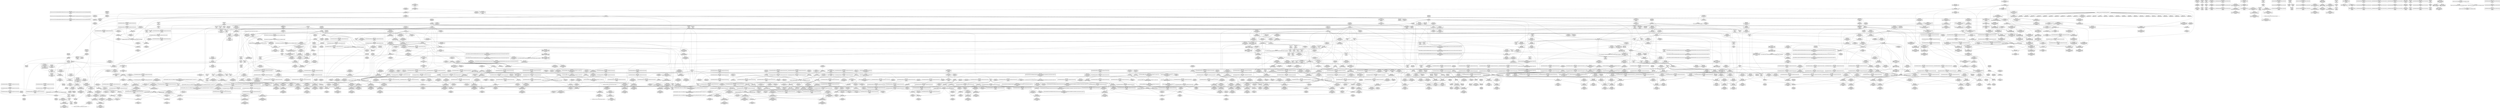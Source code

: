digraph {
	CE0x46e0c90 [shape=record,shape=Mrecord,label="{CE0x46e0c90|cred_sid:_tmp1}"]
	CE0x46b9210 [shape=record,shape=Mrecord,label="{CE0x46b9210|current_sid:_cred|security/selinux/hooks.c,218|*SummSource*}"]
	CE0x46dd500 [shape=record,shape=Mrecord,label="{CE0x46dd500|_ret_void,_!dbg_!27735|include/linux/rcupdate.h,938}"]
	CE0x46a5b80 [shape=record,shape=Mrecord,label="{CE0x46a5b80|task_sid:_do.body|*SummSink*}"]
	CE0x46d25b0 [shape=record,shape=Mrecord,label="{CE0x46d25b0|i32_77|*Constant*|*SummSink*}"]
	CE0x4722940 [shape=record,shape=Mrecord,label="{CE0x4722940|COLLAPSED:_GCMRE___llvm_gcov_ctr132_internal_global_11_x_i64_zeroinitializer:_elem_0:default:}"]
	CE0x46a7210 [shape=record,shape=Mrecord,label="{CE0x46a7210|current_sid:_land.lhs.true2|*SummSource*}"]
	CE0x469f9e0 [shape=record,shape=Mrecord,label="{CE0x469f9e0|current_sid:_tmp11|security/selinux/hooks.c,218}"]
	CE0x46e92f0 [shape=record,shape=Mrecord,label="{CE0x46e92f0|_ret_void,_!dbg_!27717|include/linux/rcupdate.h,419|*SummSink*}"]
	CE0x4760670 [shape=record,shape=Mrecord,label="{CE0x4760670|__rcu_read_unlock:_tmp3|*SummSink*}"]
	CE0x47669e0 [shape=record,shape=Mrecord,label="{CE0x47669e0|i64*_getelementptr_inbounds_(_4_x_i64_,_4_x_i64_*___llvm_gcov_ctr134,_i64_0,_i64_3)|*Constant*|*SummSource*}"]
	CE0x466fea0 [shape=record,shape=Mrecord,label="{CE0x466fea0|_call_void_mcount()_#3}"]
	CE0x46a6f80 [shape=record,shape=Mrecord,label="{CE0x46a6f80|current_sid:_do.end|*SummSource*}"]
	CE0x471b3e0 [shape=record,shape=Mrecord,label="{CE0x471b3e0|rcu_read_unlock:_tmp|*SummSink*}"]
	CE0x4718120 [shape=record,shape=Mrecord,label="{CE0x4718120|i64_1|*Constant*}"]
	CE0x4731d00 [shape=record,shape=Mrecord,label="{CE0x4731d00|rcu_read_unlock:_tmp4|include/linux/rcupdate.h,933|*SummSink*}"]
	CE0x46fbcf0 [shape=record,shape=Mrecord,label="{CE0x46fbcf0|GLOBAL:_lock_acquire|*Constant*}"]
	CE0x4724ad0 [shape=record,shape=Mrecord,label="{CE0x4724ad0|_call_void_asm_sideeffect_,_memory_,_dirflag_,_fpsr_,_flags_()_#3,_!dbg_!27714,_!srcloc_!27715|include/linux/rcupdate.h,239|*SummSource*}"]
	CE0x4772b10 [shape=record,shape=Mrecord,label="{CE0x4772b10|__preempt_count_add:_bb}"]
	CE0x4697dc0 [shape=record,shape=Mrecord,label="{CE0x4697dc0|i64*_getelementptr_inbounds_(_6_x_i64_,_6_x_i64_*___llvm_gcov_ctr287,_i64_0,_i64_4)|*Constant*}"]
	CE0x4776310 [shape=record,shape=Mrecord,label="{CE0x4776310|i64*_getelementptr_inbounds_(_4_x_i64_,_4_x_i64_*___llvm_gcov_ctr134,_i64_0,_i64_2)|*Constant*|*SummSource*}"]
	CE0x469cdd0 [shape=record,shape=Mrecord,label="{CE0x469cdd0|current_sid:_tobool1|security/selinux/hooks.c,218|*SummSink*}"]
	CE0x473b980 [shape=record,shape=Mrecord,label="{CE0x473b980|i32_934|*Constant*|*SummSource*}"]
	CE0x46a17d0 [shape=record,shape=Mrecord,label="{CE0x46a17d0|i32_218|*Constant*}"]
	CE0x479e490 [shape=record,shape=Mrecord,label="{CE0x479e490|__rcu_read_unlock:_do.end|*SummSource*}"]
	CE0x4eb7dc0 [shape=record,shape=Mrecord,label="{CE0x4eb7dc0|VOIDTB_TE:_CE_24,28_}"]
	CE0x46d5220 [shape=record,shape=Mrecord,label="{CE0x46d5220|GLOBAL:_rcu_lock_acquire|*Constant*|*SummSource*}"]
	CE0x467ded0 [shape=record,shape=Mrecord,label="{CE0x467ded0|selinux_task_setscheduler:_tmp}"]
	CE0x46e5cb0 [shape=record,shape=Mrecord,label="{CE0x46e5cb0|task_sid:_tmp18|security/selinux/hooks.c,208|*SummSource*}"]
	CE0x4730be0 [shape=record,shape=Mrecord,label="{CE0x4730be0|i64*_getelementptr_inbounds_(_4_x_i64_,_4_x_i64_*___llvm_gcov_ctr133,_i64_0,_i64_0)|*Constant*|*SummSource*}"]
	CE0x472b4c0 [shape=record,shape=Mrecord,label="{CE0x472b4c0|rcu_read_unlock:_call3|include/linux/rcupdate.h,933}"]
	CE0x4693220 [shape=record,shape=Mrecord,label="{CE0x4693220|current_sid:_tmp2}"]
	CE0x4676890 [shape=record,shape=Mrecord,label="{CE0x4676890|task_sid:_tmp27|security/selinux/hooks.c,208|*SummSink*}"]
	CE0x471bf20 [shape=record,shape=Mrecord,label="{CE0x471bf20|rcu_read_unlock:_tmp2|*SummSink*}"]
	CE0x470e9b0 [shape=record,shape=Mrecord,label="{CE0x470e9b0|rcu_read_unlock:_tmp6|include/linux/rcupdate.h,933|*SummSink*}"]
	CE0x46d92c0 [shape=record,shape=Mrecord,label="{CE0x46d92c0|task_sid:_tmp23|security/selinux/hooks.c,208}"]
	CE0x469f310 [shape=record,shape=Mrecord,label="{CE0x469f310|current_sid:_tmp9|security/selinux/hooks.c,218|*SummSink*}"]
	CE0x470af80 [shape=record,shape=Mrecord,label="{CE0x470af80|_call_void_lockdep_rcu_suspicious(i8*_getelementptr_inbounds_(_25_x_i8_,_25_x_i8_*_.str45,_i32_0,_i32_0),_i32_883,_i8*_getelementptr_inbounds_(_42_x_i8_,_42_x_i8_*_.str46,_i32_0,_i32_0))_#10,_!dbg_!27728|include/linux/rcupdate.h,882|*SummSink*}"]
	CE0x46bf350 [shape=record,shape=Mrecord,label="{CE0x46bf350|i64_0|*Constant*}"]
	CE0x469a8d0 [shape=record,shape=Mrecord,label="{CE0x469a8d0|rcu_read_lock:_entry|*SummSource*}"]
	CE0x4671030 [shape=record,shape=Mrecord,label="{CE0x4671030|selinux_task_setscheduler:_if.end|*SummSource*}"]
	CE0x46e5710 [shape=record,shape=Mrecord,label="{CE0x46e5710|i64*_getelementptr_inbounds_(_13_x_i64_,_13_x_i64_*___llvm_gcov_ctr126,_i64_0,_i64_8)|*Constant*|*SummSource*}"]
	CE0x47710a0 [shape=record,shape=Mrecord,label="{CE0x47710a0|__rcu_read_unlock:_do.body|*SummSink*}"]
	CE0x46dda10 [shape=record,shape=Mrecord,label="{CE0x46dda10|i64*_getelementptr_inbounds_(_2_x_i64_,_2_x_i64_*___llvm_gcov_ctr98,_i64_0,_i64_0)|*Constant*|*SummSink*}"]
	CE0x4730900 [shape=record,shape=Mrecord,label="{CE0x4730900|rcu_read_unlock:_tobool|include/linux/rcupdate.h,933|*SummSource*}"]
	CE0x4734300 [shape=record,shape=Mrecord,label="{CE0x4734300|rcu_read_unlock:_tmp12|include/linux/rcupdate.h,933|*SummSource*}"]
	CE0x46e8ce0 [shape=record,shape=Mrecord,label="{CE0x46e8ce0|i64_1|*Constant*}"]
	CE0x46dfbf0 [shape=record,shape=Mrecord,label="{CE0x46dfbf0|_ret_void,_!dbg_!27735|include/linux/rcupdate.h,938|*SummSink*}"]
	CE0x469d9c0 [shape=record,shape=Mrecord,label="{CE0x469d9c0|current_sid:_tmp15|security/selinux/hooks.c,218|*SummSource*}"]
	CE0x4736f00 [shape=record,shape=Mrecord,label="{CE0x4736f00|rcu_lock_acquire:_tmp1|*SummSource*}"]
	CE0x46e26d0 [shape=record,shape=Mrecord,label="{CE0x46e26d0|rcu_read_lock:_tmp6|include/linux/rcupdate.h,882|*SummSource*}"]
	CE0x4731e70 [shape=record,shape=Mrecord,label="{CE0x4731e70|rcu_read_unlock:_tobool1|include/linux/rcupdate.h,933|*SummSink*}"]
	CE0x6476910 [shape=record,shape=Mrecord,label="{CE0x6476910|VOIDTB_TE:_CE_0,4_}"]
	CE0x46a3020 [shape=record,shape=Mrecord,label="{CE0x46a3020|i1_true|*Constant*|*SummSink*}"]
	CE0x4732f30 [shape=record,shape=Mrecord,label="{CE0x4732f30|%struct.lockdep_map*_null|*Constant*|*SummSource*}"]
	CE0x471ed00 [shape=record,shape=Mrecord,label="{CE0x471ed00|rcu_read_unlock:_tmp11|include/linux/rcupdate.h,933}"]
	CE0x470b360 [shape=record,shape=Mrecord,label="{CE0x470b360|i8*_getelementptr_inbounds_(_25_x_i8_,_25_x_i8_*_.str45,_i32_0,_i32_0)|*Constant*}"]
	CE0x4720700 [shape=record,shape=Mrecord,label="{CE0x4720700|rcu_lock_release:_tmp1}"]
	CE0x472c280 [shape=record,shape=Mrecord,label="{CE0x472c280|rcu_read_unlock:_do.body}"]
	CE0x479e3c0 [shape=record,shape=Mrecord,label="{CE0x479e3c0|_call_void_mcount()_#3}"]
	CE0x468a240 [shape=record,shape=Mrecord,label="{CE0x468a240|i64*_getelementptr_inbounds_(_11_x_i64_,_11_x_i64_*___llvm_gcov_ctr125,_i64_0,_i64_9)|*Constant*|*SummSink*}"]
	CE0x4681110 [shape=record,shape=Mrecord,label="{CE0x4681110|selinux_task_setscheduler:_bb}"]
	CE0x4688800 [shape=record,shape=Mrecord,label="{CE0x4688800|rcu_read_lock:_tmp12|include/linux/rcupdate.h,882}"]
	CE0x46986e0 [shape=record,shape=Mrecord,label="{CE0x46986e0|selinux_task_setscheduler:_tobool|security/selinux/hooks.c,3639}"]
	CE0x4736cc0 [shape=record,shape=Mrecord,label="{CE0x4736cc0|rcu_read_unlock:_tobool1|include/linux/rcupdate.h,933}"]
	CE0x46a81e0 [shape=record,shape=Mrecord,label="{CE0x46a81e0|i8_1|*Constant*|*SummSink*}"]
	CE0x473be40 [shape=record,shape=Mrecord,label="{CE0x473be40|_call_void___preempt_count_add(i32_1)_#10,_!dbg_!27711|include/linux/rcupdate.h,239|*SummSource*}"]
	CE0x4720c90 [shape=record,shape=Mrecord,label="{CE0x4720c90|_call_void_asm_sideeffect_,_memory_,_dirflag_,_fpsr_,_flags_()_#3,_!dbg_!27711,_!srcloc_!27714|include/linux/rcupdate.h,244|*SummSource*}"]
	CE0x4739a80 [shape=record,shape=Mrecord,label="{CE0x4739a80|rcu_read_unlock:_tmp20|include/linux/rcupdate.h,933|*SummSource*}"]
	CE0x46f4900 [shape=record,shape=Mrecord,label="{CE0x46f4900|GLOBAL:___rcu_read_unlock|*Constant*|*SummSource*}"]
	CE0x4729aa0 [shape=record,shape=Mrecord,label="{CE0x4729aa0|cred_sid:_tmp4|*LoadInst*|security/selinux/hooks.c,196|*SummSink*}"]
	CE0x47252d0 [shape=record,shape=Mrecord,label="{CE0x47252d0|_ret_void,_!dbg_!27719|./arch/x86/include/asm/preempt.h,73}"]
	CE0x471c6f0 [shape=record,shape=Mrecord,label="{CE0x471c6f0|rcu_read_unlock:_tmp1|*SummSink*}"]
	CE0x47788e0 [shape=record,shape=Mrecord,label="{CE0x47788e0|__preempt_count_add:_tmp4|./arch/x86/include/asm/preempt.h,72|*SummSink*}"]
	CE0x4683de0 [shape=record,shape=Mrecord,label="{CE0x4683de0|GLOBAL:_current_sid.__warned|Global_var:current_sid.__warned|*SummSink*}"]
	CE0x46da920 [shape=record,shape=Mrecord,label="{CE0x46da920|task_sid:_tmp24|security/selinux/hooks.c,208|*SummSink*}"]
	CE0x470fff0 [shape=record,shape=Mrecord,label="{CE0x470fff0|rcu_read_lock:_if.then}"]
	CE0x47361f0 [shape=record,shape=Mrecord,label="{CE0x47361f0|rcu_read_unlock:_tmp7|include/linux/rcupdate.h,933}"]
	CE0x4eb7d50 [shape=record,shape=Mrecord,label="{CE0x4eb7d50|VOIDTB_TE:_CE_16,20_}"]
	CE0x46a5760 [shape=record,shape=Mrecord,label="{CE0x46a5760|current_sid:_tobool|security/selinux/hooks.c,218|*SummSink*}"]
	CE0x4728800 [shape=record,shape=Mrecord,label="{CE0x4728800|rcu_read_lock:_tmp21|include/linux/rcupdate.h,884|*SummSink*}"]
	CE0x4766a50 [shape=record,shape=Mrecord,label="{CE0x4766a50|_ret_void,_!dbg_!27720|./arch/x86/include/asm/preempt.h,78|*SummSource*}"]
	CE0x46f2130 [shape=record,shape=Mrecord,label="{CE0x46f2130|i64_6|*Constant*}"]
	CE0x46d2b10 [shape=record,shape=Mrecord,label="{CE0x46d2b10|%struct.task_struct*_(%struct.task_struct**)*_asm_movq_%gs:$_1:P_,$0_,_r,im,_dirflag_,_fpsr_,_flags_}"]
	CE0x46fa430 [shape=record,shape=Mrecord,label="{CE0x46fa430|i64*_getelementptr_inbounds_(_4_x_i64_,_4_x_i64_*___llvm_gcov_ctr134,_i64_0,_i64_1)|*Constant*}"]
	CE0x4724590 [shape=record,shape=Mrecord,label="{CE0x4724590|rcu_lock_acquire:_tmp3|*SummSource*}"]
	CE0x46848f0 [shape=record,shape=Mrecord,label="{CE0x46848f0|_ret_i32_%call2,_!dbg_!27718|security/selinux/hooks.c,1544|*SummSink*}"]
	CE0x4698a80 [shape=record,shape=Mrecord,label="{CE0x4698a80|current_sid:_sid|security/selinux/hooks.c,220|*SummSource*}"]
	CE0x4777e50 [shape=record,shape=Mrecord,label="{CE0x4777e50|__preempt_count_sub:_tmp3|*SummSource*}"]
	CE0x46dee30 [shape=record,shape=Mrecord,label="{CE0x46dee30|rcu_read_lock:_do.end|*SummSource*}"]
	CE0x4698750 [shape=record,shape=Mrecord,label="{CE0x4698750|selinux_task_setscheduler:_tobool|security/selinux/hooks.c,3639|*SummSource*}"]
	CE0x468bfb0 [shape=record,shape=Mrecord,label="{CE0x468bfb0|i16_2|*Constant*}"]
	CE0x472aa30 [shape=record,shape=Mrecord,label="{CE0x472aa30|rcu_read_lock:_tmp19|include/linux/rcupdate.h,882|*SummSource*}"]
	CE0x468cd30 [shape=record,shape=Mrecord,label="{CE0x468cd30|%struct.common_audit_data*_null|*Constant*|*SummSink*}"]
	CE0x4687050 [shape=record,shape=Mrecord,label="{CE0x4687050|current_sid:_tmp|*SummSource*}"]
	CE0x46fbe90 [shape=record,shape=Mrecord,label="{CE0x46fbe90|_call_void_lock_acquire(%struct.lockdep_map*_%map,_i32_0,_i32_0,_i32_2,_i32_0,_%struct.lockdep_map*_null,_i64_ptrtoint_(i8*_blockaddress(_rcu_lock_acquire,_%__here)_to_i64))_#10,_!dbg_!27716|include/linux/rcupdate.h,418|*SummSink*}"]
	CE0x471e9e0 [shape=record,shape=Mrecord,label="{CE0x471e9e0|rcu_read_unlock:_tmp10|include/linux/rcupdate.h,933|*SummSource*}"]
	CE0x469d060 [shape=record,shape=Mrecord,label="{CE0x469d060|i64_5|*Constant*}"]
	CE0x471d7f0 [shape=record,shape=Mrecord,label="{CE0x471d7f0|rcu_read_unlock:_tmp15|include/linux/rcupdate.h,933|*SummSink*}"]
	CE0x4772680 [shape=record,shape=Mrecord,label="{CE0x4772680|i64*_getelementptr_inbounds_(_4_x_i64_,_4_x_i64_*___llvm_gcov_ctr129,_i64_0,_i64_0)|*Constant*|*SummSink*}"]
	CE0x4682dd0 [shape=record,shape=Mrecord,label="{CE0x4682dd0|selinux_task_setscheduler:_tmp8|security/selinux/hooks.c,3642|*SummSink*}"]
	CE0x4690cc0 [shape=record,shape=Mrecord,label="{CE0x4690cc0|current_has_perm:_call1|security/selinux/hooks.c,1543|*SummSource*}"]
	CE0x4702910 [shape=record,shape=Mrecord,label="{CE0x4702910|__rcu_read_lock:_do.end}"]
	CE0x46711c0 [shape=record,shape=Mrecord,label="{CE0x46711c0|selinux_task_setscheduler:_entry|*SummSource*}"]
	CE0x4699440 [shape=record,shape=Mrecord,label="{CE0x4699440|_call_void_mcount()_#3}"]
	CE0x4700a40 [shape=record,shape=Mrecord,label="{CE0x4700a40|__preempt_count_sub:_tmp5|./arch/x86/include/asm/preempt.h,77|*SummSink*}"]
	CE0x4683cb0 [shape=record,shape=Mrecord,label="{CE0x4683cb0|GLOBAL:_current_sid.__warned|Global_var:current_sid.__warned|*SummSource*}"]
	CE0x46fafc0 [shape=record,shape=Mrecord,label="{CE0x46fafc0|rcu_lock_release:_indirectgoto|*SummSource*}"]
	CE0x47a3d70 [shape=record,shape=Mrecord,label="{CE0x47a3d70|__rcu_read_unlock:_tmp6|include/linux/rcupdate.h,245|*SummSource*}"]
	CE0x469a660 [shape=record,shape=Mrecord,label="{CE0x469a660|rcu_read_lock:_entry}"]
	CE0x467ab10 [shape=record,shape=Mrecord,label="{CE0x467ab10|current_sid:_tmp3|*SummSource*}"]
	CE0x46f5290 [shape=record,shape=Mrecord,label="{CE0x46f5290|_ret_void,_!dbg_!27717|include/linux/rcupdate.h,245}"]
	CE0x46c53d0 [shape=record,shape=Mrecord,label="{CE0x46c53d0|GLOBAL:_rcu_read_lock.__warned|Global_var:rcu_read_lock.__warned|*SummSource*}"]
	CE0x46e9b50 [shape=record,shape=Mrecord,label="{CE0x46e9b50|i64*_getelementptr_inbounds_(_2_x_i64_,_2_x_i64_*___llvm_gcov_ctr131,_i64_0,_i64_1)|*Constant*}"]
	CE0x468dd00 [shape=record,shape=Mrecord,label="{CE0x468dd00|current_has_perm:_call1|security/selinux/hooks.c,1543|*SummSink*}"]
	CE0x46f34a0 [shape=record,shape=Mrecord,label="{CE0x46f34a0|GLOBAL:_rcu_lock_release|*Constant*|*SummSink*}"]
	CE0x468dff0 [shape=record,shape=Mrecord,label="{CE0x468dff0|VOIDTB_TE:_CE_4,8_}"]
	CE0x4720fa0 [shape=record,shape=Mrecord,label="{CE0x4720fa0|_call_void___preempt_count_sub(i32_1)_#10,_!dbg_!27715|include/linux/rcupdate.h,244}"]
	CE0x46bd180 [shape=record,shape=Mrecord,label="{CE0x46bd180|cred_sid:_entry|*SummSource*}"]
	CE0x4724d30 [shape=record,shape=Mrecord,label="{CE0x4724d30|_ret_void,_!dbg_!27719|./arch/x86/include/asm/preempt.h,73|*SummSink*}"]
	CE0x467ca50 [shape=record,shape=Mrecord,label="{CE0x467ca50|selinux_task_setscheduler:_tmp3|security/selinux/hooks.c,3639}"]
	CE0x46a7a10 [shape=record,shape=Mrecord,label="{CE0x46a7a10|i64_2|*Constant*}"]
	CE0x473a8f0 [shape=record,shape=Mrecord,label="{CE0x473a8f0|_call_void_rcu_lock_release(%struct.lockdep_map*_rcu_lock_map)_#10,_!dbg_!27733|include/linux/rcupdate.h,935}"]
	CE0x46b6150 [shape=record,shape=Mrecord,label="{CE0x46b6150|i64*_getelementptr_inbounds_(_4_x_i64_,_4_x_i64_*___llvm_gcov_ctr128,_i64_0,_i64_1)|*Constant*|*SummSource*}"]
	CE0x4672ef0 [shape=record,shape=Mrecord,label="{CE0x4672ef0|i32_(i32,_i32,_i16,_i32,_%struct.common_audit_data*)*_bitcast_(i32_(i32,_i32,_i16,_i32,_%struct.common_audit_data.495*)*_avc_has_perm_to_i32_(i32,_i32,_i16,_i32,_%struct.common_audit_data*)*)|*Constant*}"]
	CE0x46f36c0 [shape=record,shape=Mrecord,label="{CE0x46f36c0|GLOBAL:_rcu_lock_release|*Constant*|*SummSource*}"]
	CE0x4707070 [shape=record,shape=Mrecord,label="{CE0x4707070|i64*_getelementptr_inbounds_(_4_x_i64_,_4_x_i64_*___llvm_gcov_ctr133,_i64_0,_i64_2)|*Constant*|*SummSink*}"]
	CE0x46be520 [shape=record,shape=Mrecord,label="{CE0x46be520|current_sid:_tmp12|security/selinux/hooks.c,218|*SummSource*}"]
	CE0x471ec90 [shape=record,shape=Mrecord,label="{CE0x471ec90|_call_void_lockdep_rcu_suspicious(i8*_getelementptr_inbounds_(_25_x_i8_,_25_x_i8_*_.str45,_i32_0,_i32_0),_i32_934,_i8*_getelementptr_inbounds_(_44_x_i8_,_44_x_i8_*_.str47,_i32_0,_i32_0))_#10,_!dbg_!27726|include/linux/rcupdate.h,933}"]
	CE0x47073a0 [shape=record,shape=Mrecord,label="{CE0x47073a0|rcu_lock_release:_tmp4|include/linux/rcupdate.h,423|*SummSource*}"]
	CE0x46d6e40 [shape=record,shape=Mrecord,label="{CE0x46d6e40|task_sid:_tmp4|*LoadInst*|security/selinux/hooks.c,208|*SummSink*}"]
	CE0x46bd5a0 [shape=record,shape=Mrecord,label="{CE0x46bd5a0|cred_sid:_cred|Function::cred_sid&Arg::cred::|*SummSink*}"]
	CE0x4685ec0 [shape=record,shape=Mrecord,label="{CE0x4685ec0|i32_512|*Constant*}"]
	CE0x47286e0 [shape=record,shape=Mrecord,label="{CE0x47286e0|i64*_getelementptr_inbounds_(_11_x_i64_,_11_x_i64_*___llvm_gcov_ctr127,_i64_0,_i64_10)|*Constant*|*SummSource*}"]
	CE0x477f1c0 [shape=record,shape=Mrecord,label="{CE0x477f1c0|__rcu_read_unlock:_bb|*SummSink*}"]
	CE0x469e040 [shape=record,shape=Mrecord,label="{CE0x469e040|current_sid:_tmp16|security/selinux/hooks.c,218|*SummSource*}"]
	CE0x4725390 [shape=record,shape=Mrecord,label="{CE0x4725390|__preempt_count_add:_val|Function::__preempt_count_add&Arg::val::}"]
	CE0x4694060 [shape=record,shape=Mrecord,label="{CE0x4694060|i64*_getelementptr_inbounds_(_6_x_i64_,_6_x_i64_*___llvm_gcov_ctr287,_i64_0,_i64_3)|*Constant*}"]
	CE0x4693ba0 [shape=record,shape=Mrecord,label="{CE0x4693ba0|VOIDTB_TE:_CE_168,176_}"]
	CE0x46bed70 [shape=record,shape=Mrecord,label="{CE0x46bed70|GLOBAL:___llvm_gcov_ctr126|Global_var:__llvm_gcov_ctr126}"]
	CE0x468d510 [shape=record,shape=Mrecord,label="{CE0x468d510|_ret_i32_%retval.0,_!dbg_!27728|security/selinux/avc.c,775|*SummSink*}"]
	CE0x46b9990 [shape=record,shape=Mrecord,label="{CE0x46b9990|current_sid:_tmp21|security/selinux/hooks.c,218|*SummSink*}"]
	CE0x47753f0 [shape=record,shape=Mrecord,label="{CE0x47753f0|i64_ptrtoint_(i8*_blockaddress(_rcu_lock_release,_%__here)_to_i64)|*Constant*}"]
	CE0x470a920 [shape=record,shape=Mrecord,label="{CE0x470a920|i8_1|*Constant*}"]
	CE0x4779020 [shape=record,shape=Mrecord,label="{CE0x4779020|__preempt_count_sub:_do.end|*SummSink*}"]
	CE0x46c3cf0 [shape=record,shape=Mrecord,label="{CE0x46c3cf0|rcu_read_lock:_tmp8|include/linux/rcupdate.h,882|*SummSink*}"]
	CE0x47636c0 [shape=record,shape=Mrecord,label="{CE0x47636c0|i8*_undef|*Constant*|*SummSource*}"]
	CE0x46da240 [shape=record,shape=Mrecord,label="{CE0x46da240|i64*_getelementptr_inbounds_(_13_x_i64_,_13_x_i64_*___llvm_gcov_ctr126,_i64_0,_i64_9)|*Constant*}"]
	CE0x4679860 [shape=record,shape=Mrecord,label="{CE0x4679860|task_sid:_do.end|*SummSource*}"]
	CE0x4682860 [shape=record,shape=Mrecord,label="{CE0x4682860|i64_2|*Constant*|*SummSink*}"]
	CE0x4762bc0 [shape=record,shape=Mrecord,label="{CE0x4762bc0|rcu_lock_acquire:_tmp7|*SummSink*}"]
	CE0x46eb440 [shape=record,shape=Mrecord,label="{CE0x46eb440|GLOBAL:___llvm_gcov_ctr127|Global_var:__llvm_gcov_ctr127|*SummSink*}"]
	CE0x4777340 [shape=record,shape=Mrecord,label="{CE0x4777340|__rcu_read_unlock:_tmp2|*SummSink*}"]
	CE0x4766690 [shape=record,shape=Mrecord,label="{CE0x4766690|__preempt_count_sub:_val|Function::__preempt_count_sub&Arg::val::}"]
	CE0x47228d0 [shape=record,shape=Mrecord,label="{CE0x47228d0|rcu_read_unlock:_tmp}"]
	CE0x4710a70 [shape=record,shape=Mrecord,label="{CE0x4710a70|__rcu_read_lock:_tmp7|include/linux/rcupdate.h,240|*SummSink*}"]
	CE0x4772510 [shape=record,shape=Mrecord,label="{CE0x4772510|__preempt_count_add:_do.body|*SummSink*}"]
	CE0x4693a90 [shape=record,shape=Mrecord,label="{CE0x4693a90|VOIDTB_TE:_CE_160,168_}"]
	CE0x46866b0 [shape=record,shape=Mrecord,label="{CE0x46866b0|selinux_task_setscheduler:_tmp3|security/selinux/hooks.c,3639|*SummSource*}"]
	CE0x46e4fc0 [shape=record,shape=Mrecord,label="{CE0x46e4fc0|task_sid:_tmp8|security/selinux/hooks.c,208|*SummSink*}"]
	CE0x46dfe80 [shape=record,shape=Mrecord,label="{CE0x46dfe80|task_sid:_bb}"]
	CE0x46f7530 [shape=record,shape=Mrecord,label="{CE0x46f7530|_call_void_asm_addl_$1,_%gs:$0_,_*m,ri,*m,_dirflag_,_fpsr_,_flags_(i32*___preempt_count,_i32_%val,_i32*___preempt_count)_#3,_!dbg_!27714,_!srcloc_!27717|./arch/x86/include/asm/preempt.h,72}"]
	CE0x4733170 [shape=record,shape=Mrecord,label="{CE0x4733170|rcu_read_unlock:_tmp10|include/linux/rcupdate.h,933|*SummSink*}"]
	CE0x467d9a0 [shape=record,shape=Mrecord,label="{CE0x467d9a0|task_sid:_if.end}"]
	CE0x46f3840 [shape=record,shape=Mrecord,label="{CE0x46f3840|rcu_lock_release:_entry}"]
	CE0x46eb6e0 [shape=record,shape=Mrecord,label="{CE0x46eb6e0|task_sid:_if.end|*SummSource*}"]
	CE0x46a7140 [shape=record,shape=Mrecord,label="{CE0x46a7140|current_sid:_land.lhs.true2}"]
	CE0x470bc00 [shape=record,shape=Mrecord,label="{CE0x470bc00|cred_sid:_security|security/selinux/hooks.c,196|*SummSource*}"]
	CE0x4684f60 [shape=record,shape=Mrecord,label="{CE0x4684f60|selinux_task_setscheduler:_retval.0|*SummSource*}"]
	CE0x46bcb50 [shape=record,shape=Mrecord,label="{CE0x46bcb50|i64*_getelementptr_inbounds_(_13_x_i64_,_13_x_i64_*___llvm_gcov_ctr126,_i64_0,_i64_12)|*Constant*}"]
	CE0x4723de0 [shape=record,shape=Mrecord,label="{CE0x4723de0|__preempt_count_add:_entry}"]
	CE0x4726c40 [shape=record,shape=Mrecord,label="{CE0x4726c40|cred_sid:_tmp3|*SummSource*}"]
	CE0x47341d0 [shape=record,shape=Mrecord,label="{CE0x47341d0|rcu_read_unlock:_tmp12|include/linux/rcupdate.h,933}"]
	CE0x46e69b0 [shape=record,shape=Mrecord,label="{CE0x46e69b0|rcu_read_unlock:_tmp14|include/linux/rcupdate.h,933|*SummSink*}"]
	CE0x4673490 [shape=record,shape=Mrecord,label="{CE0x4673490|current_sid:_tmp18|security/selinux/hooks.c,218|*SummSource*}"]
	CE0x46e9a40 [shape=record,shape=Mrecord,label="{CE0x46e9a40|task_sid:_tmp9|security/selinux/hooks.c,208|*SummSource*}"]
	CE0x46bfad0 [shape=record,shape=Mrecord,label="{CE0x46bfad0|get_current:_tmp|*SummSink*}"]
	CE0x468ab00 [shape=record,shape=Mrecord,label="{CE0x468ab00|i64*_getelementptr_inbounds_(_11_x_i64_,_11_x_i64_*___llvm_gcov_ctr125,_i64_0,_i64_10)|*Constant*}"]
	CE0x467f620 [shape=record,shape=Mrecord,label="{CE0x467f620|i32_0|*Constant*|*SummSource*}"]
	CE0x466f970 [shape=record,shape=Mrecord,label="{CE0x466f970|GLOBAL:_current_has_perm|*Constant*|*SummSource*}"]
	CE0x466de10 [shape=record,shape=Mrecord,label="{CE0x466de10|0:_i32,_4:_i32,_8:_i32,_12:_i32,_:_CMRE_4,8_|*MultipleSource*|security/selinux/hooks.c,218|security/selinux/hooks.c,218|security/selinux/hooks.c,220}"]
	CE0x46c4770 [shape=record,shape=Mrecord,label="{CE0x46c4770|i32_1|*Constant*|*SummSource*}"]
	CE0x4721ca0 [shape=record,shape=Mrecord,label="{CE0x4721ca0|_call_void_mcount()_#3|*SummSink*}"]
	CE0x46ec880 [shape=record,shape=Mrecord,label="{CE0x46ec880|task_sid:_tobool1|security/selinux/hooks.c,208}"]
	CE0x46e3b80 [shape=record,shape=Mrecord,label="{CE0x46e3b80|task_sid:_tmp9|security/selinux/hooks.c,208}"]
	CE0x471e6c0 [shape=record,shape=Mrecord,label="{CE0x471e6c0|rcu_lock_acquire:_bb|*SummSink*}"]
	CE0x46c3050 [shape=record,shape=Mrecord,label="{CE0x46c3050|rcu_read_unlock:_tmp13|include/linux/rcupdate.h,933|*SummSink*}"]
	CE0x468b8b0 [shape=record,shape=Mrecord,label="{CE0x468b8b0|avc_has_perm:_ssid|Function::avc_has_perm&Arg::ssid::|*SummSource*}"]
	CE0x4691a00 [shape=record,shape=Mrecord,label="{CE0x4691a00|selinux_task_setscheduler:_tmp6|security/selinux/hooks.c,3640}"]
	CE0x468f1b0 [shape=record,shape=Mrecord,label="{CE0x468f1b0|GLOBAL:_cap_task_setscheduler|*Constant*}"]
	CE0x46f00e0 [shape=record,shape=Mrecord,label="{CE0x46f00e0|rcu_read_unlock:_tmp17|include/linux/rcupdate.h,933|*SummSource*}"]
	CE0x4670e70 [shape=record,shape=Mrecord,label="{CE0x4670e70|i64*_getelementptr_inbounds_(_6_x_i64_,_6_x_i64_*___llvm_gcov_ctr287,_i64_0,_i64_0)|*Constant*|*SummSink*}"]
	CE0x46e5500 [shape=record,shape=Mrecord,label="{CE0x46e5500|cred_sid:_tmp|*SummSink*}"]
	CE0x46fe120 [shape=record,shape=Mrecord,label="{CE0x46fe120|i64*_getelementptr_inbounds_(_4_x_i64_,_4_x_i64_*___llvm_gcov_ctr128,_i64_0,_i64_2)|*Constant*}"]
	CE0x471e870 [shape=record,shape=Mrecord,label="{CE0x471e870|rcu_read_unlock:_tmp10|include/linux/rcupdate.h,933}"]
	CE0x468f880 [shape=record,shape=Mrecord,label="{CE0x468f880|_ret_i32_%tmp24,_!dbg_!27742|security/selinux/hooks.c,220|*SummSource*}"]
	CE0x4735420 [shape=record,shape=Mrecord,label="{CE0x4735420|rcu_read_unlock:_tmp9|include/linux/rcupdate.h,933|*SummSource*}"]
	CE0x4776c70 [shape=record,shape=Mrecord,label="{CE0x4776c70|__rcu_read_unlock:_tmp|*SummSource*}"]
	CE0x4689230 [shape=record,shape=Mrecord,label="{CE0x4689230|current_sid:_call4|security/selinux/hooks.c,218|*SummSource*}"]
	CE0x4778020 [shape=record,shape=Mrecord,label="{CE0x4778020|i64*_getelementptr_inbounds_(_4_x_i64_,_4_x_i64_*___llvm_gcov_ctr129,_i64_0,_i64_2)|*Constant*|*SummSource*}"]
	CE0x47233f0 [shape=record,shape=Mrecord,label="{CE0x47233f0|__rcu_read_unlock:_tmp4|include/linux/rcupdate.h,244|*SummSink*}"]
	CE0x469a330 [shape=record,shape=Mrecord,label="{CE0x469a330|current_sid:_tmp13|security/selinux/hooks.c,218|*SummSink*}"]
	CE0x46d4120 [shape=record,shape=Mrecord,label="{CE0x46d4120|task_sid:_tmp4|*LoadInst*|security/selinux/hooks.c,208}"]
	CE0x46beb60 [shape=record,shape=Mrecord,label="{CE0x46beb60|__rcu_read_lock:_entry|*SummSource*}"]
	"CONST[source:1(input),value:2(dynamic)][purpose:{object}]"
	CE0x46fc9c0 [shape=record,shape=Mrecord,label="{CE0x46fc9c0|i64_ptrtoint_(i8*_blockaddress(_rcu_lock_acquire,_%__here)_to_i64)|*Constant*|*SummSink*}"]
	CE0x468ff70 [shape=record,shape=Mrecord,label="{CE0x468ff70|VOIDTB_TE:_CE_52,56_}"]
	CE0x46a8490 [shape=record,shape=Mrecord,label="{CE0x46a8490|_call_void_lockdep_rcu_suspicious(i8*_getelementptr_inbounds_(_25_x_i8_,_25_x_i8_*_.str3,_i32_0,_i32_0),_i32_218,_i8*_getelementptr_inbounds_(_45_x_i8_,_45_x_i8_*_.str12,_i32_0,_i32_0))_#10,_!dbg_!27727|security/selinux/hooks.c,218}"]
	CE0x46e14d0 [shape=record,shape=Mrecord,label="{CE0x46e14d0|__rcu_read_lock:_entry|*SummSink*}"]
	CE0x46f3c40 [shape=record,shape=Mrecord,label="{CE0x46f3c40|rcu_lock_release:_map|Function::rcu_lock_release&Arg::map::}"]
	CE0x469b250 [shape=record,shape=Mrecord,label="{CE0x469b250|selinux_task_setscheduler:_tmp9|security/selinux/hooks.c,3642|*SummSource*}"]
	CE0x468ffe0 [shape=record,shape=Mrecord,label="{CE0x468ffe0|VOIDTB_TE:_CE_72,80_}"]
	CE0x4673e70 [shape=record,shape=Mrecord,label="{CE0x4673e70|avc_has_perm:_entry}"]
	CE0x472bcc0 [shape=record,shape=Mrecord,label="{CE0x472bcc0|rcu_read_lock:_tmp3|*SummSource*}"]
	CE0x468b810 [shape=record,shape=Mrecord,label="{CE0x468b810|avc_has_perm:_ssid|Function::avc_has_perm&Arg::ssid::}"]
	CE0x472c350 [shape=record,shape=Mrecord,label="{CE0x472c350|rcu_read_unlock:_do.body|*SummSource*}"]
	CE0x4733020 [shape=record,shape=Mrecord,label="{CE0x4733020|rcu_read_unlock:_tmp9|include/linux/rcupdate.h,933|*SummSink*}"]
	CE0x4681ed0 [shape=record,shape=Mrecord,label="{CE0x4681ed0|_call_void_lockdep_rcu_suspicious(i8*_getelementptr_inbounds_(_25_x_i8_,_25_x_i8_*_.str3,_i32_0,_i32_0),_i32_208,_i8*_getelementptr_inbounds_(_41_x_i8_,_41_x_i8_*_.str44,_i32_0,_i32_0))_#10,_!dbg_!27732|security/selinux/hooks.c,208|*SummSource*}"]
	CE0x46f5830 [shape=record,shape=Mrecord,label="{CE0x46f5830|__rcu_read_lock:_bb}"]
	CE0x4689b50 [shape=record,shape=Mrecord,label="{CE0x4689b50|get_current:_entry|*SummSource*}"]
	CE0x4674600 [shape=record,shape=Mrecord,label="{CE0x4674600|current_has_perm:_perms|Function::current_has_perm&Arg::perms::|*SummSource*}"]
	CE0x47774b0 [shape=record,shape=Mrecord,label="{CE0x47774b0|i64*_getelementptr_inbounds_(_4_x_i64_,_4_x_i64_*___llvm_gcov_ctr134,_i64_0,_i64_2)|*Constant*}"]
	CE0x467d880 [shape=record,shape=Mrecord,label="{CE0x467d880|task_sid:_if.then|*SummSink*}"]
	CE0x46d5db0 [shape=record,shape=Mrecord,label="{CE0x46d5db0|task_sid:_tobool|security/selinux/hooks.c,208|*SummSink*}"]
	CE0x46c4200 [shape=record,shape=Mrecord,label="{CE0x46c4200|current_sid:_tmp23|security/selinux/hooks.c,218|*SummSource*}"]
	CE0x4719230 [shape=record,shape=Mrecord,label="{CE0x4719230|_call_void_mcount()_#3|*SummSource*}"]
	CE0x470f4d0 [shape=record,shape=Mrecord,label="{CE0x470f4d0|i64*_getelementptr_inbounds_(_11_x_i64_,_11_x_i64_*___llvm_gcov_ctr127,_i64_0,_i64_8)|*Constant*|*SummSink*}"]
	CE0x4723790 [shape=record,shape=Mrecord,label="{CE0x4723790|__rcu_read_unlock:_tmp5|include/linux/rcupdate.h,244}"]
	CE0x472ee70 [shape=record,shape=Mrecord,label="{CE0x472ee70|rcu_read_unlock:_tmp5|include/linux/rcupdate.h,933|*SummSource*}"]
	CE0x471a650 [shape=record,shape=Mrecord,label="{CE0x471a650|cred_sid:_tmp6|security/selinux/hooks.c,197}"]
	CE0x4732cd0 [shape=record,shape=Mrecord,label="{CE0x4732cd0|i32_2|*Constant*|*SummSink*}"]
	CE0x4698ea0 [shape=record,shape=Mrecord,label="{CE0x4698ea0|GLOBAL:_current_sid|*Constant*}"]
	CE0x4690af0 [shape=record,shape=Mrecord,label="{CE0x4690af0|current_has_perm:_call1|security/selinux/hooks.c,1543}"]
	CE0x469dec0 [shape=record,shape=Mrecord,label="{CE0x469dec0|current_sid:_tmp16|security/selinux/hooks.c,218}"]
	CE0x46f2780 [shape=record,shape=Mrecord,label="{CE0x46f2780|GLOBAL:_current_task|Global_var:current_task|*SummSink*}"]
	CE0x479e6a0 [shape=record,shape=Mrecord,label="{CE0x479e6a0|__rcu_read_unlock:_do.end|*SummSink*}"]
	CE0x470e3b0 [shape=record,shape=Mrecord,label="{CE0x470e3b0|rcu_read_lock:_if.end}"]
	CE0x46761e0 [shape=record,shape=Mrecord,label="{CE0x46761e0|_call_void_rcu_read_unlock()_#10,_!dbg_!27748|security/selinux/hooks.c,209|*SummSink*}"]
	CE0x46e3a80 [shape=record,shape=Mrecord,label="{CE0x46e3a80|task_sid:_tmp7|security/selinux/hooks.c,208|*SummSink*}"]
	CE0x46c5540 [shape=record,shape=Mrecord,label="{CE0x46c5540|GLOBAL:_rcu_read_lock.__warned|Global_var:rcu_read_lock.__warned|*SummSink*}"]
	CE0x46c25e0 [shape=record,shape=Mrecord,label="{CE0x46c25e0|rcu_read_lock:_call3|include/linux/rcupdate.h,882|*SummSink*}"]
	CE0x4720250 [shape=record,shape=Mrecord,label="{CE0x4720250|rcu_lock_acquire:_tmp5|include/linux/rcupdate.h,418|*SummSink*}"]
	CE0x47195d0 [shape=record,shape=Mrecord,label="{CE0x47195d0|__preempt_count_sub:_entry}"]
	CE0x46eb5d0 [shape=record,shape=Mrecord,label="{CE0x46eb5d0|i64_0|*Constant*}"]
	CE0x46edb90 [shape=record,shape=Mrecord,label="{CE0x46edb90|_ret_void,_!dbg_!27717|include/linux/rcupdate.h,419}"]
	CE0x472fff0 [shape=record,shape=Mrecord,label="{CE0x472fff0|rcu_read_lock:_tmp2|*SummSink*}"]
	CE0x46c4080 [shape=record,shape=Mrecord,label="{CE0x46c4080|current_sid:_tmp23|security/selinux/hooks.c,218}"]
	CE0x469f820 [shape=record,shape=Mrecord,label="{CE0x469f820|current_sid:_tmp10|security/selinux/hooks.c,218|*SummSink*}"]
	CE0x46bfff0 [shape=record,shape=Mrecord,label="{CE0x46bfff0|rcu_lock_release:_tmp3|*SummSource*}"]
	CE0x468be10 [shape=record,shape=Mrecord,label="{CE0x468be10|avc_has_perm:_tsid|Function::avc_has_perm&Arg::tsid::|*SummSink*}"]
	CE0x4709e60 [shape=record,shape=Mrecord,label="{CE0x4709e60|rcu_read_lock:_tmp17|include/linux/rcupdate.h,882|*SummSink*}"]
	CE0x468a0b0 [shape=record,shape=Mrecord,label="{CE0x468a0b0|i64*_getelementptr_inbounds_(_11_x_i64_,_11_x_i64_*___llvm_gcov_ctr125,_i64_0,_i64_9)|*Constant*|*SummSource*}"]
	CE0x471c280 [shape=record,shape=Mrecord,label="{CE0x471c280|rcu_lock_release:___here}"]
	CE0x4672970 [shape=record,shape=Mrecord,label="{CE0x4672970|task_sid:_task|Function::task_sid&Arg::task::|*SummSource*}"]
	CE0x46d9140 [shape=record,shape=Mrecord,label="{CE0x46d9140|task_sid:_tmp24|security/selinux/hooks.c,208|*SummSource*}"]
	CE0x46e6eb0 [shape=record,shape=Mrecord,label="{CE0x46e6eb0|task_sid:_tobool4|security/selinux/hooks.c,208|*SummSource*}"]
	CE0x46a54d0 [shape=record,shape=Mrecord,label="{CE0x46a54d0|i64_2|*Constant*}"]
	CE0x467a5c0 [shape=record,shape=Mrecord,label="{CE0x467a5c0|current_has_perm:_tmp2|*SummSink*}"]
	CE0x4700b20 [shape=record,shape=Mrecord,label="{CE0x4700b20|__preempt_count_add:_tmp2|*SummSink*}"]
	CE0x4729710 [shape=record,shape=Mrecord,label="{CE0x4729710|cred_sid:_bb|*SummSink*}"]
	CE0x4776f60 [shape=record,shape=Mrecord,label="{CE0x4776f60|i64*_getelementptr_inbounds_(_4_x_i64_,_4_x_i64_*___llvm_gcov_ctr128,_i64_0,_i64_0)|*Constant*}"]
	CE0x4680c10 [shape=record,shape=Mrecord,label="{CE0x4680c10|VOIDTB_TE:_CE_48,52_}"]
	CE0x4720e30 [shape=record,shape=Mrecord,label="{CE0x4720e30|_call_void_asm_sideeffect_,_memory_,_dirflag_,_fpsr_,_flags_()_#3,_!dbg_!27711,_!srcloc_!27714|include/linux/rcupdate.h,244|*SummSink*}"]
	CE0x471df10 [shape=record,shape=Mrecord,label="{CE0x471df10|__rcu_read_lock:_tmp1|*SummSource*}"]
	CE0x4672e80 [shape=record,shape=Mrecord,label="{CE0x4672e80|_ret_i32_%call7,_!dbg_!27749|security/selinux/hooks.c,210|*SummSink*}"]
	CE0x46a7020 [shape=record,shape=Mrecord,label="{CE0x46a7020|current_sid:_do.end|*SummSink*}"]
	CE0x46bd260 [shape=record,shape=Mrecord,label="{CE0x46bd260|cred_sid:_entry|*SummSink*}"]
	CE0x4726790 [shape=record,shape=Mrecord,label="{CE0x4726790|get_current:_tmp2|*SummSink*}"]
	CE0x469c650 [shape=record,shape=Mrecord,label="{CE0x469c650|i64_3|*Constant*|*SummSource*}"]
	CE0x46e3540 [shape=record,shape=Mrecord,label="{CE0x46e3540|cred_sid:_tmp}"]
	CE0x46c2340 [shape=record,shape=Mrecord,label="{CE0x46c2340|rcu_read_lock:_call3|include/linux/rcupdate.h,882}"]
	CE0x4688aa0 [shape=record,shape=Mrecord,label="{CE0x4688aa0|rcu_read_lock:_tmp12|include/linux/rcupdate.h,882|*SummSink*}"]
	CE0x46ff0d0 [shape=record,shape=Mrecord,label="{CE0x46ff0d0|__preempt_count_add:_tmp6|./arch/x86/include/asm/preempt.h,73|*SummSink*}"]
	CE0x46e2340 [shape=record,shape=Mrecord,label="{CE0x46e2340|task_sid:_tmp2|*SummSource*}"]
	CE0x46a5ca0 [shape=record,shape=Mrecord,label="{CE0x46a5ca0|i64*_getelementptr_inbounds_(_13_x_i64_,_13_x_i64_*___llvm_gcov_ctr126,_i64_0,_i64_0)|*Constant*}"]
	CE0x469c7d0 [shape=record,shape=Mrecord,label="{CE0x469c7d0|current_sid:_tmp4|security/selinux/hooks.c,218}"]
	CE0x46e2b60 [shape=record,shape=Mrecord,label="{CE0x46e2b60|task_sid:_tmp6|security/selinux/hooks.c,208|*SummSource*}"]
	CE0x4729030 [shape=record,shape=Mrecord,label="{CE0x4729030|rcu_read_lock:_tmp22|include/linux/rcupdate.h,884|*SummSource*}"]
	CE0x472adf0 [shape=record,shape=Mrecord,label="{CE0x472adf0|rcu_read_lock:_tmp20|include/linux/rcupdate.h,882}"]
	CE0x470fd50 [shape=record,shape=Mrecord,label="{CE0x470fd50|rcu_read_lock:_tmp8|include/linux/rcupdate.h,882}"]
	CE0x477ef40 [shape=record,shape=Mrecord,label="{CE0x477ef40|rcu_lock_release:_tmp6|*SummSink*}"]
	CE0x47907e0 [shape=record,shape=Mrecord,label="{CE0x47907e0|i64*_getelementptr_inbounds_(_4_x_i64_,_4_x_i64_*___llvm_gcov_ctr129,_i64_0,_i64_1)|*Constant*|*SummSink*}"]
	CE0x46e82b0 [shape=record,shape=Mrecord,label="{CE0x46e82b0|GLOBAL:_rcu_lock_map|Global_var:rcu_lock_map|*SummSource*}"]
	CE0x4779f60 [shape=record,shape=Mrecord,label="{CE0x4779f60|__preempt_count_add:_tmp|*SummSource*}"]
	CE0x46a1320 [shape=record,shape=Mrecord,label="{CE0x46a1320|GLOBAL:_lockdep_rcu_suspicious|*Constant*|*SummSink*}"]
	CE0x4677620 [shape=record,shape=Mrecord,label="{CE0x4677620|task_sid:_tmp17|security/selinux/hooks.c,208|*SummSink*}"]
	CE0x467a4e0 [shape=record,shape=Mrecord,label="{CE0x467a4e0|current_has_perm:_tmp2}"]
	CE0x47263e0 [shape=record,shape=Mrecord,label="{CE0x47263e0|rcu_read_unlock:_bb}"]
	CE0x4725a30 [shape=record,shape=Mrecord,label="{CE0x4725a30|i64*_getelementptr_inbounds_(_11_x_i64_,_11_x_i64_*___llvm_gcov_ctr132,_i64_0,_i64_0)|*Constant*|*SummSource*}"]
	CE0x4763b80 [shape=record,shape=Mrecord,label="{CE0x4763b80|rcu_lock_release:_bb}"]
	CE0x4737e20 [shape=record,shape=Mrecord,label="{CE0x4737e20|rcu_lock_acquire:_tmp1|*SummSink*}"]
	CE0x479ec50 [shape=record,shape=Mrecord,label="{CE0x479ec50|i64*_getelementptr_inbounds_(_4_x_i64_,_4_x_i64_*___llvm_gcov_ctr129,_i64_0,_i64_1)|*Constant*}"]
	CE0x4679b50 [shape=record,shape=Mrecord,label="{CE0x4679b50|i64_1|*Constant*}"]
	CE0x477eb00 [shape=record,shape=Mrecord,label="{CE0x477eb00|i64*_getelementptr_inbounds_(_4_x_i64_,_4_x_i64_*___llvm_gcov_ctr133,_i64_0,_i64_3)|*Constant*|*SummSource*}"]
	CE0x470b5b0 [shape=record,shape=Mrecord,label="{CE0x470b5b0|i8*_getelementptr_inbounds_(_25_x_i8_,_25_x_i8_*_.str45,_i32_0,_i32_0)|*Constant*|*SummSource*}"]
	CE0x468d050 [shape=record,shape=Mrecord,label="{CE0x468d050|avc_has_perm:_auditdata|Function::avc_has_perm&Arg::auditdata::}"]
	CE0x4725760 [shape=record,shape=Mrecord,label="{CE0x4725760|rcu_read_unlock:_land.lhs.true2|*SummSink*}"]
	CE0x471ef60 [shape=record,shape=Mrecord,label="{CE0x471ef60|_call_void_mcount()_#3|*SummSource*}"]
	CE0x46a1b00 [shape=record,shape=Mrecord,label="{CE0x46a1b00|i32_218|*Constant*|*SummSink*}"]
	CE0x4702740 [shape=record,shape=Mrecord,label="{CE0x4702740|i64*_getelementptr_inbounds_(_4_x_i64_,_4_x_i64_*___llvm_gcov_ctr130,_i64_0,_i64_1)|*Constant*|*SummSink*}"]
	CE0x46e1e30 [shape=record,shape=Mrecord,label="{CE0x46e1e30|GLOBAL:_current_task|Global_var:current_task|*SummSource*}"]
	CE0x473ada0 [shape=record,shape=Mrecord,label="{CE0x473ada0|rcu_read_unlock:_tmp22|include/linux/rcupdate.h,935|*SummSource*}"]
	CE0x46e29f0 [shape=record,shape=Mrecord,label="{CE0x46e29f0|task_sid:_tmp7|security/selinux/hooks.c,208}"]
	CE0x46e3cc0 [shape=record,shape=Mrecord,label="{CE0x46e3cc0|cred_sid:_tmp1|*SummSource*}"]
	CE0x467aea0 [shape=record,shape=Mrecord,label="{CE0x467aea0|current_has_perm:_bb|*SummSink*}"]
	CE0x4674dd0 [shape=record,shape=Mrecord,label="{CE0x4674dd0|current_sid:_tmp7|security/selinux/hooks.c,218|*SummSink*}"]
	CE0x46d3470 [shape=record,shape=Mrecord,label="{CE0x46d3470|task_sid:_tmp|*SummSource*}"]
	CE0x469c420 [shape=record,shape=Mrecord,label="{CE0x469c420|_call_void___rcu_read_lock()_#10,_!dbg_!27710|include/linux/rcupdate.h,879}"]
	CE0x469f240 [shape=record,shape=Mrecord,label="{CE0x469f240|current_sid:_tmp9|security/selinux/hooks.c,218|*SummSource*}"]
	CE0x46d1510 [shape=record,shape=Mrecord,label="{CE0x46d1510|task_sid:_real_cred|security/selinux/hooks.c,208|*SummSource*}"]
	CE0x46846c0 [shape=record,shape=Mrecord,label="{CE0x46846c0|VOIDTB_TE:_CE_96,104_}"]
	CE0x4775890 [shape=record,shape=Mrecord,label="{CE0x4775890|i64_ptrtoint_(i8*_blockaddress(_rcu_lock_release,_%__here)_to_i64)|*Constant*|*SummSink*}"]
	CE0x479e7f0 [shape=record,shape=Mrecord,label="{CE0x479e7f0|i64_1|*Constant*}"]
	CE0x46991c0 [shape=record,shape=Mrecord,label="{CE0x46991c0|current_has_perm:_tmp3|*SummSink*}"]
	CE0x4673b60 [shape=record,shape=Mrecord,label="{CE0x4673b60|avc_has_perm:_entry|*SummSource*}"]
	CE0x4721520 [shape=record,shape=Mrecord,label="{CE0x4721520|rcu_read_unlock:_tmp4|include/linux/rcupdate.h,933}"]
	CE0x4728400 [shape=record,shape=Mrecord,label="{CE0x4728400|i64*_getelementptr_inbounds_(_11_x_i64_,_11_x_i64_*___llvm_gcov_ctr127,_i64_0,_i64_10)|*Constant*}"]
	CE0x46710f0 [shape=record,shape=Mrecord,label="{CE0x46710f0|selinux_task_setscheduler:_entry}"]
	CE0x46802b0 [shape=record,shape=Mrecord,label="{CE0x46802b0|selinux_task_setscheduler:_tmp7|security/selinux/hooks.c,3640|*SummSink*}"]
	CE0x46a5a60 [shape=record,shape=Mrecord,label="{CE0x46a5a60|task_sid:_do.body|*SummSource*}"]
	CE0x46fb3e0 [shape=record,shape=Mrecord,label="{CE0x46fb3e0|_call_void_mcount()_#3|*SummSource*}"]
	CE0x4710980 [shape=record,shape=Mrecord,label="{CE0x4710980|__rcu_read_lock:_tmp6|include/linux/rcupdate.h,240|*SummSink*}"]
	CE0x468b970 [shape=record,shape=Mrecord,label="{CE0x468b970|avc_has_perm:_ssid|Function::avc_has_perm&Arg::ssid::|*SummSink*}"]
	CE0x46b9d50 [shape=record,shape=Mrecord,label="{CE0x46b9d50|i32_22|*Constant*|*SummSource*}"]
	CE0x46c5b70 [shape=record,shape=Mrecord,label="{CE0x46c5b70|current_sid:_tmp24|security/selinux/hooks.c,220}"]
	CE0x46f0630 [shape=record,shape=Mrecord,label="{CE0x46f0630|rcu_read_unlock:_tmp18|include/linux/rcupdate.h,933}"]
	CE0x46dfa00 [shape=record,shape=Mrecord,label="{CE0x46dfa00|rcu_read_unlock:_entry}"]
	CE0x470abc0 [shape=record,shape=Mrecord,label="{CE0x470abc0|_call_void_lockdep_rcu_suspicious(i8*_getelementptr_inbounds_(_25_x_i8_,_25_x_i8_*_.str45,_i32_0,_i32_0),_i32_883,_i8*_getelementptr_inbounds_(_42_x_i8_,_42_x_i8_*_.str46,_i32_0,_i32_0))_#10,_!dbg_!27728|include/linux/rcupdate.h,882|*SummSource*}"]
	CE0x470bb20 [shape=record,shape=Mrecord,label="{CE0x470bb20|cred_sid:_security|security/selinux/hooks.c,196}"]
	CE0x46c45f0 [shape=record,shape=Mrecord,label="{CE0x46c45f0|i32_1|*Constant*}"]
	CE0x46a5460 [shape=record,shape=Mrecord,label="{CE0x46a5460|rcu_read_lock:_tobool1|include/linux/rcupdate.h,882|*SummSink*}"]
	CE0x469bb50 [shape=record,shape=Mrecord,label="{CE0x469bb50|current_sid:_tmp5|security/selinux/hooks.c,218|*SummSink*}"]
	CE0x4687db0 [shape=record,shape=Mrecord,label="{CE0x4687db0|rcu_read_lock:_tmp10|include/linux/rcupdate.h,882}"]
	CE0x4679970 [shape=record,shape=Mrecord,label="{CE0x4679970|task_sid:_do.end|*SummSink*}"]
	CE0x4711900 [shape=record,shape=Mrecord,label="{CE0x4711900|__preempt_count_sub:_tmp5|./arch/x86/include/asm/preempt.h,77}"]
	CE0x468c250 [shape=record,shape=Mrecord,label="{CE0x468c250|i16_2|*Constant*|*SummSink*}"]
	CE0x46953b0 [shape=record,shape=Mrecord,label="{CE0x46953b0|selinux_task_setscheduler:_call|security/selinux/hooks.c,3638|*SummSource*}"]
	CE0x46945a0 [shape=record,shape=Mrecord,label="{CE0x46945a0|current_sid:_tmp1}"]
	CE0x46f1b80 [shape=record,shape=Mrecord,label="{CE0x46f1b80|i64*_getelementptr_inbounds_(_11_x_i64_,_11_x_i64_*___llvm_gcov_ctr132,_i64_0,_i64_9)|*Constant*|*SummSink*}"]
	CE0x46a14e0 [shape=record,shape=Mrecord,label="{CE0x46a14e0|i8*_getelementptr_inbounds_(_25_x_i8_,_25_x_i8_*_.str3,_i32_0,_i32_0)|*Constant*|*SummSource*}"]
	CE0x46ecac0 [shape=record,shape=Mrecord,label="{CE0x46ecac0|task_sid:_tmp9|security/selinux/hooks.c,208|*SummSink*}"]
	CE0x46be690 [shape=record,shape=Mrecord,label="{CE0x46be690|current_sid:_tmp12|security/selinux/hooks.c,218|*SummSink*}"]
	CE0x4679fa0 [shape=record,shape=Mrecord,label="{CE0x4679fa0|i64*_getelementptr_inbounds_(_2_x_i64_,_2_x_i64_*___llvm_gcov_ctr136,_i64_0,_i64_1)|*Constant*}"]
	CE0x46a38a0 [shape=record,shape=Mrecord,label="{CE0x46a38a0|GLOBAL:___llvm_gcov_ctr125|Global_var:__llvm_gcov_ctr125|*SummSink*}"]
	CE0x46f78a0 [shape=record,shape=Mrecord,label="{CE0x46f78a0|_call_void_asm_addl_$1,_%gs:$0_,_*m,ri,*m,_dirflag_,_fpsr_,_flags_(i32*___preempt_count,_i32_%val,_i32*___preempt_count)_#3,_!dbg_!27714,_!srcloc_!27717|./arch/x86/include/asm/preempt.h,72|*SummSink*}"]
	CE0x4719500 [shape=record,shape=Mrecord,label="{CE0x4719500|GLOBAL:___preempt_count_sub|*Constant*|*SummSource*}"]
	CE0x468a2b0 [shape=record,shape=Mrecord,label="{CE0x468a2b0|current_sid:_tmp17|security/selinux/hooks.c,218}"]
	CE0x468d330 [shape=record,shape=Mrecord,label="{CE0x468d330|_ret_i32_%retval.0,_!dbg_!27728|security/selinux/avc.c,775|*SummSource*}"]
	CE0x4701500 [shape=record,shape=Mrecord,label="{CE0x4701500|__rcu_read_unlock:_do.body}"]
	CE0x4673bd0 [shape=record,shape=Mrecord,label="{CE0x4673bd0|i32_(i32,_i32,_i16,_i32,_%struct.common_audit_data*)*_bitcast_(i32_(i32,_i32,_i16,_i32,_%struct.common_audit_data.495*)*_avc_has_perm_to_i32_(i32,_i32,_i16,_i32,_%struct.common_audit_data*)*)|*Constant*|*SummSource*}"]
	CE0x46beaf0 [shape=record,shape=Mrecord,label="{CE0x46beaf0|GLOBAL:___rcu_read_lock|*Constant*|*SummSource*}"]
	CE0x46f4140 [shape=record,shape=Mrecord,label="{CE0x46f4140|_ret_void,_!dbg_!27717|include/linux/rcupdate.h,424}"]
	CE0x46d7e50 [shape=record,shape=Mrecord,label="{CE0x46d7e50|i8*_getelementptr_inbounds_(_41_x_i8_,_41_x_i8_*_.str44,_i32_0,_i32_0)|*Constant*|*SummSink*}"]
	CE0x46a4e30 [shape=record,shape=Mrecord,label="{CE0x46a4e30|current_sid:_if.then}"]
	CE0x4737830 [shape=record,shape=Mrecord,label="{CE0x4737830|__rcu_read_lock:_tmp4|include/linux/rcupdate.h,239|*SummSink*}"]
	CE0x46fd3e0 [shape=record,shape=Mrecord,label="{CE0x46fd3e0|rcu_lock_acquire:_tmp6|*SummSource*}"]
	CE0x46de460 [shape=record,shape=Mrecord,label="{CE0x46de460|rcu_read_unlock:_tmp6|include/linux/rcupdate.h,933}"]
	CE0x4776730 [shape=record,shape=Mrecord,label="{CE0x4776730|__rcu_read_unlock:_tmp1|*SummSource*}"]
	CE0x46a5e70 [shape=record,shape=Mrecord,label="{CE0x46a5e70|current_sid:_land.lhs.true2|*SummSink*}"]
	CE0x472ff80 [shape=record,shape=Mrecord,label="{CE0x472ff80|rcu_read_lock:_tmp2|*SummSource*}"]
	CE0x46e7c80 [shape=record,shape=Mrecord,label="{CE0x46e7c80|task_sid:_tmp15|security/selinux/hooks.c,208}"]
	CE0x46a77a0 [shape=record,shape=Mrecord,label="{CE0x46a77a0|current_sid:_tobool|security/selinux/hooks.c,218|*SummSource*}"]
	CE0x466c8e0 [shape=record,shape=Mrecord,label="{CE0x466c8e0|selinux_task_setscheduler:_tmp11|security/selinux/hooks.c,3643}"]
	CE0x46fb060 [shape=record,shape=Mrecord,label="{CE0x46fb060|rcu_lock_release:_indirectgoto|*SummSink*}"]
	CE0x46836b0 [shape=record,shape=Mrecord,label="{CE0x46836b0|selinux_task_setscheduler:_call1|security/selinux/hooks.c,3642}"]
	CE0x4699610 [shape=record,shape=Mrecord,label="{CE0x4699610|_call_void_mcount()_#3|*SummSink*}"]
	CE0x47353b0 [shape=record,shape=Mrecord,label="{CE0x47353b0|i64*_getelementptr_inbounds_(_11_x_i64_,_11_x_i64_*___llvm_gcov_ctr132,_i64_0,_i64_8)|*Constant*}"]
	CE0x4686fe0 [shape=record,shape=Mrecord,label="{CE0x4686fe0|COLLAPSED:_GCMRE___llvm_gcov_ctr125_internal_global_11_x_i64_zeroinitializer:_elem_0:default:}"]
	CE0x46b8b60 [shape=record,shape=Mrecord,label="{CE0x46b8b60|_ret_%struct.task_struct*_%tmp4,_!dbg_!27714|./arch/x86/include/asm/current.h,14|*SummSink*}"]
	CE0x469f140 [shape=record,shape=Mrecord,label="{CE0x469f140|current_sid:_tmp9|security/selinux/hooks.c,218}"]
	CE0x46e5030 [shape=record,shape=Mrecord,label="{CE0x46e5030|task_sid:_tmp8|security/selinux/hooks.c,208|*SummSource*}"]
	CE0x46fdf30 [shape=record,shape=Mrecord,label="{CE0x46fdf30|__rcu_read_lock:_tmp2|*SummSink*}"]
	CE0x46e5600 [shape=record,shape=Mrecord,label="{CE0x46e5600|i64*_getelementptr_inbounds_(_13_x_i64_,_13_x_i64_*___llvm_gcov_ctr126,_i64_0,_i64_8)|*Constant*}"]
	CE0x4722c70 [shape=record,shape=Mrecord,label="{CE0x4722c70|__rcu_read_lock:_tmp5|include/linux/rcupdate.h,239|*SummSink*}"]
	CE0x4726720 [shape=record,shape=Mrecord,label="{CE0x4726720|get_current:_tmp2|*SummSource*}"]
	CE0x46ed1c0 [shape=record,shape=Mrecord,label="{CE0x46ed1c0|task_sid:_tmp11|security/selinux/hooks.c,208}"]
	CE0x4709090 [shape=record,shape=Mrecord,label="{CE0x4709090|rcu_read_lock:_tmp16|include/linux/rcupdate.h,882}"]
	CE0x4699100 [shape=record,shape=Mrecord,label="{CE0x4699100|current_has_perm:_tmp3|*SummSource*}"]
	CE0x467d7c0 [shape=record,shape=Mrecord,label="{CE0x467d7c0|task_sid:_if.then|*SummSource*}"]
	CE0x4677390 [shape=record,shape=Mrecord,label="{CE0x4677390|task_sid:_tmp17|security/selinux/hooks.c,208}"]
	CE0x47667a0 [shape=record,shape=Mrecord,label="{CE0x47667a0|__preempt_count_sub:_val|Function::__preempt_count_sub&Arg::val::|*SummSource*}"]
	CE0x4720690 [shape=record,shape=Mrecord,label="{CE0x4720690|i64_1|*Constant*}"]
	CE0x46e8150 [shape=record,shape=Mrecord,label="{CE0x46e8150|task_sid:_tmp16|security/selinux/hooks.c,208}"]
	CE0x47b6830 [shape=record,shape=Mrecord,label="{CE0x47b6830|__preempt_count_add:_tmp}"]
	CE0x46fc290 [shape=record,shape=Mrecord,label="{CE0x46fc290|__rcu_read_lock:_tmp2|*SummSource*}"]
	CE0x470cb20 [shape=record,shape=Mrecord,label="{CE0x470cb20|i64*_getelementptr_inbounds_(_2_x_i64_,_2_x_i64_*___llvm_gcov_ctr98,_i64_0,_i64_1)|*Constant*|*SummSink*}"]
	CE0x4778f40 [shape=record,shape=Mrecord,label="{CE0x4778f40|__preempt_count_sub:_do.body|*SummSource*}"]
	CE0x46ec030 [shape=record,shape=Mrecord,label="{CE0x46ec030|task_sid:_tmp10|security/selinux/hooks.c,208}"]
	CE0x4717230 [shape=record,shape=Mrecord,label="{CE0x4717230|i64*_getelementptr_inbounds_(_4_x_i64_,_4_x_i64_*___llvm_gcov_ctr135,_i64_0,_i64_2)|*Constant*|*SummSource*}"]
	CE0x4699950 [shape=record,shape=Mrecord,label="{CE0x4699950|current_has_perm:_call|security/selinux/hooks.c,1542|*SummSource*}"]
	CE0x46fc4a0 [shape=record,shape=Mrecord,label="{CE0x46fc4a0|__rcu_read_unlock:_tmp3|*SummSource*}"]
	CE0x4681d70 [shape=record,shape=Mrecord,label="{CE0x4681d70|_call_void_lockdep_rcu_suspicious(i8*_getelementptr_inbounds_(_25_x_i8_,_25_x_i8_*_.str3,_i32_0,_i32_0),_i32_208,_i8*_getelementptr_inbounds_(_41_x_i8_,_41_x_i8_*_.str44,_i32_0,_i32_0))_#10,_!dbg_!27732|security/selinux/hooks.c,208}"]
	CE0x46be3a0 [shape=record,shape=Mrecord,label="{CE0x46be3a0|current_sid:_tmp12|security/selinux/hooks.c,218}"]
	CE0x4673600 [shape=record,shape=Mrecord,label="{CE0x4673600|current_sid:_tmp18|security/selinux/hooks.c,218|*SummSink*}"]
	CE0x469c570 [shape=record,shape=Mrecord,label="{CE0x469c570|i64_3|*Constant*}"]
	CE0x4727130 [shape=record,shape=Mrecord,label="{CE0x4727130|GLOBAL:_lockdep_rcu_suspicious|*Constant*}"]
	CE0x4681500 [shape=record,shape=Mrecord,label="{CE0x4681500|selinux_task_setscheduler:_if.then|*SummSink*}"]
	CE0x4694220 [shape=record,shape=Mrecord,label="{CE0x4694220|i64*_getelementptr_inbounds_(_6_x_i64_,_6_x_i64_*___llvm_gcov_ctr287,_i64_0,_i64_3)|*Constant*|*SummSource*}"]
	CE0x46a4110 [shape=record,shape=Mrecord,label="{CE0x46a4110|i64*_getelementptr_inbounds_(_11_x_i64_,_11_x_i64_*___llvm_gcov_ctr125,_i64_0,_i64_0)|*Constant*|*SummSource*}"]
	CE0x469cca0 [shape=record,shape=Mrecord,label="{CE0x469cca0|current_sid:_tobool1|security/selinux/hooks.c,218|*SummSource*}"]
	CE0x4790b10 [shape=record,shape=Mrecord,label="{CE0x4790b10|i64*_getelementptr_inbounds_(_4_x_i64_,_4_x_i64_*___llvm_gcov_ctr135,_i64_0,_i64_1)|*Constant*|*SummSink*}"]
	CE0x47a7170 [shape=record,shape=Mrecord,label="{CE0x47a7170|i64*_getelementptr_inbounds_(_4_x_i64_,_4_x_i64_*___llvm_gcov_ctr135,_i64_0,_i64_3)|*Constant*|*SummSink*}"]
	CE0x4701cb0 [shape=record,shape=Mrecord,label="{CE0x4701cb0|_call_void_mcount()_#3}"]
	CE0x46882d0 [shape=record,shape=Mrecord,label="{CE0x46882d0|rcu_read_lock:_tmp11|include/linux/rcupdate.h,882}"]
	CE0x466fbd0 [shape=record,shape=Mrecord,label="{CE0x466fbd0|current_has_perm:_perms|Function::current_has_perm&Arg::perms::|*SummSink*}"]
	CE0x46e49d0 [shape=record,shape=Mrecord,label="{CE0x46e49d0|rcu_read_lock:_tmp4|include/linux/rcupdate.h,882|*SummSink*}"]
	CE0x472e260 [shape=record,shape=Mrecord,label="{CE0x472e260|COLLAPSED:_GCMRE___llvm_gcov_ctr127_internal_global_11_x_i64_zeroinitializer:_elem_0:default:}"]
	CE0x468bb70 [shape=record,shape=Mrecord,label="{CE0x468bb70|avc_has_perm:_tsid|Function::avc_has_perm&Arg::tsid::}"]
	CE0x4707860 [shape=record,shape=Mrecord,label="{CE0x4707860|rcu_lock_release:_tmp5|include/linux/rcupdate.h,423|*SummSink*}"]
	CE0x4713b70 [shape=record,shape=Mrecord,label="{CE0x4713b70|__preempt_count_sub:_do.body|*SummSink*}"]
	CE0x46d3b10 [shape=record,shape=Mrecord,label="{CE0x46d3b10|_call_void_rcu_lock_acquire(%struct.lockdep_map*_rcu_lock_map)_#10,_!dbg_!27711|include/linux/rcupdate.h,881|*SummSink*}"]
	CE0x46f4cf0 [shape=record,shape=Mrecord,label="{CE0x46f4cf0|__rcu_read_unlock:_entry|*SummSource*}"]
	CE0x4672900 [shape=record,shape=Mrecord,label="{CE0x4672900|task_sid:_task|Function::task_sid&Arg::task::}"]
	CE0x47078d0 [shape=record,shape=Mrecord,label="{CE0x47078d0|_call_void_lock_release(%struct.lockdep_map*_%map,_i32_1,_i64_ptrtoint_(i8*_blockaddress(_rcu_lock_release,_%__here)_to_i64))_#10,_!dbg_!27716|include/linux/rcupdate.h,423}"]
	CE0x4766010 [shape=record,shape=Mrecord,label="{CE0x4766010|rcu_lock_release:_tmp|*SummSink*}"]
	CE0x46f4ff0 [shape=record,shape=Mrecord,label="{CE0x46f4ff0|__rcu_read_unlock:_entry|*SummSink*}"]
	CE0x4687b20 [shape=record,shape=Mrecord,label="{CE0x4687b20|i8*_getelementptr_inbounds_(_45_x_i8_,_45_x_i8_*_.str12,_i32_0,_i32_0)|*Constant*}"]
	CE0x469d300 [shape=record,shape=Mrecord,label="{CE0x469d300|i64_5|*Constant*|*SummSink*}"]
	CE0x472de10 [shape=record,shape=Mrecord,label="{CE0x472de10|i64*_getelementptr_inbounds_(_11_x_i64_,_11_x_i64_*___llvm_gcov_ctr132,_i64_0,_i64_1)|*Constant*|*SummSource*}"]
	CE0x46b8ea0 [shape=record,shape=Mrecord,label="{CE0x46b8ea0|i32_78|*Constant*}"]
	CE0x4730e30 [shape=record,shape=Mrecord,label="{CE0x4730e30|COLLAPSED:_GCMRE___llvm_gcov_ctr133_internal_global_4_x_i64_zeroinitializer:_elem_0:default:}"]
	CE0x467ac20 [shape=record,shape=Mrecord,label="{CE0x467ac20|current_sid:_tmp3|*SummSink*}"]
	CE0x46ba060 [shape=record,shape=Mrecord,label="{CE0x46ba060|current_sid:_security|security/selinux/hooks.c,218}"]
	CE0x46a32c0 [shape=record,shape=Mrecord,label="{CE0x46a32c0|i64*_getelementptr_inbounds_(_11_x_i64_,_11_x_i64_*___llvm_gcov_ctr125,_i64_0,_i64_8)|*Constant*|*SummSource*}"]
	CE0x46e3620 [shape=record,shape=Mrecord,label="{CE0x46e3620|cred_sid:_tmp|*SummSource*}"]
	CE0x4774790 [shape=record,shape=Mrecord,label="{CE0x4774790|GLOBAL:_lock_release|*Constant*}"]
	CE0x46a6300 [shape=record,shape=Mrecord,label="{CE0x46a6300|task_sid:_tmp12|security/selinux/hooks.c,208|*SummSink*}"]
	CE0x47320c0 [shape=record,shape=Mrecord,label="{CE0x47320c0|i64*_getelementptr_inbounds_(_4_x_i64_,_4_x_i64_*___llvm_gcov_ctr130,_i64_0,_i64_2)|*Constant*|*SummSink*}"]
	CE0x47272e0 [shape=record,shape=Mrecord,label="{CE0x47272e0|i32_883|*Constant*}"]
	CE0x4736320 [shape=record,shape=Mrecord,label="{CE0x4736320|rcu_read_unlock:_tmp7|include/linux/rcupdate.h,933|*SummSource*}"]
	CE0x4735720 [shape=record,shape=Mrecord,label="{CE0x4735720|__rcu_read_lock:_tmp5|include/linux/rcupdate.h,239|*SummSource*}"]
	CE0x47365c0 [shape=record,shape=Mrecord,label="{CE0x47365c0|rcu_lock_acquire:_indirectgoto|*SummSource*}"]
	CE0x46ba660 [shape=record,shape=Mrecord,label="{CE0x46ba660|current_sid:_tmp22|security/selinux/hooks.c,218}"]
	CE0x46a2830 [shape=record,shape=Mrecord,label="{CE0x46a2830|current_sid:_tmp14|security/selinux/hooks.c,218}"]
	CE0x46f2480 [shape=record,shape=Mrecord,label="{CE0x46f2480|task_sid:_tmp14|security/selinux/hooks.c,208|*SummSink*}"]
	CE0x46fb320 [shape=record,shape=Mrecord,label="{CE0x46fb320|_call_void_mcount()_#3}"]
	CE0x4765760 [shape=record,shape=Mrecord,label="{CE0x4765760|GLOBAL:_lock_acquire|*Constant*|*SummSource*}"]
	CE0x467da50 [shape=record,shape=Mrecord,label="{CE0x467da50|current_sid:_tmp2|*SummSource*}"]
	CE0x4689640 [shape=record,shape=Mrecord,label="{CE0x4689640|GLOBAL:_get_current|*Constant*}"]
	CE0x46847a0 [shape=record,shape=Mrecord,label="{CE0x46847a0|selinux_task_setscheduler:_retval.0}"]
	CE0x467afb0 [shape=record,shape=Mrecord,label="{CE0x467afb0|i64*_getelementptr_inbounds_(_2_x_i64_,_2_x_i64_*___llvm_gcov_ctr136,_i64_0,_i64_0)|*Constant*|*SummSink*}"]
	CE0x466f7f0 [shape=record,shape=Mrecord,label="{CE0x466f7f0|GLOBAL:_current_has_perm|*Constant*|*SummSink*}"]
	CE0x4693980 [shape=record,shape=Mrecord,label="{CE0x4693980|VOIDTB_TE:_CE_152,160_}"]
	CE0x471e4e0 [shape=record,shape=Mrecord,label="{CE0x471e4e0|i64*_getelementptr_inbounds_(_4_x_i64_,_4_x_i64_*___llvm_gcov_ctr133,_i64_0,_i64_1)|*Constant*|*SummSource*}"]
	CE0x46e46e0 [shape=record,shape=Mrecord,label="{CE0x46e46e0|128:_i8*,_:_CRE_128,136_|*MultipleSource*|Function::cred_sid&Arg::cred::|*LoadInst*|security/selinux/hooks.c,208|security/selinux/hooks.c,196}"]
	CE0x472e2d0 [shape=record,shape=Mrecord,label="{CE0x472e2d0|rcu_read_lock:_tmp|*SummSource*}"]
	CE0x4736e90 [shape=record,shape=Mrecord,label="{CE0x4736e90|rcu_lock_acquire:_tmp1}"]
	CE0x4679a50 [shape=record,shape=Mrecord,label="{CE0x4679a50|current_has_perm:_tmp|*SummSink*}"]
	CE0x477f390 [shape=record,shape=Mrecord,label="{CE0x477f390|rcu_lock_release:_tmp7}"]
	CE0x47b3600 [shape=record,shape=Mrecord,label="{CE0x47b3600|__preempt_count_sub:_do.end}"]
	CE0x4774600 [shape=record,shape=Mrecord,label="{CE0x4774600|_call_void___preempt_count_sub(i32_1)_#10,_!dbg_!27715|include/linux/rcupdate.h,244|*SummSink*}"]
	CE0x46f2210 [shape=record,shape=Mrecord,label="{CE0x46f2210|i64_6|*Constant*|*SummSink*}"]
	CE0x46fc740 [shape=record,shape=Mrecord,label="{CE0x46fc740|i64_ptrtoint_(i8*_blockaddress(_rcu_lock_acquire,_%__here)_to_i64)|*Constant*}"]
	CE0x46948d0 [shape=record,shape=Mrecord,label="{CE0x46948d0|_call_void_mcount()_#3|*SummSource*}"]
	CE0x4730590 [shape=record,shape=Mrecord,label="{CE0x4730590|rcu_read_lock:_land.lhs.true2|*SummSink*}"]
	CE0x472eb90 [shape=record,shape=Mrecord,label="{CE0x472eb90|GLOBAL:___llvm_gcov_ctr132|Global_var:__llvm_gcov_ctr132|*SummSink*}"]
	CE0x4735ae0 [shape=record,shape=Mrecord,label="{CE0x4735ae0|rcu_read_unlock:_if.then|*SummSink*}"]
	CE0x467bca0 [shape=record,shape=Mrecord,label="{CE0x467bca0|VOIDTB_TE:_CE_8,16_}"]
	CE0x468a670 [shape=record,shape=Mrecord,label="{CE0x468a670|current_sid:_tmp17|security/selinux/hooks.c,218|*SummSource*}"]
	CE0x4672700 [shape=record,shape=Mrecord,label="{CE0x4672700|task_sid:_entry|*SummSink*}"]
	CE0x47114b0 [shape=record,shape=Mrecord,label="{CE0x47114b0|rcu_read_lock:_do.body}"]
	CE0x4733e20 [shape=record,shape=Mrecord,label="{CE0x4733e20|rcu_read_unlock:_tmp11|include/linux/rcupdate.h,933|*SummSource*}"]
	CE0x4771ad0 [shape=record,shape=Mrecord,label="{CE0x4771ad0|_call_void_asm_addl_$1,_%gs:$0_,_*m,ri,*m,_dirflag_,_fpsr_,_flags_(i32*___preempt_count,_i32_%sub,_i32*___preempt_count)_#3,_!dbg_!27717,_!srcloc_!27718|./arch/x86/include/asm/preempt.h,77|*SummSink*}"]
	CE0x468c6b0 [shape=record,shape=Mrecord,label="{CE0x468c6b0|%struct.common_audit_data*_null|*Constant*}"]
	CE0x46872e0 [shape=record,shape=Mrecord,label="{CE0x46872e0|i64*_getelementptr_inbounds_(_6_x_i64_,_6_x_i64_*___llvm_gcov_ctr287,_i64_0,_i64_0)|*Constant*|*SummSource*}"]
	CE0x46d58e0 [shape=record,shape=Mrecord,label="{CE0x46d58e0|i64_3|*Constant*}"]
	CE0x4684a70 [shape=record,shape=Mrecord,label="{CE0x4684a70|i64*_getelementptr_inbounds_(_6_x_i64_,_6_x_i64_*___llvm_gcov_ctr287,_i64_0,_i64_5)|*Constant*|*SummSink*}"]
	"CONST[source:0(mediator),value:0(static)][purpose:{operation}]"
	CE0x46f4b20 [shape=record,shape=Mrecord,label="{CE0x46f4b20|_ret_void,_!dbg_!27717|include/linux/rcupdate.h,245|*SummSink*}"]
	CE0x46e4cb0 [shape=record,shape=Mrecord,label="{CE0x46e4cb0|GLOBAL:___llvm_gcov_ctr127|Global_var:__llvm_gcov_ctr127}"]
	CE0x4684650 [shape=record,shape=Mrecord,label="{CE0x4684650|VOIDTB_TE:_CE_88,89_}"]
	CE0x468f220 [shape=record,shape=Mrecord,label="{CE0x468f220|GLOBAL:_cap_task_setscheduler|*Constant*|*SummSource*}"]
	CE0x4732320 [shape=record,shape=Mrecord,label="{CE0x4732320|rcu_lock_acquire:_tmp4|include/linux/rcupdate.h,418}"]
	CE0x4698d70 [shape=record,shape=Mrecord,label="{CE0x4698d70|_call_void_mcount()_#3|*SummSource*}"]
	CE0x4676ff0 [shape=record,shape=Mrecord,label="{CE0x4676ff0|current_sid:_tmp13|security/selinux/hooks.c,218|*SummSource*}"]
	CE0x4732880 [shape=record,shape=Mrecord,label="{CE0x4732880|i32_2|*Constant*}"]
	CE0x46d9460 [shape=record,shape=Mrecord,label="{CE0x46d9460|task_sid:_tmp23|security/selinux/hooks.c,208|*SummSource*}"]
	CE0x4701f90 [shape=record,shape=Mrecord,label="{CE0x4701f90|rcu_lock_acquire:_bb|*SummSource*}"]
	CE0x46bba80 [shape=record,shape=Mrecord,label="{CE0x46bba80|__preempt_count_add:_tmp3}"]
	CE0x4732560 [shape=record,shape=Mrecord,label="{CE0x4732560|_call_void_mcount()_#3|*SummSink*}"]
	CE0x46eaec0 [shape=record,shape=Mrecord,label="{CE0x46eaec0|GLOBAL:_task_sid.__warned|Global_var:task_sid.__warned|*SummSource*}"]
	CE0x46f30b0 [shape=record,shape=Mrecord,label="{CE0x46f30b0|rcu_lock_release:_entry|*SummSource*}"]
	CE0x4670d80 [shape=record,shape=Mrecord,label="{CE0x4670d80|selinux_task_setscheduler:_if.end}"]
	CE0x472e050 [shape=record,shape=Mrecord,label="{CE0x472e050|i64*_getelementptr_inbounds_(_11_x_i64_,_11_x_i64_*___llvm_gcov_ctr127,_i64_0,_i64_0)|*Constant*|*SummSource*}"]
	CE0x47a6f40 [shape=record,shape=Mrecord,label="{CE0x47a6f40|i64*_getelementptr_inbounds_(_4_x_i64_,_4_x_i64_*___llvm_gcov_ctr135,_i64_0,_i64_3)|*Constant*|*SummSource*}"]
	CE0x471be40 [shape=record,shape=Mrecord,label="{CE0x471be40|rcu_read_unlock:_tmp2}"]
	CE0x4686180 [shape=record,shape=Mrecord,label="{CE0x4686180|i32_512|*Constant*|*SummSink*}"]
	CE0x47088a0 [shape=record,shape=Mrecord,label="{CE0x47088a0|rcu_read_lock:_tmp14|include/linux/rcupdate.h,882|*SummSink*}"]
	CE0x469d400 [shape=record,shape=Mrecord,label="{CE0x469d400|i64_4|*Constant*}"]
	CE0x46c3a10 [shape=record,shape=Mrecord,label="{CE0x46c3a10|0:_i8,_:_GCMR_rcu_read_lock.__warned_internal_global_i8_0,_section_.data.unlikely_,_align_1:_elem_0:default:}"]
	CE0x4680ba0 [shape=record,shape=Mrecord,label="{CE0x4680ba0|VOIDTB_TE:_CE_36,40_}"]
	CE0x467bb00 [shape=record,shape=Mrecord,label="{CE0x467bb00|rcu_lock_acquire:___here|*SummSource*}"]
	CE0x46df3d0 [shape=record,shape=Mrecord,label="{CE0x46df3d0|_call_void_rcu_read_unlock()_#10,_!dbg_!27748|security/selinux/hooks.c,209|*SummSource*}"]
	CE0x4725f40 [shape=record,shape=Mrecord,label="{CE0x4725f40|__preempt_count_add:_entry|*SummSource*}"]
	CE0x472ba70 [shape=record,shape=Mrecord,label="{CE0x472ba70|GLOBAL:___rcu_read_lock|*Constant*}"]
	CE0x468cbe0 [shape=record,shape=Mrecord,label="{CE0x468cbe0|%struct.common_audit_data*_null|*Constant*|*SummSource*}"]
	CE0x4685c40 [shape=record,shape=Mrecord,label="{CE0x4685c40|current_has_perm:_tsk|Function::current_has_perm&Arg::tsk::|*SummSink*}"]
	CE0x46969e0 [shape=record,shape=Mrecord,label="{CE0x46969e0|GLOBAL:_current_has_perm|*Constant*}"]
	CE0x470c010 [shape=record,shape=Mrecord,label="{CE0x470c010|rcu_read_lock:_tobool|include/linux/rcupdate.h,882|*SummSink*}"]
	CE0x4689990 [shape=record,shape=Mrecord,label="{CE0x4689990|GLOBAL:_get_current|*Constant*|*SummSink*}"]
	CE0x47712d0 [shape=record,shape=Mrecord,label="{CE0x47712d0|i64*_getelementptr_inbounds_(_4_x_i64_,_4_x_i64_*___llvm_gcov_ctr129,_i64_0,_i64_3)|*Constant*|*SummSink*}"]
	CE0x46e3290 [shape=record,shape=Mrecord,label="{CE0x46e3290|task_sid:_tmp1|*SummSource*}"]
	CE0x47a3ed0 [shape=record,shape=Mrecord,label="{CE0x47a3ed0|__rcu_read_unlock:_tmp6|include/linux/rcupdate.h,245|*SummSink*}"]
	CE0x46ed490 [shape=record,shape=Mrecord,label="{CE0x46ed490|cred_sid:_tmp2}"]
	CE0x46fc880 [shape=record,shape=Mrecord,label="{CE0x46fc880|i64_ptrtoint_(i8*_blockaddress(_rcu_lock_acquire,_%__here)_to_i64)|*Constant*|*SummSource*}"]
	CE0x4702420 [shape=record,shape=Mrecord,label="{CE0x4702420|__preempt_count_add:_tmp5|./arch/x86/include/asm/preempt.h,72}"]
	CE0x46b8950 [shape=record,shape=Mrecord,label="{CE0x46b8950|_ret_%struct.task_struct*_%tmp4,_!dbg_!27714|./arch/x86/include/asm/current.h,14|*SummSource*}"]
	CE0x4707620 [shape=record,shape=Mrecord,label="{CE0x4707620|rcu_lock_release:_tmp4|include/linux/rcupdate.h,423|*SummSink*}"]
	CE0x470d620 [shape=record,shape=Mrecord,label="{CE0x470d620|rcu_read_lock:_tmp5|include/linux/rcupdate.h,882|*SummSink*}"]
	CE0x467b0f0 [shape=record,shape=Mrecord,label="{CE0x467b0f0|selinux_task_setscheduler:_return|*SummSource*}"]
	CE0x471f7c0 [shape=record,shape=Mrecord,label="{CE0x471f7c0|i64*_getelementptr_inbounds_(_4_x_i64_,_4_x_i64_*___llvm_gcov_ctr128,_i64_0,_i64_3)|*Constant*}"]
	CE0x4684540 [shape=record,shape=Mrecord,label="{CE0x4684540|VOIDTB_TE:_CE_64,72_}"]
	CE0x472b5f0 [shape=record,shape=Mrecord,label="{CE0x472b5f0|rcu_read_unlock:_call3|include/linux/rcupdate.h,933|*SummSource*}"]
	CE0x47337d0 [shape=record,shape=Mrecord,label="{CE0x47337d0|i64*_getelementptr_inbounds_(_4_x_i64_,_4_x_i64_*___llvm_gcov_ctr134,_i64_0,_i64_3)|*Constant*}"]
	CE0x4739bf0 [shape=record,shape=Mrecord,label="{CE0x4739bf0|rcu_read_unlock:_tmp20|include/linux/rcupdate.h,933|*SummSink*}"]
	CE0x4710cb0 [shape=record,shape=Mrecord,label="{CE0x4710cb0|rcu_read_lock:_tmp1|*SummSink*}"]
	CE0x4685910 [shape=record,shape=Mrecord,label="{CE0x4685910|selinux_task_setscheduler:_tmp10|security/selinux/hooks.c,3643|*SummSink*}"]
	CE0x467dac0 [shape=record,shape=Mrecord,label="{CE0x467dac0|current_sid:_tmp2|*SummSink*}"]
	CE0x466cdd0 [shape=record,shape=Mrecord,label="{CE0x466cdd0|current_has_perm:_bb|*SummSource*}"]
	CE0x46bf460 [shape=record,shape=Mrecord,label="{CE0x46bf460|i64*_getelementptr_inbounds_(_13_x_i64_,_13_x_i64_*___llvm_gcov_ctr126,_i64_0,_i64_8)|*Constant*|*SummSink*}"]
	CE0x46d12e0 [shape=record,shape=Mrecord,label="{CE0x46d12e0|task_sid:_tobool|security/selinux/hooks.c,208|*SummSource*}"]
	CE0x4685320 [shape=record,shape=Mrecord,label="{CE0x4685320|i64*_getelementptr_inbounds_(_6_x_i64_,_6_x_i64_*___llvm_gcov_ctr287,_i64_0,_i64_5)|*Constant*}"]
	CE0x46f4050 [shape=record,shape=Mrecord,label="{CE0x46f4050|GLOBAL:___rcu_read_unlock|*Constant*}"]
	CE0x46d2450 [shape=record,shape=Mrecord,label="{CE0x46d2450|i32_77|*Constant*|*SummSource*}"]
	CE0x46fde10 [shape=record,shape=Mrecord,label="{CE0x46fde10|rcu_lock_acquire:_tmp}"]
	CE0x4700260 [shape=record,shape=Mrecord,label="{CE0x4700260|__rcu_read_unlock:_tmp1|*SummSink*}"]
	CE0x46b98a0 [shape=record,shape=Mrecord,label="{CE0x46b98a0|current_sid:_tmp21|security/selinux/hooks.c,218|*SummSource*}"]
	CE0x470f710 [shape=record,shape=Mrecord,label="{CE0x470f710|rcu_read_lock:_tmp9|include/linux/rcupdate.h,882|*SummSink*}"]
	CE0x472aaa0 [shape=record,shape=Mrecord,label="{CE0x472aaa0|rcu_read_lock:_tmp19|include/linux/rcupdate.h,882|*SummSink*}"]
	CE0x469fe40 [shape=record,shape=Mrecord,label="{CE0x469fe40|i64*_getelementptr_inbounds_(_13_x_i64_,_13_x_i64_*___llvm_gcov_ctr126,_i64_0,_i64_0)|*Constant*|*SummSink*}"]
	CE0x46ff060 [shape=record,shape=Mrecord,label="{CE0x46ff060|__preempt_count_add:_tmp6|./arch/x86/include/asm/preempt.h,73|*SummSource*}"]
	CE0x4686350 [shape=record,shape=Mrecord,label="{CE0x4686350|current_has_perm:_perms|Function::current_has_perm&Arg::perms::}"]
	CE0x4722010 [shape=record,shape=Mrecord,label="{CE0x4722010|_call_void_mcount()_#3|*SummSource*}"]
	CE0x46e6df0 [shape=record,shape=Mrecord,label="{CE0x46e6df0|rcu_read_unlock:_tmp15|include/linux/rcupdate.h,933|*SummSource*}"]
	CE0x46f0710 [shape=record,shape=Mrecord,label="{CE0x46f0710|rcu_read_unlock:_tmp18|include/linux/rcupdate.h,933|*SummSource*}"]
	CE0x479ebe0 [shape=record,shape=Mrecord,label="{CE0x479ebe0|__preempt_count_add:_tmp|*SummSink*}"]
	CE0x4683870 [shape=record,shape=Mrecord,label="{CE0x4683870|selinux_task_setscheduler:_call1|security/selinux/hooks.c,3642|*SummSource*}"]
	CE0x47a4140 [shape=record,shape=Mrecord,label="{CE0x47a4140|__rcu_read_unlock:_tmp7|include/linux/rcupdate.h,245|*SummSink*}"]
	CE0x471afb0 [shape=record,shape=Mrecord,label="{CE0x471afb0|cred_sid:_tmp6|security/selinux/hooks.c,197|*SummSink*}"]
	CE0x4683640 [shape=record,shape=Mrecord,label="{CE0x4683640|current_has_perm:_entry|*SummSource*}"]
	CE0x46eb940 [shape=record,shape=Mrecord,label="{CE0x46eb940|task_sid:_land.lhs.true2}"]
	CE0x46f4ab0 [shape=record,shape=Mrecord,label="{CE0x46f4ab0|GLOBAL:___rcu_read_unlock|*Constant*|*SummSink*}"]
	CE0x470ebb0 [shape=record,shape=Mrecord,label="{CE0x470ebb0|rcu_read_lock:_tmp6|include/linux/rcupdate.h,882|*SummSink*}"]
	CE0x4707bc0 [shape=record,shape=Mrecord,label="{CE0x4707bc0|rcu_lock_release:_tmp5|include/linux/rcupdate.h,423|*SummSource*}"]
	CE0x46bb0a0 [shape=record,shape=Mrecord,label="{CE0x46bb0a0|__preempt_count_sub:_tmp6|./arch/x86/include/asm/preempt.h,78|*SummSink*}"]
	CE0x46d4870 [shape=record,shape=Mrecord,label="{CE0x46d4870|task_sid:_call3|security/selinux/hooks.c,208|*SummSink*}"]
	CE0x46dfa70 [shape=record,shape=Mrecord,label="{CE0x46dfa70|rcu_read_unlock:_entry|*SummSink*}"]
	CE0x46eca50 [shape=record,shape=Mrecord,label="{CE0x46eca50|task_sid:_tobool1|security/selinux/hooks.c,208|*SummSource*}"]
	CE0x46805c0 [shape=record,shape=Mrecord,label="{CE0x46805c0|selinux_task_setscheduler:_tmp7|security/selinux/hooks.c,3640}"]
	CE0x46e8940 [shape=record,shape=Mrecord,label="{CE0x46e8940|i64_1|*Constant*}"]
	CE0x46bf7e0 [shape=record,shape=Mrecord,label="{CE0x46bf7e0|task_sid:_tmp12|security/selinux/hooks.c,208|*SummSource*}"]
	CE0x4738070 [shape=record,shape=Mrecord,label="{CE0x4738070|i64*_getelementptr_inbounds_(_4_x_i64_,_4_x_i64_*___llvm_gcov_ctr130,_i64_0,_i64_1)|*Constant*}"]
	CE0x4688930 [shape=record,shape=Mrecord,label="{CE0x4688930|rcu_read_lock:_tmp12|include/linux/rcupdate.h,882|*SummSource*}"]
	CE0x470aa50 [shape=record,shape=Mrecord,label="{CE0x470aa50|_call_void_lockdep_rcu_suspicious(i8*_getelementptr_inbounds_(_25_x_i8_,_25_x_i8_*_.str45,_i32_0,_i32_0),_i32_883,_i8*_getelementptr_inbounds_(_42_x_i8_,_42_x_i8_*_.str46,_i32_0,_i32_0))_#10,_!dbg_!27728|include/linux/rcupdate.h,882}"]
	CE0x469efd0 [shape=record,shape=Mrecord,label="{CE0x469efd0|i64*_getelementptr_inbounds_(_11_x_i64_,_11_x_i64_*___llvm_gcov_ctr125,_i64_0,_i64_6)|*Constant*|*SummSink*}"]
	CE0x46e3220 [shape=record,shape=Mrecord,label="{CE0x46e3220|task_sid:_tmp1}"]
	CE0x468c790 [shape=record,shape=Mrecord,label="{CE0x468c790|avc_has_perm:_requested|Function::avc_has_perm&Arg::requested::}"]
	CE0x4738130 [shape=record,shape=Mrecord,label="{CE0x4738130|i64*_getelementptr_inbounds_(_4_x_i64_,_4_x_i64_*___llvm_gcov_ctr130,_i64_0,_i64_1)|*Constant*|*SummSource*}"]
	CE0x469c970 [shape=record,shape=Mrecord,label="{CE0x469c970|current_sid:_do.body}"]
	CE0x466d1c0 [shape=record,shape=Mrecord,label="{CE0x466d1c0|_ret_i32_%retval.0,_!dbg_!27722|security/selinux/hooks.c,3643|*SummSink*}"]
	CE0x479e860 [shape=record,shape=Mrecord,label="{CE0x479e860|__preempt_count_add:_tmp1}"]
	CE0x469b6d0 [shape=record,shape=Mrecord,label="{CE0x469b6d0|current_sid:_bb|*SummSink*}"]
	CE0x466c420 [shape=record,shape=Mrecord,label="{CE0x466c420|selinux_task_setscheduler:_tmp11|security/selinux/hooks.c,3643|*SummSink*}"]
	CE0x4719640 [shape=record,shape=Mrecord,label="{CE0x4719640|__preempt_count_sub:_val|Function::__preempt_count_sub&Arg::val::|*SummSink*}"]
	CE0x4771c10 [shape=record,shape=Mrecord,label="{CE0x4771c10|i64*_getelementptr_inbounds_(_4_x_i64_,_4_x_i64_*___llvm_gcov_ctr135,_i64_0,_i64_0)|*Constant*|*SummSink*}"]
	CE0x468c0e0 [shape=record,shape=Mrecord,label="{CE0x468c0e0|i16_2|*Constant*|*SummSource*}"]
	CE0x46845b0 [shape=record,shape=Mrecord,label="{CE0x46845b0|VOIDTB_TE:_CE_80,88_}"]
	CE0x4724020 [shape=record,shape=Mrecord,label="{CE0x4724020|rcu_read_unlock:_tobool|include/linux/rcupdate.h,933}"]
	CE0x46770f0 [shape=record,shape=Mrecord,label="{CE0x46770f0|task_sid:_tmp16|security/selinux/hooks.c,208|*SummSource*}"]
	CE0x468d750 [shape=record,shape=Mrecord,label="{CE0x468d750|i64*_getelementptr_inbounds_(_11_x_i64_,_11_x_i64_*___llvm_gcov_ctr125,_i64_0,_i64_0)|*Constant*|*SummSink*}"]
	CE0x46ddcd0 [shape=record,shape=Mrecord,label="{CE0x46ddcd0|rcu_lock_acquire:_map|Function::rcu_lock_acquire&Arg::map::|*SummSource*}"]
	CE0x4682000 [shape=record,shape=Mrecord,label="{CE0x4682000|_call_void_lockdep_rcu_suspicious(i8*_getelementptr_inbounds_(_25_x_i8_,_25_x_i8_*_.str3,_i32_0,_i32_0),_i32_208,_i8*_getelementptr_inbounds_(_41_x_i8_,_41_x_i8_*_.str44,_i32_0,_i32_0))_#10,_!dbg_!27732|security/selinux/hooks.c,208|*SummSink*}"]
	CE0x467eee0 [shape=record,shape=Mrecord,label="{CE0x467eee0|selinux_task_setscheduler:_tmp7|security/selinux/hooks.c,3640|*SummSource*}"]
	CE0x46d8750 [shape=record,shape=Mrecord,label="{CE0x46d8750|task_sid:_tmp21|security/selinux/hooks.c,208|*SummSource*}"]
	CE0x46a4040 [shape=record,shape=Mrecord,label="{CE0x46a4040|i64*_getelementptr_inbounds_(_11_x_i64_,_11_x_i64_*___llvm_gcov_ctr125,_i64_0,_i64_0)|*Constant*}"]
	CE0x4776630 [shape=record,shape=Mrecord,label="{CE0x4776630|__rcu_read_lock:_do.end|*SummSink*}"]
	CE0x469e9b0 [shape=record,shape=Mrecord,label="{CE0x469e9b0|rcu_read_lock:_tmp9|include/linux/rcupdate.h,882}"]
	CE0x46f22b0 [shape=record,shape=Mrecord,label="{CE0x46f22b0|task_sid:_tmp14|security/selinux/hooks.c,208}"]
	CE0x46ea070 [shape=record,shape=Mrecord,label="{CE0x46ea070|task_sid:_do.end6|*SummSource*}"]
	CE0x46a2b00 [shape=record,shape=Mrecord,label="{CE0x46a2b00|current_sid:_tmp14|security/selinux/hooks.c,218|*SummSink*}"]
	CE0x4739900 [shape=record,shape=Mrecord,label="{CE0x4739900|rcu_read_unlock:_tmp20|include/linux/rcupdate.h,933}"]
	CE0x4721b90 [shape=record,shape=Mrecord,label="{CE0x4721b90|_call_void_mcount()_#3|*SummSource*}"]
	CE0x4700850 [shape=record,shape=Mrecord,label="{CE0x4700850|__preempt_count_sub:_tmp4|./arch/x86/include/asm/preempt.h,77|*SummSource*}"]
	CE0x472cfa0 [shape=record,shape=Mrecord,label="{CE0x472cfa0|cred_sid:_tmp5|security/selinux/hooks.c,196|*SummSink*}"]
	CE0x4675320 [shape=record,shape=Mrecord,label="{CE0x4675320|current_sid:_tmp1|*SummSink*}"]
	CE0x46d3400 [shape=record,shape=Mrecord,label="{CE0x46d3400|COLLAPSED:_GCMRE___llvm_gcov_ctr126_internal_global_13_x_i64_zeroinitializer:_elem_0:default:}"]
	CE0x46a9c90 [shape=record,shape=Mrecord,label="{CE0x46a9c90|selinux_task_setscheduler:_tmp|*SummSink*}"]
	CE0x46a1970 [shape=record,shape=Mrecord,label="{CE0x46a1970|i32_218|*Constant*|*SummSource*}"]
	CE0x46e73d0 [shape=record,shape=Mrecord,label="{CE0x46e73d0|_call_void_mcount()_#3|*SummSource*}"]
	CE0x4679640 [shape=record,shape=Mrecord,label="{CE0x4679640|task_sid:_land.lhs.true2|*SummSink*}"]
	CE0x46ebdc0 [shape=record,shape=Mrecord,label="{CE0x46ebdc0|_ret_void,_!dbg_!27717|include/linux/rcupdate.h,240|*SummSource*}"]
	CE0x46ba190 [shape=record,shape=Mrecord,label="{CE0x46ba190|current_sid:_security|security/selinux/hooks.c,218|*SummSink*}"]
	CE0x473a750 [shape=record,shape=Mrecord,label="{CE0x473a750|rcu_read_unlock:_tmp22|include/linux/rcupdate.h,935|*SummSink*}"]
	CE0x471db60 [shape=record,shape=Mrecord,label="{CE0x471db60|rcu_read_unlock:_tmp16|include/linux/rcupdate.h,933|*SummSource*}"]
	CE0x472ef30 [shape=record,shape=Mrecord,label="{CE0x472ef30|rcu_read_lock:_land.lhs.true2}"]
	CE0x46b9280 [shape=record,shape=Mrecord,label="{CE0x46b9280|current_sid:_cred|security/selinux/hooks.c,218|*SummSink*}"]
	CE0x4680f20 [shape=record,shape=Mrecord,label="{CE0x4680f20|selinux_task_setscheduler:_bb|*SummSink*}"]
	CE0x46d1730 [shape=record,shape=Mrecord,label="{CE0x46d1730|__rcu_read_lock:_tmp}"]
	CE0x471aa10 [shape=record,shape=Mrecord,label="{CE0x471aa10|cred_sid:_tmp6|security/selinux/hooks.c,197|*SummSource*}"]
	CE0x470eee0 [shape=record,shape=Mrecord,label="{CE0x470eee0|rcu_read_lock:_tmp7|include/linux/rcupdate.h,882|*SummSource*}"]
	CE0x46fc550 [shape=record,shape=Mrecord,label="{CE0x46fc550|%struct.lockdep_map*_null|*Constant*|*SummSink*}"]
	CE0x472af20 [shape=record,shape=Mrecord,label="{CE0x472af20|rcu_read_lock:_tmp20|include/linux/rcupdate.h,882|*SummSource*}"]
	CE0x467c020 [shape=record,shape=Mrecord,label="{CE0x467c020|_call_void_mcount()_#3|*SummSource*}"]
	CE0x46f7720 [shape=record,shape=Mrecord,label="{CE0x46f7720|_call_void_asm_addl_$1,_%gs:$0_,_*m,ri,*m,_dirflag_,_fpsr_,_flags_(i32*___preempt_count,_i32_%val,_i32*___preempt_count)_#3,_!dbg_!27714,_!srcloc_!27717|./arch/x86/include/asm/preempt.h,72|*SummSource*}"]
	CE0x4778410 [shape=record,shape=Mrecord,label="{CE0x4778410|_call_void_mcount()_#3}"]
	CE0x47235f0 [shape=record,shape=Mrecord,label="{CE0x47235f0|__rcu_read_unlock:_tmp5|include/linux/rcupdate.h,244|*SummSink*}"]
	CE0x46709d0 [shape=record,shape=Mrecord,label="{CE0x46709d0|VOIDTB_TE:_CE_104,112_}"]
	CE0x46a6ca0 [shape=record,shape=Mrecord,label="{CE0x46a6ca0|%struct.task_struct*_(%struct.task_struct**)*_asm_movq_%gs:$_1:P_,$0_,_r,im,_dirflag_,_fpsr_,_flags_|*SummSource*}"]
	CE0x4709d80 [shape=record,shape=Mrecord,label="{CE0x4709d80|rcu_read_lock:_tmp17|include/linux/rcupdate.h,882}"]
	CE0x4698e30 [shape=record,shape=Mrecord,label="{CE0x4698e30|_call_void_mcount()_#3|*SummSink*}"]
	CE0x46c4910 [shape=record,shape=Mrecord,label="{CE0x46c4910|i32_1|*Constant*|*SummSink*}"]
	CE0x46b9110 [shape=record,shape=Mrecord,label="{CE0x46b9110|current_sid:_sid|security/selinux/hooks.c,220|*SummSink*}"]
	CE0x46d7d70 [shape=record,shape=Mrecord,label="{CE0x46d7d70|i8*_getelementptr_inbounds_(_41_x_i8_,_41_x_i8_*_.str44,_i32_0,_i32_0)|*Constant*}"]
	CE0x46f0070 [shape=record,shape=Mrecord,label="{CE0x46f0070|rcu_read_unlock:_tmp17|include/linux/rcupdate.h,933}"]
	CE0x468dec0 [shape=record,shape=Mrecord,label="{CE0x468dec0|current_sid:_entry|*SummSource*}"]
	CE0x4689a40 [shape=record,shape=Mrecord,label="{CE0x4689a40|get_current:_entry}"]
	CE0x4776990 [shape=record,shape=Mrecord,label="{CE0x4776990|__rcu_read_lock:_do.end|*SummSource*}"]
	CE0x46bd4d0 [shape=record,shape=Mrecord,label="{CE0x46bd4d0|cred_sid:_cred|Function::cred_sid&Arg::cred::|*SummSource*}"]
	CE0x46a8570 [shape=record,shape=Mrecord,label="{CE0x46a8570|_call_void_lockdep_rcu_suspicious(i8*_getelementptr_inbounds_(_25_x_i8_,_25_x_i8_*_.str3,_i32_0,_i32_0),_i32_218,_i8*_getelementptr_inbounds_(_45_x_i8_,_45_x_i8_*_.str12,_i32_0,_i32_0))_#10,_!dbg_!27727|security/selinux/hooks.c,218|*SummSink*}"]
	CE0x479ecf0 [shape=record,shape=Mrecord,label="{CE0x479ecf0|i64*_getelementptr_inbounds_(_4_x_i64_,_4_x_i64_*___llvm_gcov_ctr134,_i64_0,_i64_0)|*Constant*|*SummSource*}"]
	CE0x46f2c80 [shape=record,shape=Mrecord,label="{CE0x46f2c80|get_current:_tmp3}"]
	CE0x46a15f0 [shape=record,shape=Mrecord,label="{CE0x46a15f0|i8*_getelementptr_inbounds_(_25_x_i8_,_25_x_i8_*_.str3,_i32_0,_i32_0)|*Constant*|*SummSink*}"]
	CE0x469e5c0 [shape=record,shape=Mrecord,label="{CE0x469e5c0|rcu_read_lock:_tobool1|include/linux/rcupdate.h,882|*SummSource*}"]
	CE0x46a4720 [shape=record,shape=Mrecord,label="{CE0x46a4720|current_sid:_call|security/selinux/hooks.c,218|*SummSource*}"]
	CE0x46b9c20 [shape=record,shape=Mrecord,label="{CE0x46b9c20|i32_22|*Constant*}"]
	CE0x46e16a0 [shape=record,shape=Mrecord,label="{CE0x46e16a0|_ret_void,_!dbg_!27717|include/linux/rcupdate.h,240|*SummSink*}"]
	CE0x46e9420 [shape=record,shape=Mrecord,label="{CE0x46e9420|rcu_lock_acquire:_map|Function::rcu_lock_acquire&Arg::map::|*SummSink*}"]
	CE0x473a440 [shape=record,shape=Mrecord,label="{CE0x473a440|i64*_getelementptr_inbounds_(_11_x_i64_,_11_x_i64_*___llvm_gcov_ctr132,_i64_0,_i64_10)|*Constant*|*SummSource*}"]
	CE0x468ac80 [shape=record,shape=Mrecord,label="{CE0x468ac80|i64*_getelementptr_inbounds_(_11_x_i64_,_11_x_i64_*___llvm_gcov_ctr125,_i64_0,_i64_10)|*Constant*|*SummSource*}"]
	CE0x46739d0 [shape=record,shape=Mrecord,label="{CE0x46739d0|current_has_perm:_call2|security/selinux/hooks.c,1544|*SummSource*}"]
	CE0x47310d0 [shape=record,shape=Mrecord,label="{CE0x47310d0|i64*_getelementptr_inbounds_(_11_x_i64_,_11_x_i64_*___llvm_gcov_ctr132,_i64_0,_i64_8)|*Constant*|*SummSource*}"]
	CE0x467ea10 [shape=record,shape=Mrecord,label="{CE0x467ea10|i64_1|*Constant*|*SummSink*}"]
	CE0x47a6fb0 [shape=record,shape=Mrecord,label="{CE0x47a6fb0|__preempt_count_sub:_tmp6|./arch/x86/include/asm/preempt.h,78}"]
	CE0x46df870 [shape=record,shape=Mrecord,label="{CE0x46df870|GLOBAL:_rcu_read_unlock|*Constant*|*SummSource*}"]
	CE0x470ce70 [shape=record,shape=Mrecord,label="{CE0x470ce70|i64*_getelementptr_inbounds_(_2_x_i64_,_2_x_i64_*___llvm_gcov_ctr98,_i64_0,_i64_0)|*Constant*|*SummSource*}"]
	CE0x4735d10 [shape=record,shape=Mrecord,label="{CE0x4735d10|rcu_read_unlock:_land.lhs.true2|*SummSource*}"]
	CE0x468c3c0 [shape=record,shape=Mrecord,label="{CE0x468c3c0|avc_has_perm:_tclass|Function::avc_has_perm&Arg::tclass::|*SummSource*}"]
	CE0x46e3120 [shape=record,shape=Mrecord,label="{CE0x46e3120|task_sid:_tmp|*SummSink*}"]
	CE0x4778530 [shape=record,shape=Mrecord,label="{CE0x4778530|__preempt_count_sub:_tmp3}"]
	CE0x46d42a0 [shape=record,shape=Mrecord,label="{CE0x46d42a0|task_sid:_tmp4|*LoadInst*|security/selinux/hooks.c,208|*SummSource*}"]
	CE0x46d2860 [shape=record,shape=Mrecord,label="{CE0x46d2860|get_current:_tmp4|./arch/x86/include/asm/current.h,14|*SummSink*}"]
	CE0x46d27b0 [shape=record,shape=Mrecord,label="{CE0x46d27b0|i32_77|*Constant*}"]
	CE0x4692ec0 [shape=record,shape=Mrecord,label="{CE0x4692ec0|i64*_getelementptr_inbounds_(_11_x_i64_,_11_x_i64_*___llvm_gcov_ctr125,_i64_0,_i64_1)|*Constant*|*SummSource*}"]
	CE0x47205b0 [shape=record,shape=Mrecord,label="{CE0x47205b0|rcu_lock_acquire:_tmp5|include/linux/rcupdate.h,418|*SummSource*}"]
	CE0x46a2d30 [shape=record,shape=Mrecord,label="{CE0x46a2d30|i1_true|*Constant*}"]
	CE0x4681910 [shape=record,shape=Mrecord,label="{CE0x4681910|task_sid:_tmp19|security/selinux/hooks.c,208}"]
	CE0x46df340 [shape=record,shape=Mrecord,label="{CE0x46df340|_call_void_rcu_read_unlock()_#10,_!dbg_!27748|security/selinux/hooks.c,209}"]
	CE0x4772a00 [shape=record,shape=Mrecord,label="{CE0x4772a00|__preempt_count_add:_bb|*SummSource*}"]
	CE0x46f16e0 [shape=record,shape=Mrecord,label="{CE0x46f16e0|i8*_getelementptr_inbounds_(_44_x_i8_,_44_x_i8_*_.str47,_i32_0,_i32_0)|*Constant*|*SummSink*}"]
	CE0x46d3a80 [shape=record,shape=Mrecord,label="{CE0x46d3a80|_call_void_mcount()_#3|*SummSource*}"]
	CE0x4733650 [shape=record,shape=Mrecord,label="{CE0x4733650|_ret_void,_!dbg_!27720|./arch/x86/include/asm/preempt.h,78|*SummSink*}"]
	CE0x46de190 [shape=record,shape=Mrecord,label="{CE0x46de190|rcu_read_unlock:_tmp5|include/linux/rcupdate.h,933|*SummSink*}"]
	CE0x46998b0 [shape=record,shape=Mrecord,label="{CE0x46998b0|current_has_perm:_call|security/selinux/hooks.c,1542}"]
	CE0x46f0c90 [shape=record,shape=Mrecord,label="{CE0x46f0c90|_call_void_lockdep_rcu_suspicious(i8*_getelementptr_inbounds_(_25_x_i8_,_25_x_i8_*_.str45,_i32_0,_i32_0),_i32_934,_i8*_getelementptr_inbounds_(_44_x_i8_,_44_x_i8_*_.str47,_i32_0,_i32_0))_#10,_!dbg_!27726|include/linux/rcupdate.h,933|*SummSink*}"]
	CE0x46907a0 [shape=record,shape=Mrecord,label="{CE0x46907a0|GLOBAL:___llvm_gcov_ctr287|Global_var:__llvm_gcov_ctr287|*SummSink*}"]
	CE0x4726310 [shape=record,shape=Mrecord,label="{CE0x4726310|rcu_read_unlock:_do.end|*SummSink*}"]
	CE0x472ced0 [shape=record,shape=Mrecord,label="{CE0x472ced0|cred_sid:_tmp5|security/selinux/hooks.c,196|*SummSource*}"]
	CE0x4780310 [shape=record,shape=Mrecord,label="{CE0x4780310|__rcu_read_unlock:_do.body|*SummSource*}"]
	CE0x4735c10 [shape=record,shape=Mrecord,label="{CE0x4735c10|rcu_read_unlock:_land.lhs.true2}"]
	CE0x4773a50 [shape=record,shape=Mrecord,label="{CE0x4773a50|__rcu_read_unlock:_tmp1}"]
	CE0x471b180 [shape=record,shape=Mrecord,label="{CE0x471b180|rcu_read_unlock:_if.end|*SummSource*}"]
	CE0x4728b90 [shape=record,shape=Mrecord,label="{CE0x4728b90|rcu_read_lock:_tmp22|include/linux/rcupdate.h,884}"]
	CE0x46929b0 [shape=record,shape=Mrecord,label="{CE0x46929b0|current_has_perm:_bb}"]
	CE0x46ddfd0 [shape=record,shape=Mrecord,label="{CE0x46ddfd0|GLOBAL:_rcu_lock_map|Global_var:rcu_lock_map}"]
	CE0x4779be0 [shape=record,shape=Mrecord,label="{CE0x4779be0|i64*_getelementptr_inbounds_(_4_x_i64_,_4_x_i64_*___llvm_gcov_ctr129,_i64_0,_i64_3)|*Constant*}"]
	CE0x46d5e20 [shape=record,shape=Mrecord,label="{CE0x46d5e20|GLOBAL:___llvm_gcov_ctr126|Global_var:__llvm_gcov_ctr126|*SummSource*}"]
	CE0x46eed00 [shape=record,shape=Mrecord,label="{CE0x46eed00|i64*_getelementptr_inbounds_(_2_x_i64_,_2_x_i64_*___llvm_gcov_ctr131,_i64_0,_i64_0)|*Constant*}"]
	CE0x4728160 [shape=record,shape=Mrecord,label="{CE0x4728160|rcu_read_lock:_tmp21|include/linux/rcupdate.h,884}"]
	CE0x4716d40 [shape=record,shape=Mrecord,label="{CE0x4716d40|__preempt_count_add:_do.end|*SummSource*}"]
	CE0x46c2a70 [shape=record,shape=Mrecord,label="{CE0x46c2a70|i64_7|*Constant*}"]
	CE0x4736c30 [shape=record,shape=Mrecord,label="{CE0x4736c30|rcu_read_unlock:_tmp9|include/linux/rcupdate.h,933}"]
	CE0x46f4590 [shape=record,shape=Mrecord,label="{CE0x46f4590|_call_void___rcu_read_unlock()_#10,_!dbg_!27734|include/linux/rcupdate.h,937|*SummSink*}"]
	CE0x47742b0 [shape=record,shape=Mrecord,label="{CE0x47742b0|rcu_lock_release:_tmp2}"]
	CE0x470ed60 [shape=record,shape=Mrecord,label="{CE0x470ed60|rcu_read_lock:_tmp7|include/linux/rcupdate.h,882}"]
	CE0x46d1b90 [shape=record,shape=Mrecord,label="{CE0x46d1b90|_call_void_rcu_read_lock()_#10,_!dbg_!27712|security/selinux/hooks.c,207}"]
	CE0x47251d0 [shape=record,shape=Mrecord,label="{CE0x47251d0|0:_i8,_:_GCMR_rcu_read_unlock.__warned_internal_global_i8_0,_section_.data.unlikely_,_align_1:_elem_0:default:}"]
	CE0x47a4450 [shape=record,shape=Mrecord,label="{CE0x47a4450|__rcu_read_unlock:_tmp7|include/linux/rcupdate.h,245|*SummSource*}"]
	CE0x477ec20 [shape=record,shape=Mrecord,label="{CE0x477ec20|rcu_lock_release:_tmp6}"]
	CE0x4674670 [shape=record,shape=Mrecord,label="{CE0x4674670|current_sid:_tmp6|security/selinux/hooks.c,218}"]
	CE0x471d070 [shape=record,shape=Mrecord,label="{CE0x471d070|rcu_read_unlock:_call|include/linux/rcupdate.h,933}"]
	CE0x47244d0 [shape=record,shape=Mrecord,label="{CE0x47244d0|rcu_lock_acquire:_tmp3}"]
	CE0x46be9d0 [shape=record,shape=Mrecord,label="{CE0x46be9d0|GLOBAL:___rcu_read_lock|*Constant*|*SummSink*}"]
	CE0x469e810 [shape=record,shape=Mrecord,label="{CE0x469e810|rcu_read_lock:_tmp9|include/linux/rcupdate.h,882|*SummSource*}"]
	CE0x46e22d0 [shape=record,shape=Mrecord,label="{CE0x46e22d0|task_sid:_tmp2}"]
	CE0x4737750 [shape=record,shape=Mrecord,label="{CE0x4737750|__rcu_read_lock:_tmp4|include/linux/rcupdate.h,239}"]
	CE0x46e7ec0 [shape=record,shape=Mrecord,label="{CE0x46e7ec0|task_sid:_tmp15|security/selinux/hooks.c,208|*SummSink*}"]
	CE0x46da4a0 [shape=record,shape=Mrecord,label="{CE0x46da4a0|i64*_getelementptr_inbounds_(_13_x_i64_,_13_x_i64_*___llvm_gcov_ctr126,_i64_0,_i64_9)|*Constant*|*SummSink*}"]
	CE0x4723660 [shape=record,shape=Mrecord,label="{CE0x4723660|_call_void_asm_sideeffect_,_memory_,_dirflag_,_fpsr_,_flags_()_#3,_!dbg_!27711,_!srcloc_!27714|include/linux/rcupdate.h,244}"]
	CE0x46ddd40 [shape=record,shape=Mrecord,label="{CE0x46ddd40|rcu_lock_acquire:_entry|*SummSink*}"]
	CE0x471d410 [shape=record,shape=Mrecord,label="{CE0x471d410|i64*_getelementptr_inbounds_(_4_x_i64_,_4_x_i64_*___llvm_gcov_ctr128,_i64_0,_i64_3)|*Constant*|*SummSource*}"]
	CE0x47791a0 [shape=record,shape=Mrecord,label="{CE0x47791a0|__preempt_count_sub:_bb|*SummSource*}"]
	CE0x46e5d20 [shape=record,shape=Mrecord,label="{CE0x46e5d20|task_sid:_tmp18|security/selinux/hooks.c,208|*SummSink*}"]
	CE0x47bf630 [shape=record,shape=Mrecord,label="{CE0x47bf630|_call_void_mcount()_#3|*SummSink*}"]
	CE0x479da60 [shape=record,shape=Mrecord,label="{CE0x479da60|__preempt_count_sub:_tmp1}"]
	CE0x46d1440 [shape=record,shape=Mrecord,label="{CE0x46d1440|task_sid:_real_cred|security/selinux/hooks.c,208}"]
	CE0x472d120 [shape=record,shape=Mrecord,label="{CE0x472d120|cred_sid:_sid|security/selinux/hooks.c,197}"]
	CE0x46d9a80 [shape=record,shape=Mrecord,label="{CE0x46d9a80|task_sid:_tmp24|security/selinux/hooks.c,208}"]
	CE0x473a560 [shape=record,shape=Mrecord,label="{CE0x473a560|rcu_read_unlock:_tmp21|include/linux/rcupdate.h,935|*SummSource*}"]
	CE0x46f56c0 [shape=record,shape=Mrecord,label="{CE0x46f56c0|_ret_void,_!dbg_!27717|include/linux/rcupdate.h,245|*SummSource*}"]
	CE0x4699c10 [shape=record,shape=Mrecord,label="{CE0x4699c10|i64*_getelementptr_inbounds_(_11_x_i64_,_11_x_i64_*___llvm_gcov_ctr125,_i64_0,_i64_6)|*Constant*}"]
	CE0x46e0070 [shape=record,shape=Mrecord,label="{CE0x46e0070|task_sid:_tmp3|*SummSource*}"]
	CE0x47026b0 [shape=record,shape=Mrecord,label="{CE0x47026b0|rcu_lock_acquire:_tmp|*SummSink*}"]
	CE0x469a2c0 [shape=record,shape=Mrecord,label="{CE0x469a2c0|current_sid:_tmp13|security/selinux/hooks.c,218}"]
	CE0x472c460 [shape=record,shape=Mrecord,label="{CE0x472c460|rcu_read_unlock:_do.body|*SummSink*}"]
	CE0x46d4740 [shape=record,shape=Mrecord,label="{CE0x46d4740|task_sid:_call3|security/selinux/hooks.c,208|*SummSource*}"]
	CE0x4728870 [shape=record,shape=Mrecord,label="{CE0x4728870|rcu_read_lock:_tmp22|include/linux/rcupdate.h,884|*SummSink*}"]
	CE0x472d590 [shape=record,shape=Mrecord,label="{CE0x472d590|GLOBAL:___llvm_gcov_ctr132|Global_var:__llvm_gcov_ctr132|*SummSource*}"]
	CE0x4731bd0 [shape=record,shape=Mrecord,label="{CE0x4731bd0|GLOBAL:___llvm_gcov_ctr132|Global_var:__llvm_gcov_ctr132}"]
	CE0x4673360 [shape=record,shape=Mrecord,label="{CE0x4673360|current_sid:_tmp18|security/selinux/hooks.c,218}"]
	CE0x4777f40 [shape=record,shape=Mrecord,label="{CE0x4777f40|__preempt_count_sub:_tmp3|*SummSink*}"]
	CE0x468a6e0 [shape=record,shape=Mrecord,label="{CE0x468a6e0|current_sid:_tmp17|security/selinux/hooks.c,218|*SummSink*}"]
	CE0x4762a40 [shape=record,shape=Mrecord,label="{CE0x4762a40|rcu_lock_acquire:_tmp7}"]
	CE0x46d15e0 [shape=record,shape=Mrecord,label="{CE0x46d15e0|task_sid:_real_cred|security/selinux/hooks.c,208|*SummSink*}"]
	CE0x4726050 [shape=record,shape=Mrecord,label="{CE0x4726050|__preempt_count_add:_entry|*SummSink*}"]
	CE0x4765340 [shape=record,shape=Mrecord,label="{CE0x4765340|i64*_getelementptr_inbounds_(_4_x_i64_,_4_x_i64_*___llvm_gcov_ctr128,_i64_0,_i64_0)|*Constant*|*SummSource*}"]
	CE0x4686010 [shape=record,shape=Mrecord,label="{CE0x4686010|i32_512|*Constant*|*SummSource*}"]
	CE0x46ea180 [shape=record,shape=Mrecord,label="{CE0x46ea180|task_sid:_do.end6|*SummSink*}"]
	CE0x46fe5d0 [shape=record,shape=Mrecord,label="{CE0x46fe5d0|__rcu_read_unlock:_tmp4|include/linux/rcupdate.h,244|*SummSource*}"]
	CE0x4708ce0 [shape=record,shape=Mrecord,label="{CE0x4708ce0|rcu_read_lock:_tmp15|include/linux/rcupdate.h,882|*SummSource*}"]
	CE0x468f7e0 [shape=record,shape=Mrecord,label="{CE0x468f7e0|_ret_i32_%tmp24,_!dbg_!27742|security/selinux/hooks.c,220}"]
	CE0x46ea2a0 [shape=record,shape=Mrecord,label="{CE0x46ea2a0|task_sid:_do.body}"]
	CE0x46e6100 [shape=record,shape=Mrecord,label="{CE0x46e6100|GLOBAL:_rcu_lock_acquire|*Constant*|*SummSink*}"]
	CE0x4685460 [shape=record,shape=Mrecord,label="{CE0x4685460|i64*_getelementptr_inbounds_(_6_x_i64_,_6_x_i64_*___llvm_gcov_ctr287,_i64_0,_i64_5)|*Constant*|*SummSource*}"]
	CE0x468bca0 [shape=record,shape=Mrecord,label="{CE0x468bca0|avc_has_perm:_tsid|Function::avc_has_perm&Arg::tsid::|*SummSource*}"]
	CE0x4726500 [shape=record,shape=Mrecord,label="{CE0x4726500|rcu_read_unlock:_bb|*SummSink*}"]
	CE0x46bcdb0 [shape=record,shape=Mrecord,label="{CE0x46bcdb0|GLOBAL:_cred_sid|*Constant*}"]
	CE0x4eb7ce0 [shape=record,shape=Mrecord,label="{CE0x4eb7ce0|VOIDTB_TE:_CE_20,24_}"]
	CE0x472c570 [shape=record,shape=Mrecord,label="{CE0x472c570|rcu_read_unlock:_if.then}"]
	CE0x47628a0 [shape=record,shape=Mrecord,label="{CE0x47628a0|i64*_getelementptr_inbounds_(_4_x_i64_,_4_x_i64_*___llvm_gcov_ctr133,_i64_0,_i64_0)|*Constant*|*SummSink*}"]
	CE0x46e6fe0 [shape=record,shape=Mrecord,label="{CE0x46e6fe0|task_sid:_tobool4|security/selinux/hooks.c,208|*SummSink*}"]
	CE0x46e4400 [shape=record,shape=Mrecord,label="{CE0x46e4400|task_sid:_call3|security/selinux/hooks.c,208}"]
	CE0x470d780 [shape=record,shape=Mrecord,label="{CE0x470d780|_call_void_asm_sideeffect_,_memory_,_dirflag_,_fpsr_,_flags_()_#3,_!dbg_!27714,_!srcloc_!27715|include/linux/rcupdate.h,239}"]
	CE0x46bd9e0 [shape=record,shape=Mrecord,label="{CE0x46bd9e0|_ret_i32_%tmp6,_!dbg_!27716|security/selinux/hooks.c,197|*SummSink*}"]
	CE0x4694530 [shape=record,shape=Mrecord,label="{CE0x4694530|i64_1|*Constant*}"]
	CE0x46a7ef0 [shape=record,shape=Mrecord,label="{CE0x46a7ef0|i8_1|*Constant*}"]
	CE0x46c2470 [shape=record,shape=Mrecord,label="{CE0x46c2470|rcu_read_lock:_call3|include/linux/rcupdate.h,882|*SummSource*}"]
	CE0x46a1290 [shape=record,shape=Mrecord,label="{CE0x46a1290|GLOBAL:_lockdep_rcu_suspicious|*Constant*|*SummSource*}"]
	CE0x471b450 [shape=record,shape=Mrecord,label="{CE0x471b450|i64*_getelementptr_inbounds_(_11_x_i64_,_11_x_i64_*___llvm_gcov_ctr132,_i64_0,_i64_1)|*Constant*|*SummSink*}"]
	CE0x4779e60 [shape=record,shape=Mrecord,label="{CE0x4779e60|__preempt_count_sub:_tmp2|*SummSource*}"]
	CE0x46bb2b0 [shape=record,shape=Mrecord,label="{CE0x46bb2b0|__preempt_count_sub:_tmp7|./arch/x86/include/asm/preempt.h,78|*SummSink*}"]
	CE0x46d4d20 [shape=record,shape=Mrecord,label="{CE0x46d4d20|rcu_read_unlock:_tmp3|*SummSource*}"]
	CE0x47091c0 [shape=record,shape=Mrecord,label="{CE0x47091c0|rcu_read_lock:_tmp16|include/linux/rcupdate.h,882|*SummSource*}"]
	CE0x46a64a0 [shape=record,shape=Mrecord,label="{CE0x46a64a0|task_sid:_tmp13|security/selinux/hooks.c,208}"]
	CE0x46bf090 [shape=record,shape=Mrecord,label="{CE0x46bf090|current_sid:_tmp4|security/selinux/hooks.c,218|*SummSink*}"]
	CE0x4771a60 [shape=record,shape=Mrecord,label="{CE0x4771a60|_call_void_asm_addl_$1,_%gs:$0_,_*m,ri,*m,_dirflag_,_fpsr_,_flags_(i32*___preempt_count,_i32_%sub,_i32*___preempt_count)_#3,_!dbg_!27717,_!srcloc_!27718|./arch/x86/include/asm/preempt.h,77|*SummSource*}"]
	CE0x46a3d40 [shape=record,shape=Mrecord,label="{CE0x46a3d40|_ret_void,_!dbg_!27735|include/linux/rcupdate.h,884|*SummSource*}"]
	CE0x46beea0 [shape=record,shape=Mrecord,label="{CE0x46beea0|task_sid:_tmp5|security/selinux/hooks.c,208|*SummSource*}"]
	CE0x4691a70 [shape=record,shape=Mrecord,label="{CE0x4691a70|selinux_task_setscheduler:_tmp6|security/selinux/hooks.c,3640|*SummSource*}"]
	CE0x46d9d10 [shape=record,shape=Mrecord,label="{CE0x46d9d10|i64*_getelementptr_inbounds_(_13_x_i64_,_13_x_i64_*___llvm_gcov_ctr126,_i64_0,_i64_11)|*Constant*}"]
	CE0x46e8c70 [shape=record,shape=Mrecord,label="{CE0x46e8c70|i64*_getelementptr_inbounds_(_11_x_i64_,_11_x_i64_*___llvm_gcov_ctr127,_i64_0,_i64_1)|*Constant*|*SummSink*}"]
	CE0x46885c0 [shape=record,shape=Mrecord,label="{CE0x46885c0|rcu_read_lock:_tmp11|include/linux/rcupdate.h,882|*SummSink*}"]
	CE0x46e1120 [shape=record,shape=Mrecord,label="{CE0x46e1120|_call_void_rcu_read_lock()_#10,_!dbg_!27712|security/selinux/hooks.c,207|*SummSink*}"]
	CE0x4763d00 [shape=record,shape=Mrecord,label="{CE0x4763d00|rcu_lock_release:_bb|*SummSink*}"]
	CE0x47082c0 [shape=record,shape=Mrecord,label="{CE0x47082c0|rcu_read_lock:_tmp13|include/linux/rcupdate.h,882|*SummSink*}"]
	CE0x470ef50 [shape=record,shape=Mrecord,label="{CE0x470ef50|rcu_read_lock:_tmp7|include/linux/rcupdate.h,882|*SummSink*}"]
	CE0x4714d20 [shape=record,shape=Mrecord,label="{CE0x4714d20|i64*_getelementptr_inbounds_(_4_x_i64_,_4_x_i64_*___llvm_gcov_ctr129,_i64_0,_i64_0)|*Constant*|*SummSource*}"]
	CE0x4722130 [shape=record,shape=Mrecord,label="{CE0x4722130|_call_void_mcount()_#3|*SummSink*}"]
	CE0x4676b20 [shape=record,shape=Mrecord,label="{CE0x4676b20|task_sid:_call7|security/selinux/hooks.c,208}"]
	CE0x46bf680 [shape=record,shape=Mrecord,label="{CE0x46bf680|task_sid:_tmp12|security/selinux/hooks.c,208}"]
	CE0x4778870 [shape=record,shape=Mrecord,label="{CE0x4778870|__preempt_count_add:_tmp4|./arch/x86/include/asm/preempt.h,72|*SummSource*}"]
	CE0x46e8370 [shape=record,shape=Mrecord,label="{CE0x46e8370|GLOBAL:_rcu_lock_map|Global_var:rcu_lock_map|*SummSink*}"]
	CE0x4708bb0 [shape=record,shape=Mrecord,label="{CE0x4708bb0|rcu_read_lock:_tmp15|include/linux/rcupdate.h,882}"]
	CE0x46bbb90 [shape=record,shape=Mrecord,label="{CE0x46bbb90|__preempt_count_add:_tmp3|*SummSource*}"]
	CE0x467ea80 [shape=record,shape=Mrecord,label="{CE0x467ea80|selinux_task_setscheduler:_tmp1|*SummSource*}"]
	CE0x46e0c20 [shape=record,shape=Mrecord,label="{CE0x46e0c20|i64*_getelementptr_inbounds_(_2_x_i64_,_2_x_i64_*___llvm_gcov_ctr131,_i64_0,_i64_1)|*Constant*|*SummSink*}"]
	CE0x469b8d0 [shape=record,shape=Mrecord,label="{CE0x469b8d0|current_sid:_tmp5|security/selinux/hooks.c,218}"]
	CE0x47274b0 [shape=record,shape=Mrecord,label="{CE0x47274b0|i32_883|*Constant*|*SummSource*}"]
	CE0x4688050 [shape=record,shape=Mrecord,label="{CE0x4688050|rcu_read_lock:_tmp10|include/linux/rcupdate.h,882|*SummSink*}"]
	CE0x46df6d0 [shape=record,shape=Mrecord,label="{CE0x46df6d0|GLOBAL:_rcu_read_unlock|*Constant*|*SummSink*}"]
	CE0x4771870 [shape=record,shape=Mrecord,label="{CE0x4771870|_call_void_asm_addl_$1,_%gs:$0_,_*m,ri,*m,_dirflag_,_fpsr_,_flags_(i32*___preempt_count,_i32_%sub,_i32*___preempt_count)_#3,_!dbg_!27717,_!srcloc_!27718|./arch/x86/include/asm/preempt.h,77}"]
	CE0x4720100 [shape=record,shape=Mrecord,label="{CE0x4720100|__rcu_read_lock:_tmp7|include/linux/rcupdate.h,240|*SummSource*}"]
	CE0x4730dc0 [shape=record,shape=Mrecord,label="{CE0x4730dc0|rcu_lock_release:_tmp}"]
	CE0x467bc00 [shape=record,shape=Mrecord,label="{CE0x467bc00|selinux_task_setscheduler:_call|security/selinux/hooks.c,3638|*SummSink*}"]
	CE0x46ec0a0 [shape=record,shape=Mrecord,label="{CE0x46ec0a0|task_sid:_tobool1|security/selinux/hooks.c,208|*SummSink*}"]
	CE0x473a170 [shape=record,shape=Mrecord,label="{CE0x473a170|rcu_read_unlock:_tmp21|include/linux/rcupdate.h,935}"]
	CE0x467c110 [shape=record,shape=Mrecord,label="{CE0x467c110|_call_void_mcount()_#3|*SummSink*}"]
	CE0x46bcf10 [shape=record,shape=Mrecord,label="{CE0x46bcf10|GLOBAL:_cred_sid|*Constant*|*SummSource*}"]
	CE0x471c160 [shape=record,shape=Mrecord,label="{CE0x471c160|rcu_lock_release:___here|*SummSource*}"]
	CE0x46731c0 [shape=record,shape=Mrecord,label="{CE0x46731c0|current_sid:_tmp19|security/selinux/hooks.c,218|*SummSource*}"]
	CE0x46a5d70 [shape=record,shape=Mrecord,label="{CE0x46a5d70|i64*_getelementptr_inbounds_(_13_x_i64_,_13_x_i64_*___llvm_gcov_ctr126,_i64_0,_i64_0)|*Constant*|*SummSource*}"]
	CE0x4762df0 [shape=record,shape=Mrecord,label="{CE0x4762df0|i8*_undef|*Constant*}"]
	CE0x4716e10 [shape=record,shape=Mrecord,label="{CE0x4716e10|__preempt_count_sub:_tmp1|*SummSource*}"]
	CE0x46a4be0 [shape=record,shape=Mrecord,label="{CE0x46a4be0|GLOBAL:_rcu_read_lock|*Constant*|*SummSource*}"]
	CE0x468f290 [shape=record,shape=Mrecord,label="{CE0x468f290|GLOBAL:_cap_task_setscheduler|*Constant*|*SummSink*}"]
	CE0x46d2970 [shape=record,shape=Mrecord,label="{CE0x46d2970|GLOBAL:_current_task|Global_var:current_task}"]
	CE0x4728790 [shape=record,shape=Mrecord,label="{CE0x4728790|i64*_getelementptr_inbounds_(_11_x_i64_,_11_x_i64_*___llvm_gcov_ctr127,_i64_0,_i64_10)|*Constant*|*SummSink*}"]
	CE0x468ff00 [shape=record,shape=Mrecord,label="{CE0x468ff00|VOIDTB_TE:_CE_56,64_}"]
	CE0x479dd00 [shape=record,shape=Mrecord,label="{CE0x479dd00|__preempt_count_add:_tmp1|*SummSource*}"]
	CE0x47108a0 [shape=record,shape=Mrecord,label="{CE0x47108a0|__rcu_read_lock:_tmp6|include/linux/rcupdate.h,240}"]
	CE0x46a5010 [shape=record,shape=Mrecord,label="{CE0x46a5010|current_sid:_if.then|*SummSink*}"]
	CE0x46e07f0 [shape=record,shape=Mrecord,label="{CE0x46e07f0|task_sid:_tobool|security/selinux/hooks.c,208}"]
	CE0x469cbc0 [shape=record,shape=Mrecord,label="{CE0x469cbc0|current_sid:_tobool1|security/selinux/hooks.c,218}"]
	CE0x47a13a0 [shape=record,shape=Mrecord,label="{CE0x47a13a0|__preempt_count_add:_tmp1|*SummSink*}"]
	CE0x466ce40 [shape=record,shape=Mrecord,label="{CE0x466ce40|_ret_i32_%retval.0,_!dbg_!27722|security/selinux/hooks.c,3643}"]
	CE0x46f11e0 [shape=record,shape=Mrecord,label="{CE0x46f11e0|i32_934|*Constant*|*SummSink*}"]
	CE0x46ba8b0 [shape=record,shape=Mrecord,label="{CE0x46ba8b0|task_sid:_tmp26|security/selinux/hooks.c,208}"]
	CE0x46a3560 [shape=record,shape=Mrecord,label="{CE0x46a3560|i64*_getelementptr_inbounds_(_2_x_i64_,_2_x_i64_*___llvm_gcov_ctr98,_i64_0,_i64_1)|*Constant*|*SummSource*}"]
	CE0x46d8a50 [shape=record,shape=Mrecord,label="{CE0x46d8a50|task_sid:_tmp22|security/selinux/hooks.c,208}"]
	CE0x46e7520 [shape=record,shape=Mrecord,label="{CE0x46e7520|_call_void_mcount()_#3|*SummSink*}"]
	CE0x46d8880 [shape=record,shape=Mrecord,label="{CE0x46d8880|task_sid:_tmp21|security/selinux/hooks.c,208|*SummSink*}"]
	CE0x4779df0 [shape=record,shape=Mrecord,label="{CE0x4779df0|__preempt_count_sub:_tmp2}"]
	CE0x47a2c60 [shape=record,shape=Mrecord,label="{CE0x47a2c60|__preempt_count_sub:_tmp7|./arch/x86/include/asm/preempt.h,78}"]
	CE0x469c0f0 [shape=record,shape=Mrecord,label="{CE0x469c0f0|_call_void___rcu_read_lock()_#10,_!dbg_!27710|include/linux/rcupdate.h,879|*SummSource*}"]
	CE0x4673d00 [shape=record,shape=Mrecord,label="{CE0x4673d00|i32_(i32,_i32,_i16,_i32,_%struct.common_audit_data*)*_bitcast_(i32_(i32,_i32,_i16,_i32,_%struct.common_audit_data.495*)*_avc_has_perm_to_i32_(i32,_i32,_i16,_i32,_%struct.common_audit_data*)*)|*Constant*|*SummSink*}"]
	CE0x46d97f0 [shape=record,shape=Mrecord,label="{CE0x46d97f0|task_sid:_tmp23|security/selinux/hooks.c,208|*SummSink*}"]
	CE0x46ea9d0 [shape=record,shape=Mrecord,label="{CE0x46ea9d0|task_sid:_land.lhs.true|*SummSource*}"]
	CE0x46dacb0 [shape=record,shape=Mrecord,label="{CE0x46dacb0|task_sid:_tmp25|security/selinux/hooks.c,208|*SummSource*}"]
	CE0x4720b60 [shape=record,shape=Mrecord,label="{CE0x4720b60|i64*_getelementptr_inbounds_(_4_x_i64_,_4_x_i64_*___llvm_gcov_ctr130,_i64_0,_i64_0)|*Constant*|*SummSource*}"]
	CE0x46f0880 [shape=record,shape=Mrecord,label="{CE0x46f0880|rcu_read_unlock:_tmp18|include/linux/rcupdate.h,933|*SummSink*}"]
	CE0x46fc000 [shape=record,shape=Mrecord,label="{CE0x46fc000|i64*_getelementptr_inbounds_(_4_x_i64_,_4_x_i64_*___llvm_gcov_ctr130,_i64_0,_i64_3)|*Constant*}"]
	CE0x46a6600 [shape=record,shape=Mrecord,label="{CE0x46a6600|task_sid:_tmp13|security/selinux/hooks.c,208|*SummSource*}"]
	CE0x471cc50 [shape=record,shape=Mrecord,label="{CE0x471cc50|i64*_getelementptr_inbounds_(_4_x_i64_,_4_x_i64_*___llvm_gcov_ctr128,_i64_0,_i64_3)|*Constant*|*SummSink*}"]
	CE0x4694b10 [shape=record,shape=Mrecord,label="{CE0x4694b10|selinux_task_setscheduler:_if.then}"]
	CE0x46e09a0 [shape=record,shape=Mrecord,label="{CE0x46e09a0|task_sid:_call|security/selinux/hooks.c,208|*SummSource*}"]
	CE0x477fd00 [shape=record,shape=Mrecord,label="{CE0x477fd00|__rcu_read_unlock:_bb|*SummSource*}"]
	CE0x4730b20 [shape=record,shape=Mrecord,label="{CE0x4730b20|rcu_read_unlock:_call|include/linux/rcupdate.h,933|*SummSource*}"]
	CE0x4708730 [shape=record,shape=Mrecord,label="{CE0x4708730|rcu_read_lock:_tmp14|include/linux/rcupdate.h,882|*SummSource*}"]
	CE0x468ada0 [shape=record,shape=Mrecord,label="{CE0x468ada0|current_sid:_tmp19|security/selinux/hooks.c,218|*SummSink*}"]
	CE0x4698830 [shape=record,shape=Mrecord,label="{CE0x4698830|i64_2|*Constant*}"]
	CE0x4779360 [shape=record,shape=Mrecord,label="{CE0x4779360|__preempt_count_sub:_bb|*SummSink*}"]
	CE0x3df3fd0 [shape=record,shape=Mrecord,label="{CE0x3df3fd0|selinux_task_setscheduler:_p|Function::selinux_task_setscheduler&Arg::p::}"]
	CE0x46b95f0 [shape=record,shape=Mrecord,label="{CE0x46b95f0|COLLAPSED:_GCMRE_current_task_external_global_%struct.task_struct*:_elem_0::|security/selinux/hooks.c,218}"]
	CE0x472f140 [shape=record,shape=Mrecord,label="{CE0x472f140|__rcu_read_lock:_tmp3}"]
	CE0x4733f90 [shape=record,shape=Mrecord,label="{CE0x4733f90|rcu_read_unlock:_tmp11|include/linux/rcupdate.h,933|*SummSink*}"]
	CE0x4709df0 [shape=record,shape=Mrecord,label="{CE0x4709df0|rcu_read_lock:_tmp17|include/linux/rcupdate.h,882|*SummSource*}"]
	CE0x4778fb0 [shape=record,shape=Mrecord,label="{CE0x4778fb0|__preempt_count_sub:_bb}"]
	CE0x46e1010 [shape=record,shape=Mrecord,label="{CE0x46e1010|_call_void_rcu_read_lock()_#10,_!dbg_!27712|security/selinux/hooks.c,207|*SummSource*}"]
	CE0x46b8f80 [shape=record,shape=Mrecord,label="{CE0x46b8f80|i32_78|*Constant*|*SummSource*}"]
	CE0x46823e0 [shape=record,shape=Mrecord,label="{CE0x46823e0|i32_208|*Constant*}"]
	CE0x46ed500 [shape=record,shape=Mrecord,label="{CE0x46ed500|cred_sid:_tmp2|*SummSource*}"]
	CE0x467b600 [shape=record,shape=Mrecord,label="{CE0x467b600|__preempt_count_add:_tmp5|./arch/x86/include/asm/preempt.h,72|*SummSource*}"]
	CE0x46a1040 [shape=record,shape=Mrecord,label="{CE0x46a1040|GLOBAL:_lockdep_rcu_suspicious|*Constant*}"]
	CE0x468fca0 [shape=record,shape=Mrecord,label="{CE0x468fca0|selinux_task_setscheduler:_tmp|*SummSource*}"]
	CE0x4774aa0 [shape=record,shape=Mrecord,label="{CE0x4774aa0|i64*_getelementptr_inbounds_(_4_x_i64_,_4_x_i64_*___llvm_gcov_ctr133,_i64_0,_i64_3)|*Constant*}"]
	CE0x46c5d00 [shape=record,shape=Mrecord,label="{CE0x46c5d00|current_sid:_tmp24|security/selinux/hooks.c,220|*SummSource*}"]
	CE0x4676050 [shape=record,shape=Mrecord,label="{CE0x4676050|i64*_getelementptr_inbounds_(_13_x_i64_,_13_x_i64_*___llvm_gcov_ctr126,_i64_0,_i64_12)|*Constant*|*SummSource*}"]
	CE0x46b9f50 [shape=record,shape=Mrecord,label="{CE0x46b9f50|i32_22|*Constant*|*SummSink*}"]
	CE0x46def40 [shape=record,shape=Mrecord,label="{CE0x46def40|rcu_read_lock:_do.end|*SummSink*}"]
	CE0x471b110 [shape=record,shape=Mrecord,label="{CE0x471b110|i64*_getelementptr_inbounds_(_11_x_i64_,_11_x_i64_*___llvm_gcov_ctr132,_i64_0,_i64_0)|*Constant*|*SummSink*}"]
	CE0x4691cb0 [shape=record,shape=Mrecord,label="{CE0x4691cb0|i64_0|*Constant*}"]
	CE0x46a2eb0 [shape=record,shape=Mrecord,label="{CE0x46a2eb0|i1_true|*Constant*|*SummSource*}"]
	CE0x46d6580 [shape=record,shape=Mrecord,label="{CE0x46d6580|_call_void_mcount()_#3|*SummSource*}"]
	CE0x46ec130 [shape=record,shape=Mrecord,label="{CE0x46ec130|task_sid:_tmp11|security/selinux/hooks.c,208|*SummSource*}"]
	CE0x46e3970 [shape=record,shape=Mrecord,label="{CE0x46e3970|task_sid:_tmp6|security/selinux/hooks.c,208|*SummSink*}"]
	CE0x47242d0 [shape=record,shape=Mrecord,label="{CE0x47242d0|rcu_read_unlock:_tobool|include/linux/rcupdate.h,933|*SummSink*}"]
	CE0x4774f50 [shape=record,shape=Mrecord,label="{CE0x4774f50|GLOBAL:_lock_release|*Constant*|*SummSink*}"]
	CE0x46fb8d0 [shape=record,shape=Mrecord,label="{CE0x46fb8d0|i64*_getelementptr_inbounds_(_4_x_i64_,_4_x_i64_*___llvm_gcov_ctr134,_i64_0,_i64_1)|*Constant*|*SummSource*}"]
	CE0x4734a70 [shape=record,shape=Mrecord,label="{CE0x4734a70|__preempt_count_add:_tmp5|./arch/x86/include/asm/preempt.h,72|*SummSink*}"]
	CE0x4686450 [shape=record,shape=Mrecord,label="{CE0x4686450|selinux_task_setscheduler:_tmp5|security/selinux/hooks.c,3639}"]
	CE0x46a3ed0 [shape=record,shape=Mrecord,label="{CE0x46a3ed0|current_sid:_if.end|*SummSink*}"]
	CE0x47a2e20 [shape=record,shape=Mrecord,label="{CE0x47a2e20|__preempt_count_sub:_tmp7|./arch/x86/include/asm/preempt.h,78|*SummSource*}"]
	CE0x46d0e10 [shape=record,shape=Mrecord,label="{CE0x46d0e10|task_sid:_tmp10|security/selinux/hooks.c,208|*SummSink*}"]
	CE0x46a76d0 [shape=record,shape=Mrecord,label="{CE0x46a76d0|current_sid:_tobool|security/selinux/hooks.c,218}"]
	CE0x4778800 [shape=record,shape=Mrecord,label="{CE0x4778800|__preempt_count_add:_tmp4|./arch/x86/include/asm/preempt.h,72}"]
	CE0x4790aa0 [shape=record,shape=Mrecord,label="{CE0x4790aa0|__preempt_count_sub:_tmp|*SummSink*}"]
	CE0x470a470 [shape=record,shape=Mrecord,label="{CE0x470a470|rcu_read_lock:_tmp18|include/linux/rcupdate.h,882|*SummSource*}"]
	CE0x47179d0 [shape=record,shape=Mrecord,label="{CE0x47179d0|__preempt_count_sub:_tmp1|*SummSink*}"]
	CE0x46987c0 [shape=record,shape=Mrecord,label="{CE0x46987c0|selinux_task_setscheduler:_tmp2|security/selinux/hooks.c,3639|*SummSource*}"]
	CE0x46fe990 [shape=record,shape=Mrecord,label="{CE0x46fe990|__preempt_count_add:_tmp2}"]
	CE0x4676c80 [shape=record,shape=Mrecord,label="{CE0x4676c80|task_sid:_call7|security/selinux/hooks.c,208|*SummSource*}"]
	CE0x46e89b0 [shape=record,shape=Mrecord,label="{CE0x46e89b0|__rcu_read_lock:_tmp1}"]
	CE0x4680a90 [shape=record,shape=Mrecord,label="{CE0x4680a90|VOIDTB_TE:_CE_32,36_}"]
	CE0x46e5c40 [shape=record,shape=Mrecord,label="{CE0x46e5c40|task_sid:_tmp18|security/selinux/hooks.c,208}"]
	CE0x467a550 [shape=record,shape=Mrecord,label="{CE0x467a550|current_has_perm:_tmp2|*SummSource*}"]
	CE0x4708e50 [shape=record,shape=Mrecord,label="{CE0x4708e50|rcu_read_lock:_tmp15|include/linux/rcupdate.h,882|*SummSink*}"]
	CE0x4778ba0 [shape=record,shape=Mrecord,label="{CE0x4778ba0|GLOBAL:___preempt_count|Global_var:__preempt_count}"]
	CE0x4691450 [shape=record,shape=Mrecord,label="{CE0x4691450|selinux_task_setscheduler:_tmp5|security/selinux/hooks.c,3639|*SummSink*}"]
	CE0x46f4c80 [shape=record,shape=Mrecord,label="{CE0x46f4c80|__rcu_read_unlock:_entry}"]
	CE0x46db040 [shape=record,shape=Mrecord,label="{CE0x46db040|task_sid:_tmp25|security/selinux/hooks.c,208|*SummSink*}"]
	CE0x469b0d0 [shape=record,shape=Mrecord,label="{CE0x469b0d0|selinux_task_setscheduler:_tmp9|security/selinux/hooks.c,3642}"]
	CE0x468c490 [shape=record,shape=Mrecord,label="{CE0x468c490|avc_has_perm:_tclass|Function::avc_has_perm&Arg::tclass::|*SummSink*}"]
	CE0x46a00f0 [shape=record,shape=Mrecord,label="{CE0x46a00f0|current_sid:_tmp8|security/selinux/hooks.c,218}"]
	CE0x47081f0 [shape=record,shape=Mrecord,label="{CE0x47081f0|rcu_read_lock:_tmp13|include/linux/rcupdate.h,882|*SummSource*}"]
	CE0x46e6760 [shape=record,shape=Mrecord,label="{CE0x46e6760|rcu_read_unlock:_tmp14|include/linux/rcupdate.h,933}"]
	CE0x468fc30 [shape=record,shape=Mrecord,label="{CE0x468fc30|COLLAPSED:_GCMRE___llvm_gcov_ctr287_internal_global_6_x_i64_zeroinitializer:_elem_0:default:}"]
	CE0x472cd40 [shape=record,shape=Mrecord,label="{CE0x472cd40|cred_sid:_tmp5|security/selinux/hooks.c,196}"]
	CE0x477f450 [shape=record,shape=Mrecord,label="{CE0x477f450|rcu_lock_release:_tmp7|*SummSource*}"]
	CE0x4774930 [shape=record,shape=Mrecord,label="{CE0x4774930|_call_void_lock_release(%struct.lockdep_map*_%map,_i32_1,_i64_ptrtoint_(i8*_blockaddress(_rcu_lock_release,_%__here)_to_i64))_#10,_!dbg_!27716|include/linux/rcupdate.h,423|*SummSink*}"]
	CE0x4721fa0 [shape=record,shape=Mrecord,label="{CE0x4721fa0|_call_void_mcount()_#3}"]
	CE0x4699d90 [shape=record,shape=Mrecord,label="{CE0x4699d90|i64*_getelementptr_inbounds_(_11_x_i64_,_11_x_i64_*___llvm_gcov_ctr125,_i64_0,_i64_6)|*Constant*|*SummSource*}"]
	CE0x46d9060 [shape=record,shape=Mrecord,label="{CE0x46d9060|i64*_getelementptr_inbounds_(_13_x_i64_,_13_x_i64_*___llvm_gcov_ctr126,_i64_0,_i64_10)|*Constant*|*SummSink*}"]
	CE0x46e25a0 [shape=record,shape=Mrecord,label="{CE0x46e25a0|rcu_read_lock:_tmp6|include/linux/rcupdate.h,882}"]
	CE0x472c160 [shape=record,shape=Mrecord,label="{CE0x472c160|i64*_getelementptr_inbounds_(_11_x_i64_,_11_x_i64_*___llvm_gcov_ctr127,_i64_0,_i64_0)|*Constant*|*SummSink*}"]
	CE0x47a3a20 [shape=record,shape=Mrecord,label="{CE0x47a3a20|_call_void_mcount()_#3|*SummSource*}"]
	CE0x4675100 [shape=record,shape=Mrecord,label="{CE0x4675100|current_sid:_tmp1|*SummSource*}"]
	CE0x479dbe0 [shape=record,shape=Mrecord,label="{CE0x479dbe0|__rcu_read_unlock:_do.end}"]
	CE0x4675010 [shape=record,shape=Mrecord,label="{CE0x4675010|_ret_i32_%call2,_!dbg_!27718|security/selinux/hooks.c,1544|*SummSource*}"]
	CE0x47359f0 [shape=record,shape=Mrecord,label="{CE0x47359f0|rcu_read_unlock:_if.then|*SummSource*}"]
	CE0x467f550 [shape=record,shape=Mrecord,label="{CE0x467f550|i32_0|*Constant*}"]
	CE0x47a3b30 [shape=record,shape=Mrecord,label="{CE0x47a3b30|_call_void_mcount()_#3|*SummSink*}"]
	CE0x47116b0 [shape=record,shape=Mrecord,label="{CE0x47116b0|rcu_read_lock:_do.body|*SummSink*}"]
	CE0x46f05c0 [shape=record,shape=Mrecord,label="{CE0x46f05c0|i32_934|*Constant*}"]
	CE0x471eea0 [shape=record,shape=Mrecord,label="{CE0x471eea0|_call_void_mcount()_#3}"]
	CE0x47789a0 [shape=record,shape=Mrecord,label="{CE0x47789a0|i64*_getelementptr_inbounds_(_4_x_i64_,_4_x_i64_*___llvm_gcov_ctr135,_i64_0,_i64_3)|*Constant*}"]
	CE0x46893a0 [shape=record,shape=Mrecord,label="{CE0x46893a0|current_sid:_call4|security/selinux/hooks.c,218|*SummSink*}"]
	CE0x46bf590 [shape=record,shape=Mrecord,label="{CE0x46bf590|task_sid:_tmp11|security/selinux/hooks.c,208|*SummSink*}"]
	CE0x46eed70 [shape=record,shape=Mrecord,label="{CE0x46eed70|i64*_getelementptr_inbounds_(_2_x_i64_,_2_x_i64_*___llvm_gcov_ctr131,_i64_0,_i64_0)|*Constant*|*SummSource*}"]
	CE0x46feff0 [shape=record,shape=Mrecord,label="{CE0x46feff0|__preempt_count_add:_tmp6|./arch/x86/include/asm/preempt.h,73}"]
	CE0x4689ee0 [shape=record,shape=Mrecord,label="{CE0x4689ee0|i64*_getelementptr_inbounds_(_11_x_i64_,_11_x_i64_*___llvm_gcov_ctr125,_i64_0,_i64_9)|*Constant*}"]
	CE0x46dd440 [shape=record,shape=Mrecord,label="{CE0x46dd440|get_current:_bb}"]
	CE0x47a2800 [shape=record,shape=Mrecord,label="{CE0x47a2800|i64*_getelementptr_inbounds_(_4_x_i64_,_4_x_i64_*___llvm_gcov_ctr135,_i64_0,_i64_1)|*Constant*}"]
	CE0x4725010 [shape=record,shape=Mrecord,label="{CE0x4725010|rcu_read_unlock:_tmp8|include/linux/rcupdate.h,933}"]
	CE0x46a3640 [shape=record,shape=Mrecord,label="{CE0x46a3640|GLOBAL:___llvm_gcov_ctr125|Global_var:__llvm_gcov_ctr125}"]
	CE0x47029e0 [shape=record,shape=Mrecord,label="{CE0x47029e0|rcu_lock_acquire:_tmp4|include/linux/rcupdate.h,418|*SummSource*}"]
	CE0x4777550 [shape=record,shape=Mrecord,label="{CE0x4777550|rcu_lock_release:_tmp2|*SummSource*}"]
	CE0x46d6650 [shape=record,shape=Mrecord,label="{CE0x46d6650|_call_void_mcount()_#3|*SummSink*}"]
	CE0x466e220 [shape=record,shape=Mrecord,label="{CE0x466e220|selinux_task_setscheduler:_tmp3|security/selinux/hooks.c,3639|*SummSink*}"]
	CE0x4687ee0 [shape=record,shape=Mrecord,label="{CE0x4687ee0|rcu_read_lock:_tmp10|include/linux/rcupdate.h,882|*SummSource*}"]
	CE0x469fb10 [shape=record,shape=Mrecord,label="{CE0x469fb10|current_sid:_tmp11|security/selinux/hooks.c,218|*SummSource*}"]
	CE0x469d190 [shape=record,shape=Mrecord,label="{CE0x469d190|i64_5|*Constant*|*SummSource*}"]
	CE0x471c8f0 [shape=record,shape=Mrecord,label="{CE0x471c8f0|rcu_read_unlock:_land.lhs.true|*SummSource*}"]
	CE0x467ddd0 [shape=record,shape=Mrecord,label="{CE0x467ddd0|current_sid:_call|security/selinux/hooks.c,218}"]
	CE0x471fb00 [shape=record,shape=Mrecord,label="{CE0x471fb00|rcu_read_unlock:_tmp8|include/linux/rcupdate.h,933|*SummSource*}"]
	CE0x46d3c40 [shape=record,shape=Mrecord,label="{CE0x46d3c40|rcu_lock_acquire:_entry|*SummSource*}"]
	"CONST[source:0(mediator),value:2(dynamic)][purpose:{subject}]"
	CE0x47a41b0 [shape=record,shape=Mrecord,label="{CE0x47a41b0|__preempt_count_add:_do.body}"]
	CE0x4684230 [shape=record,shape=Mrecord,label="{CE0x4684230|i64*_getelementptr_inbounds_(_2_x_i64_,_2_x_i64_*___llvm_gcov_ctr136,_i64_0,_i64_0)|*Constant*|*SummSource*}"]
	CE0x4700c90 [shape=record,shape=Mrecord,label="{CE0x4700c90|i64*_getelementptr_inbounds_(_4_x_i64_,_4_x_i64_*___llvm_gcov_ctr129,_i64_0,_i64_2)|*Constant*}"]
	CE0x46fd450 [shape=record,shape=Mrecord,label="{CE0x46fd450|rcu_lock_acquire:_tmp6|*SummSink*}"]
	CE0x4674820 [shape=record,shape=Mrecord,label="{CE0x4674820|current_sid:_tmp6|security/selinux/hooks.c,218|*SummSource*}"]
	CE0x469a580 [shape=record,shape=Mrecord,label="{CE0x469a580|GLOBAL:_rcu_read_lock|*Constant*|*SummSink*}"]
	CE0x4719b70 [shape=record,shape=Mrecord,label="{CE0x4719b70|rcu_read_unlock:_if.end}"]
	CE0x471f2d0 [shape=record,shape=Mrecord,label="{CE0x471f2d0|GLOBAL:_rcu_read_unlock.__warned|Global_var:rcu_read_unlock.__warned|*SummSink*}"]
	CE0x4723c10 [shape=record,shape=Mrecord,label="{CE0x4723c10|GLOBAL:___preempt_count_add|*Constant*|*SummSink*}"]
	CE0x4685090 [shape=record,shape=Mrecord,label="{CE0x4685090|selinux_task_setscheduler:_retval.0|*SummSink*}"]
	CE0x466fdc0 [shape=record,shape=Mrecord,label="{CE0x466fdc0|selinux_task_setscheduler:_call|security/selinux/hooks.c,3638}"]
	CE0x47096d0 [shape=record,shape=Mrecord,label="{CE0x47096d0|i64*_getelementptr_inbounds_(_11_x_i64_,_11_x_i64_*___llvm_gcov_ctr127,_i64_0,_i64_8)|*Constant*}"]
	CE0x472caa0 [shape=record,shape=Mrecord,label="{CE0x472caa0|rcu_lock_acquire:_indirectgoto}"]
	CE0x46f1890 [shape=record,shape=Mrecord,label="{CE0x46f1890|i64*_getelementptr_inbounds_(_11_x_i64_,_11_x_i64_*___llvm_gcov_ctr132,_i64_0,_i64_9)|*Constant*}"]
	CE0x47350f0 [shape=record,shape=Mrecord,label="{CE0x47350f0|rcu_read_unlock:_tobool1|include/linux/rcupdate.h,933|*SummSource*}"]
	CE0x4677a10 [shape=record,shape=Mrecord,label="{CE0x4677a10|i64*_getelementptr_inbounds_(_11_x_i64_,_11_x_i64_*___llvm_gcov_ctr125,_i64_0,_i64_8)|*Constant*|*SummSink*}"]
	CE0x46eab30 [shape=record,shape=Mrecord,label="{CE0x46eab30|rcu_read_lock:_tmp3|*SummSink*}"]
	CE0x46d6960 [shape=record,shape=Mrecord,label="{CE0x46d6960|get_current:_tmp4|./arch/x86/include/asm/current.h,14|*SummSource*}"]
	CE0x4721100 [shape=record,shape=Mrecord,label="{CE0x4721100|i64*_getelementptr_inbounds_(_4_x_i64_,_4_x_i64_*___llvm_gcov_ctr130,_i64_0,_i64_0)|*Constant*|*SummSink*}"]
	CE0x4690e90 [shape=record,shape=Mrecord,label="{CE0x4690e90|GLOBAL:_task_sid|*Constant*|*SummSource*}"]
	CE0x46dd710 [shape=record,shape=Mrecord,label="{CE0x46dd710|get_current:_bb|*SummSource*}"]
	CE0x46a3df0 [shape=record,shape=Mrecord,label="{CE0x46a3df0|current_sid:_if.end|*SummSource*}"]
	CE0x466fe30 [shape=record,shape=Mrecord,label="{CE0x466fe30|selinux_task_setscheduler:_tmp1|*SummSink*}"]
	CE0x4680eb0 [shape=record,shape=Mrecord,label="{CE0x4680eb0|selinux_task_setscheduler:_bb|*SummSource*}"]
	CE0x4722750 [shape=record,shape=Mrecord,label="{CE0x4722750|rcu_lock_acquire:_tmp2|*SummSource*}"]
	CE0x46d8ce0 [shape=record,shape=Mrecord,label="{CE0x46d8ce0|i64*_getelementptr_inbounds_(_13_x_i64_,_13_x_i64_*___llvm_gcov_ctr126,_i64_0,_i64_10)|*Constant*}"]
	CE0x46f2f40 [shape=record,shape=Mrecord,label="{CE0x46f2f40|_call_void_rcu_lock_release(%struct.lockdep_map*_rcu_lock_map)_#10,_!dbg_!27733|include/linux/rcupdate.h,935|*SummSink*}"]
	CE0x4701d70 [shape=record,shape=Mrecord,label="{CE0x4701d70|_call_void_mcount()_#3|*SummSource*}"]
	CE0x472a3a0 [shape=record,shape=Mrecord,label="{CE0x472a3a0|i64*_getelementptr_inbounds_(_11_x_i64_,_11_x_i64_*___llvm_gcov_ctr127,_i64_0,_i64_9)|*Constant*|*SummSink*}"]
	CE0x466ca60 [shape=record,shape=Mrecord,label="{CE0x466ca60|selinux_task_setscheduler:_tmp11|security/selinux/hooks.c,3643|*SummSource*}"]
	CE0x4686610 [shape=record,shape=Mrecord,label="{CE0x4686610|selinux_task_setscheduler:_tmp5|security/selinux/hooks.c,3639|*SummSource*}"]
	CE0x467cd80 [shape=record,shape=Mrecord,label="{CE0x467cd80|GLOBAL:___llvm_gcov_ctr287|Global_var:__llvm_gcov_ctr287}"]
	CE0x466fab0 [shape=record,shape=Mrecord,label="{CE0x466fab0|current_has_perm:_entry}"]
	CE0x47a28a0 [shape=record,shape=Mrecord,label="{CE0x47a28a0|i64*_getelementptr_inbounds_(_4_x_i64_,_4_x_i64_*___llvm_gcov_ctr135,_i64_0,_i64_1)|*Constant*|*SummSource*}"]
	CE0x46ba840 [shape=record,shape=Mrecord,label="{CE0x46ba840|current_sid:_tmp22|security/selinux/hooks.c,218|*SummSink*}"]
	CE0x46d4b90 [shape=record,shape=Mrecord,label="{CE0x46d4b90|task_sid:_tobool4|security/selinux/hooks.c,208}"]
	CE0x472a210 [shape=record,shape=Mrecord,label="{CE0x472a210|i64*_getelementptr_inbounds_(_11_x_i64_,_11_x_i64_*___llvm_gcov_ctr127,_i64_0,_i64_9)|*Constant*|*SummSource*}"]
	CE0x472b090 [shape=record,shape=Mrecord,label="{CE0x472b090|rcu_read_lock:_tmp20|include/linux/rcupdate.h,882|*SummSink*}"]
	CE0x472bc20 [shape=record,shape=Mrecord,label="{CE0x472bc20|rcu_read_lock:_tmp3}"]
	CE0x467f6c0 [shape=record,shape=Mrecord,label="{CE0x467f6c0|i32_0|*Constant*|*SummSink*}"]
	CE0x46d80b0 [shape=record,shape=Mrecord,label="{CE0x46d80b0|task_sid:_tmp20|security/selinux/hooks.c,208|*SummSource*}"]
	CE0x467d640 [shape=record,shape=Mrecord,label="{CE0x467d640|task_sid:_land.lhs.true|*SummSink*}"]
	CE0x46fb110 [shape=record,shape=Mrecord,label="{CE0x46fb110|i64*_getelementptr_inbounds_(_4_x_i64_,_4_x_i64_*___llvm_gcov_ctr133,_i64_0,_i64_0)|*Constant*}"]
	CE0x47b68a0 [shape=record,shape=Mrecord,label="{CE0x47b68a0|COLLAPSED:_GCMRE___llvm_gcov_ctr129_internal_global_4_x_i64_zeroinitializer:_elem_0:default:}"]
	CE0x46e1460 [shape=record,shape=Mrecord,label="{CE0x46e1460|__rcu_read_lock:_entry}"]
	CE0x46eb820 [shape=record,shape=Mrecord,label="{CE0x46eb820|task_sid:_if.end|*SummSink*}"]
	CE0x4710400 [shape=record,shape=Mrecord,label="{CE0x4710400|GLOBAL:_rcu_read_lock.__warned|Global_var:rcu_read_lock.__warned}"]
	CE0x47644d0 [shape=record,shape=Mrecord,label="{CE0x47644d0|rcu_lock_release:_indirectgoto}"]
	CE0x473bfb0 [shape=record,shape=Mrecord,label="{CE0x473bfb0|_call_void___preempt_count_add(i32_1)_#10,_!dbg_!27711|include/linux/rcupdate.h,239|*SummSink*}"]
	CE0x4779860 [shape=record,shape=Mrecord,label="{CE0x4779860|GLOBAL:___preempt_count|Global_var:__preempt_count|*SummSource*}"]
	CE0x46d90d0 [shape=record,shape=Mrecord,label="{CE0x46d90d0|task_sid:_tmp22|security/selinux/hooks.c,208|*SummSink*}"]
	CE0x46fa7a0 [shape=record,shape=Mrecord,label="{CE0x46fa7a0|void_(i32*,_i32,_i32*)*_asm_addl_$1,_%gs:$0_,_*m,ri,*m,_dirflag_,_fpsr_,_flags_|*SummSource*}"]
	CE0x4725520 [shape=record,shape=Mrecord,label="{CE0x4725520|__preempt_count_add:_val|Function::__preempt_count_add&Arg::val::|*SummSource*}"]
	CE0x4765c40 [shape=record,shape=Mrecord,label="{CE0x4765c40|i32_0|*Constant*}"]
	CE0x46fd130 [shape=record,shape=Mrecord,label="{CE0x46fd130|rcu_lock_acquire:_tmp6}"]
	CE0x46bff30 [shape=record,shape=Mrecord,label="{CE0x46bff30|rcu_lock_release:_tmp3}"]
	CE0x4677220 [shape=record,shape=Mrecord,label="{CE0x4677220|task_sid:_tmp16|security/selinux/hooks.c,208|*SummSink*}"]
	CE0x470a5e0 [shape=record,shape=Mrecord,label="{CE0x470a5e0|rcu_read_lock:_tmp18|include/linux/rcupdate.h,882|*SummSink*}"]
	CE0x46bd0f0 [shape=record,shape=Mrecord,label="{CE0x46bd0f0|cred_sid:_entry}"]
	CE0x4775550 [shape=record,shape=Mrecord,label="{CE0x4775550|i64_ptrtoint_(i8*_blockaddress(_rcu_lock_release,_%__here)_to_i64)|*Constant*|*SummSource*}"]
	CE0x4779cc0 [shape=record,shape=Mrecord,label="{CE0x4779cc0|i64*_getelementptr_inbounds_(_4_x_i64_,_4_x_i64_*___llvm_gcov_ctr129,_i64_0,_i64_3)|*Constant*|*SummSource*}"]
	CE0x477f780 [shape=record,shape=Mrecord,label="{CE0x477f780|i8*_undef|*Constant*}"]
	CE0x46d3390 [shape=record,shape=Mrecord,label="{CE0x46d3390|task_sid:_tmp}"]
	CE0x46c0140 [shape=record,shape=Mrecord,label="{CE0x46c0140|rcu_lock_release:_tmp3|*SummSink*}"]
	CE0x46e35b0 [shape=record,shape=Mrecord,label="{CE0x46e35b0|COLLAPSED:_GCMRE___llvm_gcov_ctr131_internal_global_2_x_i64_zeroinitializer:_elem_0:default:}"]
	CE0x46897c0 [shape=record,shape=Mrecord,label="{CE0x46897c0|GLOBAL:_get_current|*Constant*|*SummSource*}"]
	CE0x46ed570 [shape=record,shape=Mrecord,label="{CE0x46ed570|cred_sid:_tmp2|*SummSink*}"]
	CE0x46e84c0 [shape=record,shape=Mrecord,label="{CE0x46e84c0|rcu_lock_acquire:_map|Function::rcu_lock_acquire&Arg::map::}"]
	CE0x46d85f0 [shape=record,shape=Mrecord,label="{CE0x46d85f0|task_sid:_tmp21|security/selinux/hooks.c,208}"]
	CE0x472f1e0 [shape=record,shape=Mrecord,label="{CE0x472f1e0|__rcu_read_lock:_tmp3|*SummSource*}"]
	CE0x467bf20 [shape=record,shape=Mrecord,label="{CE0x467bf20|_call_void_mcount()_#3}"]
	CE0x46e3e40 [shape=record,shape=Mrecord,label="{CE0x46e3e40|cred_sid:_tmp1|*SummSink*}"]
	CE0x4727d10 [shape=record,shape=Mrecord,label="{CE0x4727d10|i8*_getelementptr_inbounds_(_42_x_i8_,_42_x_i8_*_.str46,_i32_0,_i32_0)|*Constant*|*SummSource*}"]
	CE0x47229b0 [shape=record,shape=Mrecord,label="{CE0x47229b0|rcu_read_unlock:_tmp|*SummSource*}"]
	CE0x468cb70 [shape=record,shape=Mrecord,label="{CE0x468cb70|_ret_i32_%retval.0,_!dbg_!27728|security/selinux/avc.c,775}"]
	CE0x4676500 [shape=record,shape=Mrecord,label="{CE0x4676500|task_sid:_tmp27|security/selinux/hooks.c,208|*SummSource*}"]
	CE0x46e18d0 [shape=record,shape=Mrecord,label="{CE0x46e18d0|task_sid:_tmp5|security/selinux/hooks.c,208|*SummSink*}"]
	CE0x470d0d0 [shape=record,shape=Mrecord,label="{CE0x470d0d0|i64*_getelementptr_inbounds_(_4_x_i64_,_4_x_i64_*___llvm_gcov_ctr130,_i64_0,_i64_2)|*Constant*|*SummSource*}"]
	CE0x46a6110 [shape=record,shape=Mrecord,label="{CE0x46a6110|current_sid:_land.lhs.true|*SummSink*}"]
	CE0x46e23b0 [shape=record,shape=Mrecord,label="{CE0x46e23b0|task_sid:_tmp2|*SummSink*}"]
	CE0x46bd750 [shape=record,shape=Mrecord,label="{CE0x46bd750|_ret_i32_%tmp6,_!dbg_!27716|security/selinux/hooks.c,197}"]
	CE0x472f2f0 [shape=record,shape=Mrecord,label="{CE0x472f2f0|__rcu_read_lock:_tmp3|*SummSink*}"]
	CE0x46c43d0 [shape=record,shape=Mrecord,label="{CE0x46c43d0|current_sid:_tmp23|security/selinux/hooks.c,218|*SummSink*}"]
	CE0x46a3770 [shape=record,shape=Mrecord,label="{CE0x46a3770|GLOBAL:___llvm_gcov_ctr125|Global_var:__llvm_gcov_ctr125|*SummSource*}"]
	CE0x470cb90 [shape=record,shape=Mrecord,label="{CE0x470cb90|i64_1|*Constant*}"]
	CE0x46bd8b0 [shape=record,shape=Mrecord,label="{CE0x46bd8b0|_ret_i32_%tmp6,_!dbg_!27716|security/selinux/hooks.c,197|*SummSource*}"]
	CE0x467b960 [shape=record,shape=Mrecord,label="{CE0x467b960|void_(i32*,_i32,_i32*)*_asm_addl_$1,_%gs:$0_,_*m,ri,*m,_dirflag_,_fpsr_,_flags_}"]
	CE0x471e420 [shape=record,shape=Mrecord,label="{CE0x471e420|i64*_getelementptr_inbounds_(_4_x_i64_,_4_x_i64_*___llvm_gcov_ctr133,_i64_0,_i64_1)|*Constant*}"]
	CE0x47377c0 [shape=record,shape=Mrecord,label="{CE0x47377c0|__rcu_read_lock:_tmp4|include/linux/rcupdate.h,239|*SummSource*}"]
	CE0x4714e70 [shape=record,shape=Mrecord,label="{CE0x4714e70|__preempt_count_sub:_tmp|*SummSource*}"]
	CE0x47150f0 [shape=record,shape=Mrecord,label="{CE0x47150f0|COLLAPSED:_GCMRE___llvm_gcov_ctr135_internal_global_4_x_i64_zeroinitializer:_elem_0:default:}"]
	CE0x4684130 [shape=record,shape=Mrecord,label="{CE0x4684130|i64*_getelementptr_inbounds_(_2_x_i64_,_2_x_i64_*___llvm_gcov_ctr136,_i64_0,_i64_0)|*Constant*}"]
	CE0x46a51a0 [shape=record,shape=Mrecord,label="{CE0x46a51a0|current_sid:_if.end}"]
	CE0x469c760 [shape=record,shape=Mrecord,label="{CE0x469c760|i64_3|*Constant*|*SummSink*}"]
	CE0x46e4170 [shape=record,shape=Mrecord,label="{CE0x46e4170|task_sid:_tmp13|security/selinux/hooks.c,208|*SummSink*}"]
	CE0x47775c0 [shape=record,shape=Mrecord,label="{CE0x47775c0|rcu_lock_release:_tmp2|*SummSink*}"]
	CE0x46d78b0 [shape=record,shape=Mrecord,label="{CE0x46d78b0|i32_208|*Constant*|*SummSink*}"]
	CE0x4780240 [shape=record,shape=Mrecord,label="{CE0x4780240|i64*_getelementptr_inbounds_(_4_x_i64_,_4_x_i64_*___llvm_gcov_ctr134,_i64_0,_i64_0)|*Constant*|*SummSink*}"]
	CE0x4688450 [shape=record,shape=Mrecord,label="{CE0x4688450|rcu_read_lock:_tmp11|include/linux/rcupdate.h,882|*SummSource*}"]
	CE0x47394c0 [shape=record,shape=Mrecord,label="{CE0x47394c0|rcu_read_unlock:_tmp19|include/linux/rcupdate.h,933|*SummSource*}"]
	CE0x4763810 [shape=record,shape=Mrecord,label="{CE0x4763810|i8*_undef|*Constant*|*SummSink*}"]
	CE0x468b130 [shape=record,shape=Mrecord,label="{CE0x468b130|current_sid:_tmp20|security/selinux/hooks.c,218|*SummSource*}"]
	CE0x46c49f0 [shape=record,shape=Mrecord,label="{CE0x46c49f0|current_sid:_sid|security/selinux/hooks.c,220}"]
	CE0x4680150 [shape=record,shape=Mrecord,label="{CE0x4680150|get_current:_tmp1|*SummSink*}"]
	CE0x467ce20 [shape=record,shape=Mrecord,label="{CE0x467ce20|COLLAPSED:_GCMRE___llvm_gcov_ctr136_internal_global_2_x_i64_zeroinitializer:_elem_0:default:}"]
	CE0x472c1f0 [shape=record,shape=Mrecord,label="{CE0x472c1f0|rcu_read_lock:_land.lhs.true2|*SummSource*}"]
	CE0x468ceb0 [shape=record,shape=Mrecord,label="{CE0x468ceb0|avc_has_perm:_auditdata|Function::avc_has_perm&Arg::auditdata::|*SummSink*}"]
	CE0x47909d0 [shape=record,shape=Mrecord,label="{CE0x47909d0|__preempt_count_add:_bb|*SummSink*}"]
	CE0x47369f0 [shape=record,shape=Mrecord,label="{CE0x47369f0|rcu_read_unlock:_tmp8|include/linux/rcupdate.h,933|*SummSink*}"]
	CE0x46d8fb0 [shape=record,shape=Mrecord,label="{CE0x46d8fb0|i64*_getelementptr_inbounds_(_13_x_i64_,_13_x_i64_*___llvm_gcov_ctr126,_i64_0,_i64_10)|*Constant*|*SummSource*}"]
	CE0x47a3d00 [shape=record,shape=Mrecord,label="{CE0x47a3d00|__rcu_read_unlock:_tmp6|include/linux/rcupdate.h,245}"]
	CE0x46f3e10 [shape=record,shape=Mrecord,label="{CE0x46f3e10|rcu_lock_release:_map|Function::rcu_lock_release&Arg::map::|*SummSink*}"]
	CE0x4763c40 [shape=record,shape=Mrecord,label="{CE0x4763c40|rcu_lock_release:_bb|*SummSource*}"]
	CE0x4776b70 [shape=record,shape=Mrecord,label="{CE0x4776b70|__rcu_read_lock:_do.body|*SummSink*}"]
	CE0x46d6510 [shape=record,shape=Mrecord,label="{CE0x46d6510|_call_void_mcount()_#3}"]
	CE0x4726470 [shape=record,shape=Mrecord,label="{CE0x4726470|rcu_read_unlock:_bb|*SummSource*}"]
	CE0x46b8a50 [shape=record,shape=Mrecord,label="{CE0x46b8a50|_ret_%struct.task_struct*_%tmp4,_!dbg_!27714|./arch/x86/include/asm/current.h,14}"]
	CE0x47778d0 [shape=record,shape=Mrecord,label="{CE0x47778d0|i64*_getelementptr_inbounds_(_4_x_i64_,_4_x_i64_*___llvm_gcov_ctr133,_i64_0,_i64_2)|*Constant*}"]
	CE0x468ad30 [shape=record,shape=Mrecord,label="{CE0x468ad30|i64*_getelementptr_inbounds_(_11_x_i64_,_11_x_i64_*___llvm_gcov_ctr125,_i64_0,_i64_10)|*Constant*|*SummSink*}"]
	CE0x4687c00 [shape=record,shape=Mrecord,label="{CE0x4687c00|i8*_getelementptr_inbounds_(_45_x_i8_,_45_x_i8_*_.str12,_i32_0,_i32_0)|*Constant*|*SummSink*}"]
	CE0x4686950 [shape=record,shape=Mrecord,label="{CE0x4686950|selinux_task_setscheduler:_tmp4|security/selinux/hooks.c,3639}"]
	CE0x473b170 [shape=record,shape=Mrecord,label="{CE0x473b170|GLOBAL:_rcu_lock_release|*Constant*}"]
	CE0x469a420 [shape=record,shape=Mrecord,label="{CE0x469a420|current_sid:_entry}"]
	CE0x472d190 [shape=record,shape=Mrecord,label="{CE0x472d190|cred_sid:_sid|security/selinux/hooks.c,197|*SummSink*}"]
	CE0x471c420 [shape=record,shape=Mrecord,label="{CE0x471c420|rcu_read_unlock:_tmp1}"]
	CE0x4776840 [shape=record,shape=Mrecord,label="{CE0x4776840|__rcu_read_lock:_do.body}"]
	CE0x467ce90 [shape=record,shape=Mrecord,label="{CE0x467ce90|current_has_perm:_tmp|*SummSource*}"]
	CE0x46d5a50 [shape=record,shape=Mrecord,label="{CE0x46d5a50|rcu_read_lock:_tmp4|include/linux/rcupdate.h,882}"]
	CE0x4691f80 [shape=record,shape=Mrecord,label="{CE0x4691f80|i64*_getelementptr_inbounds_(_6_x_i64_,_6_x_i64_*___llvm_gcov_ctr287,_i64_0,_i64_3)|*Constant*|*SummSink*}"]
	CE0x4766430 [shape=record,shape=Mrecord,label="{CE0x4766430|__preempt_count_sub:_entry|*SummSink*}"]
	CE0x4687b90 [shape=record,shape=Mrecord,label="{CE0x4687b90|i8*_getelementptr_inbounds_(_45_x_i8_,_45_x_i8_*_.str12,_i32_0,_i32_0)|*Constant*|*SummSource*}"]
	CE0x46e31b0 [shape=record,shape=Mrecord,label="{CE0x46e31b0|i64*_getelementptr_inbounds_(_13_x_i64_,_13_x_i64_*___llvm_gcov_ctr126,_i64_0,_i64_1)|*Constant*|*SummSink*}"]
	CE0x46f42b0 [shape=record,shape=Mrecord,label="{CE0x46f42b0|_ret_void,_!dbg_!27717|include/linux/rcupdate.h,424|*SummSource*}"]
	CE0x46f58a0 [shape=record,shape=Mrecord,label="{CE0x46f58a0|__rcu_read_lock:_bb|*SummSource*}"]
	CE0x46a6790 [shape=record,shape=Mrecord,label="{CE0x46a6790|i32_0|*Constant*}"]
	CE0x4727c50 [shape=record,shape=Mrecord,label="{CE0x4727c50|i8*_getelementptr_inbounds_(_42_x_i8_,_42_x_i8_*_.str46,_i32_0,_i32_0)|*Constant*}"]
	CE0x46a1420 [shape=record,shape=Mrecord,label="{CE0x46a1420|i8*_getelementptr_inbounds_(_25_x_i8_,_25_x_i8_*_.str3,_i32_0,_i32_0)|*Constant*}"]
	CE0x470ba80 [shape=record,shape=Mrecord,label="{CE0x470ba80|i32_22|*Constant*}"]
	CE0x473a000 [shape=record,shape=Mrecord,label="{CE0x473a000|i64*_getelementptr_inbounds_(_11_x_i64_,_11_x_i64_*___llvm_gcov_ctr132,_i64_0,_i64_10)|*Constant*}"]
	CE0x46ded10 [shape=record,shape=Mrecord,label="{CE0x46ded10|rcu_read_lock:_do.end}"]
	CE0x471beb0 [shape=record,shape=Mrecord,label="{CE0x471beb0|rcu_read_unlock:_tmp2|*SummSource*}"]
	CE0x466fff0 [shape=record,shape=Mrecord,label="{CE0x466fff0|selinux_task_setscheduler:_entry|*SummSink*}"]
	CE0x4766580 [shape=record,shape=Mrecord,label="{CE0x4766580|_ret_void,_!dbg_!27720|./arch/x86/include/asm/preempt.h,78}"]
	"CONST[source:2(external),value:2(dynamic)][purpose:{subject}]"
	CE0x472e930 [shape=record,shape=Mrecord,label="{CE0x472e930|rcu_read_lock:_bb|*SummSource*}"]
	CE0x472ac10 [shape=record,shape=Mrecord,label="{CE0x472ac10|rcu_read_lock:_tmp21|include/linux/rcupdate.h,884|*SummSource*}"]
	CE0x46754a0 [shape=record,shape=Mrecord,label="{CE0x46754a0|i64*_getelementptr_inbounds_(_11_x_i64_,_11_x_i64_*___llvm_gcov_ctr125,_i64_0,_i64_1)|*Constant*}"]
	CE0x46de6e0 [shape=record,shape=Mrecord,label="{CE0x46de6e0|rcu_read_lock:_tmp1|*SummSource*}"]
	CE0x477eed0 [shape=record,shape=Mrecord,label="{CE0x477eed0|rcu_lock_release:_tmp6|*SummSource*}"]
	CE0x4689c30 [shape=record,shape=Mrecord,label="{CE0x4689c30|get_current:_entry|*SummSink*}"]
	CE0x4771730 [shape=record,shape=Mrecord,label="{CE0x4771730|__preempt_count_sub:_sub|./arch/x86/include/asm/preempt.h,77|*SummSink*}"]
	CE0x46feac0 [shape=record,shape=Mrecord,label="{CE0x46feac0|i64*_getelementptr_inbounds_(_4_x_i64_,_4_x_i64_*___llvm_gcov_ctr134,_i64_0,_i64_2)|*Constant*|*SummSink*}"]
	CE0x46f1900 [shape=record,shape=Mrecord,label="{CE0x46f1900|i64*_getelementptr_inbounds_(_11_x_i64_,_11_x_i64_*___llvm_gcov_ctr132,_i64_0,_i64_9)|*Constant*|*SummSource*}"]
	CE0x46a6030 [shape=record,shape=Mrecord,label="{CE0x46a6030|current_sid:_land.lhs.true|*SummSource*}"]
	CE0x469f0a0 [shape=record,shape=Mrecord,label="{CE0x469f0a0|i64_4|*Constant*|*SummSink*}"]
	CE0x4673830 [shape=record,shape=Mrecord,label="{CE0x4673830|current_sid:_tmp19|security/selinux/hooks.c,218}"]
	CE0x46a2990 [shape=record,shape=Mrecord,label="{CE0x46a2990|current_sid:_tmp14|security/selinux/hooks.c,218|*SummSource*}"]
	CE0x46a7280 [shape=record,shape=Mrecord,label="{CE0x46a7280|__rcu_read_lock:_tmp|*SummSource*}"]
	CE0x4724340 [shape=record,shape=Mrecord,label="{CE0x4724340|rcu_read_unlock:_tmp4|include/linux/rcupdate.h,933|*SummSource*}"]
	CE0x47731f0 [shape=record,shape=Mrecord,label="{CE0x47731f0|i64*_getelementptr_inbounds_(_4_x_i64_,_4_x_i64_*___llvm_gcov_ctr134,_i64_0,_i64_3)|*Constant*|*SummSink*}"]
	CE0x46dd610 [shape=record,shape=Mrecord,label="{CE0x46dd610|_ret_void,_!dbg_!27735|include/linux/rcupdate.h,938|*SummSource*}"]
	CE0x471f660 [shape=record,shape=Mrecord,label="{CE0x471f660|_call_void_asm_sideeffect_,_memory_,_dirflag_,_fpsr_,_flags_()_#3,_!dbg_!27714,_!srcloc_!27715|include/linux/rcupdate.h,239|*SummSink*}"]
	CE0x46d5770 [shape=record,shape=Mrecord,label="{CE0x46d5770|GLOBAL:_rcu_read_lock|*Constant*}"]
	CE0x46f3d00 [shape=record,shape=Mrecord,label="{CE0x46f3d00|rcu_lock_release:_map|Function::rcu_lock_release&Arg::map::|*SummSource*}"]
	CE0x472ca30 [shape=record,shape=Mrecord,label="{CE0x472ca30|rcu_lock_acquire:_bb}"]
	CE0x4690fc0 [shape=record,shape=Mrecord,label="{CE0x4690fc0|GLOBAL:_task_sid|*Constant*|*SummSink*}"]
	CE0x46ea330 [shape=record,shape=Mrecord,label="{CE0x46ea330|get_current:_tmp3|*SummSink*}"]
	CE0x46a4f00 [shape=record,shape=Mrecord,label="{CE0x46a4f00|current_sid:_if.then|*SummSource*}"]
	CE0x472a9c0 [shape=record,shape=Mrecord,label="{CE0x472a9c0|rcu_read_lock:_tmp19|include/linux/rcupdate.h,882}"]
	CE0x58d7a50 [shape=record,shape=Mrecord,label="{CE0x58d7a50|2472:_%struct.cred*,_:_CRE:_elem_0:default:}"]
	CE0x46dffd0 [shape=record,shape=Mrecord,label="{CE0x46dffd0|task_sid:_tmp3}"]
	CE0x46faaa0 [shape=record,shape=Mrecord,label="{CE0x46faaa0|void_(i32*,_i32,_i32*)*_asm_addl_$1,_%gs:$0_,_*m,ri,*m,_dirflag_,_fpsr_,_flags_|*SummSink*}"]
	CE0x467aa70 [shape=record,shape=Mrecord,label="{CE0x467aa70|current_sid:_tmp3}"]
	CE0x46a34c0 [shape=record,shape=Mrecord,label="{CE0x46a34c0|i64*_getelementptr_inbounds_(_2_x_i64_,_2_x_i64_*___llvm_gcov_ctr98,_i64_0,_i64_1)|*Constant*}"]
	CE0x46890b0 [shape=record,shape=Mrecord,label="{CE0x46890b0|current_sid:_call4|security/selinux/hooks.c,218}"]
	CE0x46d3770 [shape=record,shape=Mrecord,label="{CE0x46d3770|cred_sid:_tmp3|*SummSink*}"]
	CE0x470f290 [shape=record,shape=Mrecord,label="{CE0x470f290|i64*_getelementptr_inbounds_(_4_x_i64_,_4_x_i64_*___llvm_gcov_ctr128,_i64_0,_i64_2)|*Constant*|*SummSink*}"]
	CE0x46fc3b0 [shape=record,shape=Mrecord,label="{CE0x46fc3b0|__rcu_read_unlock:_tmp3}"]
	CE0x4721870 [shape=record,shape=Mrecord,label="{CE0x4721870|__rcu_read_unlock:_tmp2}"]
	CE0x4724940 [shape=record,shape=Mrecord,label="{CE0x4724940|rcu_read_unlock:_do.end|*SummSource*}"]
	CE0x4670960 [shape=record,shape=Mrecord,label="{CE0x4670960|VOIDTB_TE:_CE_112,120_}"]
	CE0x468af90 [shape=record,shape=Mrecord,label="{CE0x468af90|current_sid:_tmp20|security/selinux/hooks.c,218}"]
	CE0x46d1200 [shape=record,shape=Mrecord,label="{CE0x46d1200|get_current:_tmp}"]
	CE0x467ffe0 [shape=record,shape=Mrecord,label="{CE0x467ffe0|selinux_task_setscheduler:_return}"]
	CE0x4736090 [shape=record,shape=Mrecord,label="{CE0x4736090|__preempt_count_sub:_sub|./arch/x86/include/asm/preempt.h,77}"]
	CE0x4739450 [shape=record,shape=Mrecord,label="{CE0x4739450|rcu_read_unlock:_tmp19|include/linux/rcupdate.h,933}"]
	CE0x466dbf0 [shape=record,shape=Mrecord,label="{CE0x466dbf0|task_sid:_bb|*SummSource*}"]
	CE0x4723e50 [shape=record,shape=Mrecord,label="{CE0x4723e50|__preempt_count_add:_val|Function::__preempt_count_add&Arg::val::|*SummSink*}"]
	CE0x4690600 [shape=record,shape=Mrecord,label="{CE0x4690600|GLOBAL:___llvm_gcov_ctr287|Global_var:__llvm_gcov_ctr287|*SummSource*}"]
	CE0x46e8c00 [shape=record,shape=Mrecord,label="{CE0x46e8c00|rcu_read_lock:_tmp|*SummSink*}"]
	CE0x47173b0 [shape=record,shape=Mrecord,label="{CE0x47173b0|i64*_getelementptr_inbounds_(_4_x_i64_,_4_x_i64_*___llvm_gcov_ctr135,_i64_0,_i64_2)|*Constant*|*SummSink*}"]
	CE0x466fb60 [shape=record,shape=Mrecord,label="{CE0x466fb60|current_has_perm:_entry|*SummSink*}"]
	CE0x46e6cc0 [shape=record,shape=Mrecord,label="{CE0x46e6cc0|rcu_read_unlock:_tmp15|include/linux/rcupdate.h,933}"]
	CE0x469e1b0 [shape=record,shape=Mrecord,label="{CE0x469e1b0|current_sid:_tmp16|security/selinux/hooks.c,218|*SummSink*}"]
	CE0x46908a0 [shape=record,shape=Mrecord,label="{CE0x46908a0|_ret_i32_%tmp24,_!dbg_!27742|security/selinux/hooks.c,220|*SummSink*}"]
	CE0x46d0ce0 [shape=record,shape=Mrecord,label="{CE0x46d0ce0|task_sid:_tmp10|security/selinux/hooks.c,208|*SummSource*}"]
	CE0x47b5640 [shape=record,shape=Mrecord,label="{CE0x47b5640|i64*_getelementptr_inbounds_(_4_x_i64_,_4_x_i64_*___llvm_gcov_ctr135,_i64_0,_i64_0)|*Constant*|*SummSource*}"]
	CE0x4679ae0 [shape=record,shape=Mrecord,label="{CE0x4679ae0|i64*_getelementptr_inbounds_(_2_x_i64_,_2_x_i64_*___llvm_gcov_ctr136,_i64_0,_i64_1)|*Constant*|*SummSink*}"]
	CE0x4775b00 [shape=record,shape=Mrecord,label="{CE0x4775b00|__rcu_read_unlock:_tmp5|include/linux/rcupdate.h,244|*SummSource*}"]
	CE0x46f20a0 [shape=record,shape=Mrecord,label="{CE0x46f20a0|i64_7|*Constant*|*SummSink*}"]
	CE0x468f5d0 [shape=record,shape=Mrecord,label="{CE0x468f5d0|current_sid:_entry|*SummSink*}"]
	CE0x46e50c0 [shape=record,shape=Mrecord,label="{CE0x46e50c0|GLOBAL:_task_sid.__warned|Global_var:task_sid.__warned}"]
	CE0x46d7420 [shape=record,shape=Mrecord,label="{CE0x46d7420|rcu_read_lock:_tobool|include/linux/rcupdate.h,882}"]
	CE0x473b1e0 [shape=record,shape=Mrecord,label="{CE0x473b1e0|_call_void_rcu_lock_release(%struct.lockdep_map*_rcu_lock_map)_#10,_!dbg_!27733|include/linux/rcupdate.h,935|*SummSource*}"]
	CE0x46826c0 [shape=record,shape=Mrecord,label="{CE0x46826c0|i64_2|*Constant*|*SummSource*}"]
	CE0x469f6f0 [shape=record,shape=Mrecord,label="{CE0x469f6f0|current_sid:_tmp10|security/selinux/hooks.c,218|*SummSource*}"]
	CE0x46e9bc0 [shape=record,shape=Mrecord,label="{CE0x46e9bc0|i64*_getelementptr_inbounds_(_2_x_i64_,_2_x_i64_*___llvm_gcov_ctr131,_i64_0,_i64_1)|*Constant*|*SummSource*}"]
	CE0x4723c80 [shape=record,shape=Mrecord,label="{CE0x4723c80|GLOBAL:___preempt_count_add|*Constant*|*SummSource*}"]
	CE0x4709330 [shape=record,shape=Mrecord,label="{CE0x4709330|rcu_read_lock:_tmp16|include/linux/rcupdate.h,882|*SummSink*}"]
	CE0x46d2f40 [shape=record,shape=Mrecord,label="{CE0x46d2f40|task_sid:_tmp1|*SummSink*}"]
	CE0x4762b00 [shape=record,shape=Mrecord,label="{CE0x4762b00|rcu_lock_acquire:_tmp7|*SummSource*}"]
	CE0x467caf0 [shape=record,shape=Mrecord,label="{CE0x467caf0|selinux_task_setscheduler:_tmp2|security/selinux/hooks.c,3639|*SummSink*}"]
	CE0x46ecc90 [shape=record,shape=Mrecord,label="{CE0x46ecc90|cred_sid:_tmp4|*LoadInst*|security/selinux/hooks.c,196}"]
	CE0x46a8500 [shape=record,shape=Mrecord,label="{CE0x46a8500|_call_void_lockdep_rcu_suspicious(i8*_getelementptr_inbounds_(_25_x_i8_,_25_x_i8_*_.str3,_i32_0,_i32_0),_i32_218,_i8*_getelementptr_inbounds_(_45_x_i8_,_45_x_i8_*_.str12,_i32_0,_i32_0))_#10,_!dbg_!27727|security/selinux/hooks.c,218|*SummSource*}"]
	CE0x46fc220 [shape=record,shape=Mrecord,label="{CE0x46fc220|__rcu_read_lock:_tmp2}"]
	CE0x46df8e0 [shape=record,shape=Mrecord,label="{CE0x46df8e0|rcu_read_unlock:_entry|*SummSource*}"]
	CE0x4679d60 [shape=record,shape=Mrecord,label="{CE0x4679d60|current_has_perm:_tmp1|*SummSource*}"]
	CE0x472f550 [shape=record,shape=Mrecord,label="{CE0x472f550|GLOBAL:_rcu_lock_acquire|*Constant*}"]
	CE0x46b9770 [shape=record,shape=Mrecord,label="{CE0x46b9770|current_sid:_tmp21|security/selinux/hooks.c,218}"]
	CE0x47266b0 [shape=record,shape=Mrecord,label="{CE0x47266b0|get_current:_tmp2}"]
	CE0x46774f0 [shape=record,shape=Mrecord,label="{CE0x46774f0|task_sid:_tmp17|security/selinux/hooks.c,208|*SummSource*}"]
	CE0x4679470 [shape=record,shape=Mrecord,label="{CE0x4679470|_call_void_mcount()_#3|*SummSink*}"]
	CE0x46fea00 [shape=record,shape=Mrecord,label="{CE0x46fea00|__preempt_count_add:_tmp2|*SummSource*}"]
	CE0x4720440 [shape=record,shape=Mrecord,label="{CE0x4720440|rcu_lock_acquire:_tmp5|include/linux/rcupdate.h,418}"]
	CE0x46c33b0 [shape=record,shape=Mrecord,label="{CE0x46c33b0|i64_6|*Constant*}"]
	CE0x4670b50 [shape=record,shape=Mrecord,label="{CE0x4670b50|VOIDTB_TE:_CE_128,136_}"]
	CE0x47723e0 [shape=record,shape=Mrecord,label="{CE0x47723e0|__preempt_count_add:_do.body|*SummSource*}"]
	CE0x46e7320 [shape=record,shape=Mrecord,label="{CE0x46e7320|i64_7|*Constant*|*SummSource*}"]
	CE0x46d5d40 [shape=record,shape=Mrecord,label="{CE0x46d5d40|task_sid:_tmp5|security/selinux/hooks.c,208}"]
	CE0x471c980 [shape=record,shape=Mrecord,label="{CE0x471c980|rcu_read_unlock:_land.lhs.true|*SummSink*}"]
	CE0x4774800 [shape=record,shape=Mrecord,label="{CE0x4774800|_call_void_lock_release(%struct.lockdep_map*_%map,_i32_1,_i64_ptrtoint_(i8*_blockaddress(_rcu_lock_release,_%__here)_to_i64))_#10,_!dbg_!27716|include/linux/rcupdate.h,423|*SummSource*}"]
	CE0x46966c0 [shape=record,shape=Mrecord,label="{CE0x46966c0|selinux_task_setscheduler:_call1|security/selinux/hooks.c,3642|*SummSink*}"]
	CE0x4729470 [shape=record,shape=Mrecord,label="{CE0x4729470|cred_sid:_bb}"]
	CE0x479bca0 [shape=record,shape=Mrecord,label="{CE0x479bca0|__preempt_count_sub:_do.body}"]
	CE0x47739e0 [shape=record,shape=Mrecord,label="{CE0x47739e0|i64*_getelementptr_inbounds_(_4_x_i64_,_4_x_i64_*___llvm_gcov_ctr134,_i64_0,_i64_1)|*Constant*|*SummSink*}"]
	CE0x469ad70 [shape=record,shape=Mrecord,label="{CE0x469ad70|selinux_task_setscheduler:_tmp9|security/selinux/hooks.c,3642|*SummSink*}"]
	CE0x46d6fc0 [shape=record,shape=Mrecord,label="{CE0x46d6fc0|task_sid:_call|security/selinux/hooks.c,208}"]
	CE0x46bf8b0 [shape=record,shape=Mrecord,label="{CE0x46bf8b0|current_sid:_do.body|*SummSource*}"]
	CE0x4697d50 [shape=record,shape=Mrecord,label="{CE0x4697d50|i64*_getelementptr_inbounds_(_6_x_i64_,_6_x_i64_*___llvm_gcov_ctr287,_i64_0,_i64_4)|*Constant*|*SummSink*}"]
	CE0x4727440 [shape=record,shape=Mrecord,label="{CE0x4727440|i32_883|*Constant*|*SummSink*}"]
	CE0x46f0370 [shape=record,shape=Mrecord,label="{CE0x46f0370|rcu_read_unlock:_tmp17|include/linux/rcupdate.h,933|*SummSink*}"]
	CE0x4709800 [shape=record,shape=Mrecord,label="{CE0x4709800|i64*_getelementptr_inbounds_(_11_x_i64_,_11_x_i64_*___llvm_gcov_ctr127,_i64_0,_i64_8)|*Constant*|*SummSource*}"]
	CE0x46a7490 [shape=record,shape=Mrecord,label="{CE0x46a7490|get_current:_tmp4|./arch/x86/include/asm/current.h,14}"]
	CE0x46ba4e0 [shape=record,shape=Mrecord,label="{CE0x46ba4e0|COLLAPSED:_CMRE:_elem_0::|security/selinux/hooks.c,218}"]
	CE0x472d870 [shape=record,shape=Mrecord,label="{CE0x472d870|i64_5|*Constant*}"]
	CE0x47202c0 [shape=record,shape=Mrecord,label="{CE0x47202c0|_call_void_lock_acquire(%struct.lockdep_map*_%map,_i32_0,_i32_0,_i32_2,_i32_0,_%struct.lockdep_map*_null,_i64_ptrtoint_(i8*_blockaddress(_rcu_lock_acquire,_%__here)_to_i64))_#10,_!dbg_!27716|include/linux/rcupdate.h,418}"]
	CE0x63b4bc0 [shape=record,shape=Mrecord,label="{CE0x63b4bc0|selinux_task_setscheduler:_tmp4|security/selinux/hooks.c,3639|*SummSink*}"]
	CE0x4720d00 [shape=record,shape=Mrecord,label="{CE0x4720d00|_call_void___preempt_count_sub(i32_1)_#10,_!dbg_!27715|include/linux/rcupdate.h,244|*SummSource*}"]
	CE0x46d3e80 [shape=record,shape=Mrecord,label="{CE0x46d3e80|_call_void_rcu_lock_acquire(%struct.lockdep_map*_rcu_lock_map)_#10,_!dbg_!27711|include/linux/rcupdate.h,881|*SummSource*}"]
	CE0x46d4cb0 [shape=record,shape=Mrecord,label="{CE0x46d4cb0|rcu_read_unlock:_tmp3}"]
	CE0x469b9e0 [shape=record,shape=Mrecord,label="{CE0x469b9e0|current_sid:_tmp5|security/selinux/hooks.c,218|*SummSource*}"]
	CE0x471dcd0 [shape=record,shape=Mrecord,label="{CE0x471dcd0|rcu_read_unlock:_tmp16|include/linux/rcupdate.h,933|*SummSink*}"]
	CE0x46a3200 [shape=record,shape=Mrecord,label="{CE0x46a3200|i64*_getelementptr_inbounds_(_11_x_i64_,_11_x_i64_*___llvm_gcov_ctr125,_i64_0,_i64_8)|*Constant*}"]
	CE0x4691dc0 [shape=record,shape=Mrecord,label="{CE0x4691dc0|i64_0|*Constant*|*SummSource*}"]
	CE0x4720a30 [shape=record,shape=Mrecord,label="{CE0x4720a30|rcu_lock_acquire:___here|*SummSink*}"]
	CE0x472b120 [shape=record,shape=Mrecord,label="{CE0x472b120|rcu_read_unlock:_tmp12|include/linux/rcupdate.h,933|*SummSink*}"]
	CE0x46862e0 [shape=record,shape=Mrecord,label="{CE0x46862e0|_ret_i32_%call2,_!dbg_!27718|security/selinux/hooks.c,1544}"]
	CE0x46a4200 [shape=record,shape=Mrecord,label="{CE0x46a4200|get_current:_tmp1|*SummSource*}"]
	CE0x468b550 [shape=record,shape=Mrecord,label="{CE0x468b550|avc_has_perm:_requested|Function::avc_has_perm&Arg::requested::|*SummSink*}"]
	CE0x471da30 [shape=record,shape=Mrecord,label="{CE0x471da30|rcu_read_unlock:_tmp16|include/linux/rcupdate.h,933}"]
	CE0x469c840 [shape=record,shape=Mrecord,label="{CE0x469c840|current_sid:_tmp4|security/selinux/hooks.c,218|*SummSource*}"]
	CE0x4681ba0 [shape=record,shape=Mrecord,label="{CE0x4681ba0|task_sid:_tmp19|security/selinux/hooks.c,208|*SummSink*}"]
	CE0x472d0b0 [shape=record,shape=Mrecord,label="{CE0x472d0b0|cred_sid:_sid|security/selinux/hooks.c,197|*SummSource*}"]
	CE0x4766170 [shape=record,shape=Mrecord,label="{CE0x4766170|COLLAPSED:_GCMRE___llvm_gcov_ctr130_internal_global_4_x_i64_zeroinitializer:_elem_0:default:}"]
	CE0x47007e0 [shape=record,shape=Mrecord,label="{CE0x47007e0|__preempt_count_sub:_tmp4|./arch/x86/include/asm/preempt.h,77}"]
	CE0x46d7630 [shape=record,shape=Mrecord,label="{CE0x46d7630|i32_208|*Constant*|*SummSource*}"]
	CE0x46d83c0 [shape=record,shape=Mrecord,label="{CE0x46d83c0|task_sid:_tmp22|security/selinux/hooks.c,208|*SummSource*}"]
	CE0x470c7a0 [shape=record,shape=Mrecord,label="{CE0x470c7a0|rcu_read_lock:_land.lhs.true|*SummSource*}"]
	CE0x473ac30 [shape=record,shape=Mrecord,label="{CE0x473ac30|rcu_read_unlock:_tmp22|include/linux/rcupdate.h,935}"]
	CE0x4790850 [shape=record,shape=Mrecord,label="{CE0x4790850|i64*_getelementptr_inbounds_(_4_x_i64_,_4_x_i64_*___llvm_gcov_ctr129,_i64_0,_i64_1)|*Constant*|*SummSource*}"]
	CE0x4732ec0 [shape=record,shape=Mrecord,label="{CE0x4732ec0|%struct.lockdep_map*_null|*Constant*}"]
	CE0x46d31c0 [shape=record,shape=Mrecord,label="{CE0x46d31c0|i64*_getelementptr_inbounds_(_13_x_i64_,_13_x_i64_*___llvm_gcov_ctr126,_i64_0,_i64_1)|*Constant*}"]
	CE0x46a5240 [shape=record,shape=Mrecord,label="{CE0x46a5240|rcu_read_lock:_tobool|include/linux/rcupdate.h,882|*SummSource*}"]
	CE0x46e7d90 [shape=record,shape=Mrecord,label="{CE0x46e7d90|task_sid:_tmp15|security/selinux/hooks.c,208|*SummSource*}"]
	CE0x46c2db0 [shape=record,shape=Mrecord,label="{CE0x46c2db0|rcu_read_unlock:_tmp13|include/linux/rcupdate.h,933}"]
	CE0x46e1ae0 [shape=record,shape=Mrecord,label="{CE0x46e1ae0|task_sid:_tmp8|security/selinux/hooks.c,208}"]
	CE0x4696f90 [shape=record,shape=Mrecord,label="{CE0x4696f90|current_has_perm:_tsk|Function::current_has_perm&Arg::tsk::}"]
	CE0x4674380 [shape=record,shape=Mrecord,label="{CE0x4674380|avc_has_perm:_entry|*SummSink*}"]
	CE0x4680b30 [shape=record,shape=Mrecord,label="{CE0x4680b30|VOIDTB_TE:_CE_40,44_}"]
	CE0x4670840 [shape=record,shape=Mrecord,label="{CE0x4670840|selinux_task_setscheduler:_if.end|*SummSink*}"]
	CE0x46ebbf0 [shape=record,shape=Mrecord,label="{CE0x46ebbf0|_call_void_rcu_lock_acquire(%struct.lockdep_map*_rcu_lock_map)_#10,_!dbg_!27711|include/linux/rcupdate.h,881}"]
	CE0x46d5bf0 [shape=record,shape=Mrecord,label="{CE0x46d5bf0|rcu_read_lock:_tmp4|include/linux/rcupdate.h,882|*SummSource*}"]
	CE0x46fd1a0 [shape=record,shape=Mrecord,label="{CE0x46fd1a0|i64*_getelementptr_inbounds_(_4_x_i64_,_4_x_i64_*___llvm_gcov_ctr130,_i64_0,_i64_3)|*Constant*|*SummSink*}"]
	"CONST[source:0(mediator),value:2(dynamic)][purpose:{object}]"
	CE0x470e840 [shape=record,shape=Mrecord,label="{CE0x470e840|rcu_read_unlock:_tmp6|include/linux/rcupdate.h,933|*SummSource*}"]
	CE0x46dab10 [shape=record,shape=Mrecord,label="{CE0x46dab10|task_sid:_tmp25|security/selinux/hooks.c,208}"]
	CE0x46ea820 [shape=record,shape=Mrecord,label="{CE0x46ea820|task_sid:_do.body5|*SummSink*}"]
	CE0x46eaf50 [shape=record,shape=Mrecord,label="{CE0x46eaf50|GLOBAL:_task_sid.__warned|Global_var:task_sid.__warned|*SummSink*}"]
	CE0x46f5a20 [shape=record,shape=Mrecord,label="{CE0x46f5a20|__rcu_read_lock:_bb|*SummSink*}"]
	CE0x468dc20 [shape=record,shape=Mrecord,label="{CE0x468dc20|GLOBAL:_current_sid|*Constant*|*SummSink*}"]
	CE0x472dda0 [shape=record,shape=Mrecord,label="{CE0x472dda0|i64*_getelementptr_inbounds_(_11_x_i64_,_11_x_i64_*___llvm_gcov_ctr132,_i64_0,_i64_1)|*Constant*}"]
	CE0x47396b0 [shape=record,shape=Mrecord,label="{CE0x47396b0|rcu_read_unlock:_tmp19|include/linux/rcupdate.h,933|*SummSink*}"]
	CE0x477f990 [shape=record,shape=Mrecord,label="{CE0x477f990|__rcu_read_unlock:_bb}"]
	CE0x46d2360 [shape=record,shape=Mrecord,label="{CE0x46d2360|get_current:_tmp|*SummSource*}"]
	CE0x4721b20 [shape=record,shape=Mrecord,label="{CE0x4721b20|_call_void_mcount()_#3}"]
	CE0x467d700 [shape=record,shape=Mrecord,label="{CE0x467d700|task_sid:_if.then}"]
	CE0x4707330 [shape=record,shape=Mrecord,label="{CE0x4707330|rcu_lock_release:_tmp4|include/linux/rcupdate.h,423}"]
	CE0x46944c0 [shape=record,shape=Mrecord,label="{CE0x46944c0|i64*_getelementptr_inbounds_(_11_x_i64_,_11_x_i64_*___llvm_gcov_ctr125,_i64_0,_i64_1)|*Constant*|*SummSink*}"]
	CE0x46a0340 [shape=record,shape=Mrecord,label="{CE0x46a0340|0:_i8,_:_GCMR_current_sid.__warned_internal_global_i8_0,_section_.data.unlikely_,_align_1:_elem_0:default:}"]
	CE0x46ede40 [shape=record,shape=Mrecord,label="{CE0x46ede40|rcu_read_lock:_call|include/linux/rcupdate.h,882|*SummSink*}"]
	CE0x468d2c0 [shape=record,shape=Mrecord,label="{CE0x468d2c0|current_sid:_bb}"]
	CE0x4682cf0 [shape=record,shape=Mrecord,label="{CE0x4682cf0|selinux_task_setscheduler:_tmp8|security/selinux/hooks.c,3642}"]
	CE0x471c5f0 [shape=record,shape=Mrecord,label="{CE0x471c5f0|rcu_read_unlock:_tmp1|*SummSource*}"]
	CE0x4734fa0 [shape=record,shape=Mrecord,label="{CE0x4734fa0|i64*_getelementptr_inbounds_(_4_x_i64_,_4_x_i64_*___llvm_gcov_ctr130,_i64_0,_i64_2)|*Constant*}"]
	CE0x47358f0 [shape=record,shape=Mrecord,label="{CE0x47358f0|GLOBAL:___preempt_count_add|*Constant*}"]
	CE0x47261f0 [shape=record,shape=Mrecord,label="{CE0x47261f0|i32_1|*Constant*}"]
	CE0x47246a0 [shape=record,shape=Mrecord,label="{CE0x47246a0|rcu_lock_acquire:_tmp3|*SummSink*}"]
	CE0x467ba50 [shape=record,shape=Mrecord,label="{CE0x467ba50|rcu_lock_acquire:___here}"]
	CE0x4686f70 [shape=record,shape=Mrecord,label="{CE0x4686f70|current_sid:_tmp}"]
	CE0x46fd6c0 [shape=record,shape=Mrecord,label="{CE0x46fd6c0|__rcu_read_lock:_tmp1|*SummSink*}"]
	CE0x4719da0 [shape=record,shape=Mrecord,label="{CE0x4719da0|4:_i32,_:_CRE_4,8_|*MultipleSource*|security/selinux/hooks.c,196|security/selinux/hooks.c,197|*LoadInst*|security/selinux/hooks.c,196}"]
	CE0x46e1a50 [shape=record,shape=Mrecord,label="{CE0x46e1a50|GLOBAL:___llvm_gcov_ctr126|Global_var:__llvm_gcov_ctr126|*SummSink*}"]
	CE0x4707a50 [shape=record,shape=Mrecord,label="{CE0x4707a50|rcu_lock_release:_tmp5|include/linux/rcupdate.h,423}"]
	CE0x466d000 [shape=record,shape=Mrecord,label="{CE0x466d000|_ret_i32_%retval.0,_!dbg_!27722|security/selinux/hooks.c,3643|*SummSource*}"]
	CE0x58d7950 [shape=record,shape=Mrecord,label="{CE0x58d7950|selinux_task_setscheduler:_p|Function::selinux_task_setscheduler&Arg::p::|*SummSink*}"]
	CE0x4674b20 [shape=record,shape=Mrecord,label="{CE0x4674b20|current_sid:_tmp7|security/selinux/hooks.c,218}"]
	CE0x4719840 [shape=record,shape=Mrecord,label="{CE0x4719840|__preempt_count_sub:_entry|*SummSource*}"]
	CE0x3df4090 [shape=record,shape=Mrecord,label="{CE0x3df4090|selinux_task_setscheduler:_p|Function::selinux_task_setscheduler&Arg::p::|*SummSource*}"]
	CE0x4685bb0 [shape=record,shape=Mrecord,label="{CE0x4685bb0|selinux_task_setscheduler:_tobool|security/selinux/hooks.c,3639|*SummSink*}"]
	CE0x47080b0 [shape=record,shape=Mrecord,label="{CE0x47080b0|rcu_read_lock:_tmp13|include/linux/rcupdate.h,882}"]
	CE0x4691130 [shape=record,shape=Mrecord,label="{CE0x4691130|current_has_perm:_call2|security/selinux/hooks.c,1544|*SummSink*}"]
	CE0x4735ea0 [shape=record,shape=Mrecord,label="{CE0x4735ea0|i32_0|*Constant*}"]
	CE0x46eb2d0 [shape=record,shape=Mrecord,label="{CE0x46eb2d0|GLOBAL:___llvm_gcov_ctr127|Global_var:__llvm_gcov_ctr127|*SummSource*}"]
	CE0x4731370 [shape=record,shape=Mrecord,label="{CE0x4731370|i64*_getelementptr_inbounds_(_11_x_i64_,_11_x_i64_*___llvm_gcov_ctr132,_i64_0,_i64_8)|*Constant*|*SummSink*}"]
	CE0x4720af0 [shape=record,shape=Mrecord,label="{CE0x4720af0|i64*_getelementptr_inbounds_(_4_x_i64_,_4_x_i64_*___llvm_gcov_ctr130,_i64_0,_i64_0)|*Constant*}"]
	CE0x473a4f0 [shape=record,shape=Mrecord,label="{CE0x473a4f0|i64*_getelementptr_inbounds_(_11_x_i64_,_11_x_i64_*___llvm_gcov_ctr132,_i64_0,_i64_10)|*Constant*|*SummSink*}"]
	CE0x470d4c0 [shape=record,shape=Mrecord,label="{CE0x470d4c0|rcu_read_lock:_tmp5|include/linux/rcupdate.h,882|*SummSource*}"]
	CE0x468c900 [shape=record,shape=Mrecord,label="{CE0x468c900|avc_has_perm:_requested|Function::avc_has_perm&Arg::requested::|*SummSource*}"]
	CE0x4690e20 [shape=record,shape=Mrecord,label="{CE0x4690e20|task_sid:_entry}"]
	CE0x46a3c30 [shape=record,shape=Mrecord,label="{CE0x46a3c30|_ret_void,_!dbg_!27735|include/linux/rcupdate.h,884}"]
	CE0x46eba10 [shape=record,shape=Mrecord,label="{CE0x46eba10|task_sid:_land.lhs.true2|*SummSource*}"]
	CE0x46a9d00 [shape=record,shape=Mrecord,label="{CE0x46a9d00|i64_1|*Constant*|*SummSource*}"]
	CE0x4773880 [shape=record,shape=Mrecord,label="{CE0x4773880|__rcu_read_lock:_tmp|*SummSink*}"]
	CE0x46d3a10 [shape=record,shape=Mrecord,label="{CE0x46d3a10|_call_void_mcount()_#3}"]
	CE0x4683b30 [shape=record,shape=Mrecord,label="{CE0x4683b30|GLOBAL:_current_sid.__warned|Global_var:current_sid.__warned}"]
	CE0x472e870 [shape=record,shape=Mrecord,label="{CE0x472e870|rcu_read_lock:_bb}"]
	CE0x46a0520 [shape=record,shape=Mrecord,label="{CE0x46a0520|current_sid:_tmp8|security/selinux/hooks.c,218|*SummSource*}"]
	CE0x46f23b0 [shape=record,shape=Mrecord,label="{CE0x46f23b0|task_sid:_tmp14|security/selinux/hooks.c,208|*SummSource*}"]
	CE0x4697460 [shape=record,shape=Mrecord,label="{CE0x4697460|current_has_perm:_tsk|Function::current_has_perm&Arg::tsk::|*SummSource*}"]
	CE0x4725930 [shape=record,shape=Mrecord,label="{CE0x4725930|i64*_getelementptr_inbounds_(_11_x_i64_,_11_x_i64_*___llvm_gcov_ctr132,_i64_0,_i64_0)|*Constant*}"]
	CE0x4732990 [shape=record,shape=Mrecord,label="{CE0x4732990|i32_2|*Constant*|*SummSource*}"]
	CE0x4730ea0 [shape=record,shape=Mrecord,label="{CE0x4730ea0|rcu_lock_release:_tmp|*SummSource*}"]
	CE0x46ba7d0 [shape=record,shape=Mrecord,label="{CE0x46ba7d0|current_sid:_tmp22|security/selinux/hooks.c,218|*SummSource*}"]
	CE0x477ec90 [shape=record,shape=Mrecord,label="{CE0x477ec90|i64*_getelementptr_inbounds_(_4_x_i64_,_4_x_i64_*___llvm_gcov_ctr133,_i64_0,_i64_3)|*Constant*|*SummSink*}"]
	CE0x4699500 [shape=record,shape=Mrecord,label="{CE0x4699500|_call_void_mcount()_#3|*SummSource*}"]
	CE0x46ba120 [shape=record,shape=Mrecord,label="{CE0x46ba120|current_sid:_security|security/selinux/hooks.c,218|*SummSource*}"]
	CE0x46858a0 [shape=record,shape=Mrecord,label="{CE0x46858a0|selinux_task_setscheduler:_tmp10|security/selinux/hooks.c,3643|*SummSource*}"]
	CE0x46da2b0 [shape=record,shape=Mrecord,label="{CE0x46da2b0|i64*_getelementptr_inbounds_(_13_x_i64_,_13_x_i64_*___llvm_gcov_ctr126,_i64_0,_i64_9)|*Constant*|*SummSource*}"]
	CE0x46f0b60 [shape=record,shape=Mrecord,label="{CE0x46f0b60|_call_void_lockdep_rcu_suspicious(i8*_getelementptr_inbounds_(_25_x_i8_,_25_x_i8_*_.str45,_i32_0,_i32_0),_i32_934,_i8*_getelementptr_inbounds_(_44_x_i8_,_44_x_i8_*_.str47,_i32_0,_i32_0))_#10,_!dbg_!27726|include/linux/rcupdate.h,933|*SummSource*}"]
	CE0x4699a40 [shape=record,shape=Mrecord,label="{CE0x4699a40|current_has_perm:_call|security/selinux/hooks.c,1542|*SummSink*}"]
	CE0x46ff490 [shape=record,shape=Mrecord,label="{CE0x46ff490|__rcu_read_unlock:_tmp}"]
	CE0x46d4e30 [shape=record,shape=Mrecord,label="{CE0x46d4e30|rcu_read_unlock:_tmp3|*SummSink*}"]
	CE0x471b210 [shape=record,shape=Mrecord,label="{CE0x471b210|rcu_read_unlock:_if.end|*SummSink*}"]
	CE0x46fe560 [shape=record,shape=Mrecord,label="{CE0x46fe560|__rcu_read_unlock:_tmp4|include/linux/rcupdate.h,244}"]
	CE0x46a8070 [shape=record,shape=Mrecord,label="{CE0x46a8070|i8_1|*Constant*|*SummSource*}"]
	CE0x4726bd0 [shape=record,shape=Mrecord,label="{CE0x4726bd0|cred_sid:_tmp3}"]
	CE0x479e170 [shape=record,shape=Mrecord,label="{CE0x479e170|__preempt_count_add:_tmp3|*SummSink*}"]
	CE0x46a5f60 [shape=record,shape=Mrecord,label="{CE0x46a5f60|current_sid:_land.lhs.true}"]
	CE0x46da820 [shape=record,shape=Mrecord,label="{CE0x46da820|i64*_getelementptr_inbounds_(_13_x_i64_,_13_x_i64_*___llvm_gcov_ctr126,_i64_0,_i64_11)|*Constant*|*SummSource*}"]
	CE0x470e450 [shape=record,shape=Mrecord,label="{CE0x470e450|rcu_read_lock:_if.end|*SummSource*}"]
	CE0x47752c0 [shape=record,shape=Mrecord,label="{CE0x47752c0|i32_1|*Constant*}"]
	CE0x4674ca0 [shape=record,shape=Mrecord,label="{CE0x4674ca0|current_sid:_tmp7|security/selinux/hooks.c,218|*SummSource*}"]
	CE0x469da30 [shape=record,shape=Mrecord,label="{CE0x469da30|current_sid:_tmp15|security/selinux/hooks.c,218|*SummSink*}"]
	CE0x47798d0 [shape=record,shape=Mrecord,label="{CE0x47798d0|GLOBAL:___preempt_count|Global_var:__preempt_count}"]
	CE0x46dd780 [shape=record,shape=Mrecord,label="{CE0x46dd780|get_current:_bb|*SummSink*}"]
	CE0x4681a70 [shape=record,shape=Mrecord,label="{CE0x4681a70|task_sid:_tmp19|security/selinux/hooks.c,208|*SummSource*}"]
	CE0x4680ca0 [shape=record,shape=Mrecord,label="{CE0x4680ca0|i64*_getelementptr_inbounds_(_6_x_i64_,_6_x_i64_*___llvm_gcov_ctr287,_i64_0,_i64_0)|*Constant*}"]
	CE0x4701ec0 [shape=record,shape=Mrecord,label="{CE0x4701ec0|_call_void_mcount()_#3|*SummSink*}"]
	CE0x4737460 [shape=record,shape=Mrecord,label="{CE0x4737460|GLOBAL:_rcu_read_unlock.__warned|Global_var:rcu_read_unlock.__warned}"]
	CE0x468c350 [shape=record,shape=Mrecord,label="{CE0x468c350|avc_has_perm:_tclass|Function::avc_has_perm&Arg::tclass::}"]
	CE0x4710e00 [shape=record,shape=Mrecord,label="{CE0x4710e00|i64*_getelementptr_inbounds_(_11_x_i64_,_11_x_i64_*___llvm_gcov_ctr127,_i64_0,_i64_1)|*Constant*}"]
	CE0x46a39e0 [shape=record,shape=Mrecord,label="{CE0x46a39e0|rcu_read_lock:_entry|*SummSink*}"]
	CE0x4676360 [shape=record,shape=Mrecord,label="{CE0x4676360|task_sid:_tmp27|security/selinux/hooks.c,208}"]
	CE0x46f21a0 [shape=record,shape=Mrecord,label="{CE0x46f21a0|i64_6|*Constant*|*SummSource*}"]
	CE0x46eadc0 [shape=record,shape=Mrecord,label="{CE0x46eadc0|_call_void_mcount()_#3}"]
	CE0x46bdae0 [shape=record,shape=Mrecord,label="{CE0x46bdae0|GLOBAL:_rcu_read_unlock|*Constant*}"]
	CE0x4676170 [shape=record,shape=Mrecord,label="{CE0x4676170|task_sid:_tmp26|security/selinux/hooks.c,208|*SummSink*}"]
	CE0x4734c90 [shape=record,shape=Mrecord,label="{CE0x4734c90|rcu_lock_acquire:_tmp2|*SummSink*}"]
	CE0x472f420 [shape=record,shape=Mrecord,label="{CE0x472f420|get_current:_tmp1}"]
	CE0x470c230 [shape=record,shape=Mrecord,label="{CE0x470c230|rcu_read_lock:_call|include/linux/rcupdate.h,882|*SummSource*}"]
	CE0x46d8120 [shape=record,shape=Mrecord,label="{CE0x46d8120|task_sid:_tmp20|security/selinux/hooks.c,208|*SummSink*}"]
	CE0x4699040 [shape=record,shape=Mrecord,label="{CE0x4699040|current_has_perm:_tmp3}"]
	CE0x4676100 [shape=record,shape=Mrecord,label="{CE0x4676100|i64*_getelementptr_inbounds_(_13_x_i64_,_13_x_i64_*___llvm_gcov_ctr126,_i64_0,_i64_12)|*Constant*|*SummSink*}"]
	CE0x47781e0 [shape=record,shape=Mrecord,label="{CE0x47781e0|i64*_getelementptr_inbounds_(_4_x_i64_,_4_x_i64_*___llvm_gcov_ctr129,_i64_0,_i64_2)|*Constant*|*SummSink*}"]
	CE0x4735580 [shape=record,shape=Mrecord,label="{CE0x4735580|__rcu_read_lock:_tmp5|include/linux/rcupdate.h,239}"]
	CE0x46da990 [shape=record,shape=Mrecord,label="{CE0x46da990|task_sid:_tmp26|security/selinux/hooks.c,208|*SummSource*}"]
	CE0x4710ea0 [shape=record,shape=Mrecord,label="{CE0x4710ea0|i64*_getelementptr_inbounds_(_11_x_i64_,_11_x_i64_*___llvm_gcov_ctr127,_i64_0,_i64_1)|*Constant*|*SummSource*}"]
	CE0x4674980 [shape=record,shape=Mrecord,label="{CE0x4674980|current_sid:_tmp6|security/selinux/hooks.c,218|*SummSink*}"]
	CE0x46725f0 [shape=record,shape=Mrecord,label="{CE0x46725f0|task_sid:_entry|*SummSource*}"]
	CE0x46c3bf0 [shape=record,shape=Mrecord,label="{CE0x46c3bf0|rcu_read_lock:_tmp8|include/linux/rcupdate.h,882|*SummSource*}"]
	CE0x4694aa0 [shape=record,shape=Mrecord,label="{CE0x4694aa0|selinux_task_setscheduler:_return|*SummSink*}"]
	CE0x46ece90 [shape=record,shape=Mrecord,label="{CE0x46ece90|cred_sid:_tmp4|*LoadInst*|security/selinux/hooks.c,196|*SummSource*}"]
	CE0x472ed60 [shape=record,shape=Mrecord,label="{CE0x472ed60|rcu_read_unlock:_tmp5|include/linux/rcupdate.h,933}"]
	CE0x4672d50 [shape=record,shape=Mrecord,label="{CE0x4672d50|_ret_i32_%call7,_!dbg_!27749|security/selinux/hooks.c,210|*SummSource*}"]
	CE0x477f550 [shape=record,shape=Mrecord,label="{CE0x477f550|rcu_lock_release:_tmp7|*SummSink*}"]
	CE0x46d2dc0 [shape=record,shape=Mrecord,label="{CE0x46d2dc0|task_sid:_bb|*SummSink*}"]
	CE0x46ddaf0 [shape=record,shape=Mrecord,label="{CE0x46ddaf0|i64*_getelementptr_inbounds_(_2_x_i64_,_2_x_i64_*___llvm_gcov_ctr98,_i64_0,_i64_0)|*Constant*}"]
	CE0x470c6b0 [shape=record,shape=Mrecord,label="{CE0x470c6b0|rcu_read_lock:_land.lhs.true}"]
	CE0x46edd00 [shape=record,shape=Mrecord,label="{CE0x46edd00|_ret_void,_!dbg_!27717|include/linux/rcupdate.h,419|*SummSource*}"]
	CE0x4765a30 [shape=record,shape=Mrecord,label="{CE0x4765a30|GLOBAL:_lock_acquire|*Constant*|*SummSink*}"]
	CE0x4719490 [shape=record,shape=Mrecord,label="{CE0x4719490|GLOBAL:___preempt_count_sub|*Constant*|*SummSink*}"]
	CE0x4706ea0 [shape=record,shape=Mrecord,label="{CE0x4706ea0|i64*_getelementptr_inbounds_(_4_x_i64_,_4_x_i64_*___llvm_gcov_ctr133,_i64_0,_i64_2)|*Constant*|*SummSource*}"]
	CE0x46f43f0 [shape=record,shape=Mrecord,label="{CE0x46f43f0|_call_void___rcu_read_unlock()_#10,_!dbg_!27734|include/linux/rcupdate.h,937}"]
	CE0x471f070 [shape=record,shape=Mrecord,label="{CE0x471f070|_call_void_mcount()_#3|*SummSink*}"]
	CE0x47295a0 [shape=record,shape=Mrecord,label="{CE0x47295a0|cred_sid:_bb|*SummSource*}"]
	CE0x4736730 [shape=record,shape=Mrecord,label="{CE0x4736730|rcu_lock_acquire:_indirectgoto|*SummSink*}"]
	CE0x46e0140 [shape=record,shape=Mrecord,label="{CE0x46e0140|task_sid:_tmp3|*SummSink*}"]
	CE0x4672a40 [shape=record,shape=Mrecord,label="{CE0x4672a40|task_sid:_task|Function::task_sid&Arg::task::|*SummSink*}"]
	CE0x47307b0 [shape=record,shape=Mrecord,label="{CE0x47307b0|rcu_read_unlock:_call|include/linux/rcupdate.h,933|*SummSink*}"]
	CE0x4716c20 [shape=record,shape=Mrecord,label="{CE0x4716c20|__preempt_count_sub:_do.end|*SummSource*}"]
	CE0x46bf970 [shape=record,shape=Mrecord,label="{CE0x46bf970|current_sid:_do.body|*SummSink*}"]
	CE0x46ff500 [shape=record,shape=Mrecord,label="{CE0x46ff500|COLLAPSED:_GCMRE___llvm_gcov_ctr134_internal_global_4_x_i64_zeroinitializer:_elem_0:default:}"]
	CE0x47a42e0 [shape=record,shape=Mrecord,label="{CE0x47a42e0|__rcu_read_unlock:_tmp7|include/linux/rcupdate.h,245}"]
	CE0x46edeb0 [shape=record,shape=Mrecord,label="{CE0x46edeb0|i32_0|*Constant*}"]
	CE0x46fd010 [shape=record,shape=Mrecord,label="{CE0x46fd010|i64*_getelementptr_inbounds_(_4_x_i64_,_4_x_i64_*___llvm_gcov_ctr130,_i64_0,_i64_3)|*Constant*|*SummSource*}"]
	CE0x4720620 [shape=record,shape=Mrecord,label="{CE0x4720620|i64*_getelementptr_inbounds_(_4_x_i64_,_4_x_i64_*___llvm_gcov_ctr133,_i64_0,_i64_1)|*Constant*|*SummSink*}"]
	CE0x4720950 [shape=record,shape=Mrecord,label="{CE0x4720950|rcu_lock_release:_tmp1|*SummSource*}"]
	CE0x470bde0 [shape=record,shape=Mrecord,label="{CE0x470bde0|cred_sid:_security|security/selinux/hooks.c,196|*SummSink*}"]
	CE0x472e1f0 [shape=record,shape=Mrecord,label="{CE0x472e1f0|rcu_read_lock:_tmp}"]
	CE0x47738f0 [shape=record,shape=Mrecord,label="{CE0x47738f0|i64*_getelementptr_inbounds_(_4_x_i64_,_4_x_i64_*___llvm_gcov_ctr128,_i64_0,_i64_1)|*Constant*|*SummSink*}"]
	CE0x467eaf0 [shape=record,shape=Mrecord,label="{CE0x467eaf0|selinux_task_setscheduler:_tmp1}"]
	CE0x46bd020 [shape=record,shape=Mrecord,label="{CE0x46bd020|GLOBAL:_cred_sid|*Constant*|*SummSink*}"]
	CE0x470e560 [shape=record,shape=Mrecord,label="{CE0x470e560|rcu_read_lock:_if.end|*SummSink*}"]
	CE0x467a060 [shape=record,shape=Mrecord,label="{CE0x467a060|i64*_getelementptr_inbounds_(_2_x_i64_,_2_x_i64_*___llvm_gcov_ctr136,_i64_0,_i64_1)|*Constant*|*SummSource*}"]
	CE0x46f1670 [shape=record,shape=Mrecord,label="{CE0x46f1670|i8*_getelementptr_inbounds_(_44_x_i8_,_44_x_i8_*_.str47,_i32_0,_i32_0)|*Constant*}"]
	CE0x4772370 [shape=record,shape=Mrecord,label="{CE0x4772370|__preempt_count_add:_do.end}"]
	CE0x479b920 [shape=record,shape=Mrecord,label="{CE0x479b920|i64*_getelementptr_inbounds_(_4_x_i64_,_4_x_i64_*___llvm_gcov_ctr135,_i64_0,_i64_0)|*Constant*}"]
	CE0x46e19e0 [shape=record,shape=Mrecord,label="{CE0x46e19e0|task_sid:_tmp6|security/selinux/hooks.c,208}"]
	CE0x46be200 [shape=record,shape=Mrecord,label="{CE0x46be200|current_sid:_tmp11|security/selinux/hooks.c,218|*SummSink*}"]
	CE0x473a5d0 [shape=record,shape=Mrecord,label="{CE0x473a5d0|rcu_read_unlock:_tmp21|include/linux/rcupdate.h,935|*SummSink*}"]
	CE0x47b7070 [shape=record,shape=Mrecord,label="{CE0x47b7070|__preempt_count_add:_do.end|*SummSink*}"]
	CE0x46b90a0 [shape=record,shape=Mrecord,label="{CE0x46b90a0|current_sid:_cred|security/selinux/hooks.c,218}"]
	CE0x46e6840 [shape=record,shape=Mrecord,label="{CE0x46e6840|rcu_read_unlock:_tmp14|include/linux/rcupdate.h,933|*SummSource*}"]
	CE0x468fe90 [shape=record,shape=Mrecord,label="{CE0x468fe90|VOIDTB_TE:_CE_44,48_}"]
	CE0x4682960 [shape=record,shape=Mrecord,label="{CE0x4682960|selinux_task_setscheduler:_tmp2|security/selinux/hooks.c,3639}"]
	CE0x473bd10 [shape=record,shape=Mrecord,label="{CE0x473bd10|_call_void___preempt_count_add(i32_1)_#10,_!dbg_!27711|include/linux/rcupdate.h,239}"]
	CE0x46ea740 [shape=record,shape=Mrecord,label="{CE0x46ea740|task_sid:_do.body5}"]
	CE0x4684490 [shape=record,shape=Mrecord,label="{CE0x4684490|current_has_perm:_tmp}"]
	CE0x46b8f10 [shape=record,shape=Mrecord,label="{CE0x46b8f10|i32_78|*Constant*|*SummSink*}"]
	CE0x46c5e90 [shape=record,shape=Mrecord,label="{CE0x46c5e90|current_sid:_tmp24|security/selinux/hooks.c,220|*SummSink*}"]
	CE0x470b830 [shape=record,shape=Mrecord,label="{CE0x470b830|i8*_getelementptr_inbounds_(_25_x_i8_,_25_x_i8_*_.str45,_i32_0,_i32_0)|*Constant*|*SummSink*}"]
	CE0x4727d80 [shape=record,shape=Mrecord,label="{CE0x4727d80|i8*_getelementptr_inbounds_(_42_x_i8_,_42_x_i8_*_.str46,_i32_0,_i32_0)|*Constant*|*SummSink*}"]
	CE0x47218e0 [shape=record,shape=Mrecord,label="{CE0x47218e0|__rcu_read_unlock:_tmp2|*SummSource*}"]
	CE0x469e880 [shape=record,shape=Mrecord,label="{CE0x469e880|i64_4|*Constant*}"]
	CE0x46c2ee0 [shape=record,shape=Mrecord,label="{CE0x46c2ee0|rcu_read_unlock:_tmp13|include/linux/rcupdate.h,933|*SummSource*}"]
	CE0x472ff10 [shape=record,shape=Mrecord,label="{CE0x472ff10|rcu_read_lock:_tmp2}"]
	CE0x46e71a0 [shape=record,shape=Mrecord,label="{CE0x46e71a0|i64_7|*Constant*}"]
	CE0x4702c00 [shape=record,shape=Mrecord,label="{CE0x4702c00|rcu_lock_acquire:_tmp4|include/linux/rcupdate.h,418|*SummSink*}"]
	CE0x46f4460 [shape=record,shape=Mrecord,label="{CE0x46f4460|_call_void___rcu_read_unlock()_#10,_!dbg_!27734|include/linux/rcupdate.h,937|*SummSource*}"]
	CE0x46a9c20 [shape=record,shape=Mrecord,label="{CE0x46a9c20|i64_1|*Constant*}"]
	CE0x4764460 [shape=record,shape=Mrecord,label="{CE0x4764460|rcu_lock_release:___here|*SummSink*}"]
	CE0x46fbd60 [shape=record,shape=Mrecord,label="{CE0x46fbd60|_call_void_lock_acquire(%struct.lockdep_map*_%map,_i32_0,_i32_0,_i32_2,_i32_0,_%struct.lockdep_map*_null,_i64_ptrtoint_(i8*_blockaddress(_rcu_lock_acquire,_%__here)_to_i64))_#10,_!dbg_!27716|include/linux/rcupdate.h,418|*SummSource*}"]
	CE0x4697f20 [shape=record,shape=Mrecord,label="{CE0x4697f20|i64*_getelementptr_inbounds_(_6_x_i64_,_6_x_i64_*___llvm_gcov_ctr287,_i64_0,_i64_4)|*Constant*|*SummSource*}"]
	CE0x469e4a0 [shape=record,shape=Mrecord,label="{CE0x469e4a0|rcu_read_lock:_tobool1|include/linux/rcupdate.h,882}"]
	CE0x4714b10 [shape=record,shape=Mrecord,label="{CE0x4714b10|i64*_getelementptr_inbounds_(_4_x_i64_,_4_x_i64_*___llvm_gcov_ctr129,_i64_0,_i64_0)|*Constant*}"]
	CE0x46bb6e0 [shape=record,shape=Mrecord,label="{CE0x46bb6e0|__preempt_count_add:_tmp7|./arch/x86/include/asm/preempt.h,73}"]
	CE0x4691ae0 [shape=record,shape=Mrecord,label="{CE0x4691ae0|selinux_task_setscheduler:_tmp6|security/selinux/hooks.c,3640|*SummSink*}"]
	CE0x4679760 [shape=record,shape=Mrecord,label="{CE0x4679760|task_sid:_do.end}"]
	CE0x470d350 [shape=record,shape=Mrecord,label="{CE0x470d350|rcu_read_lock:_tmp5|include/linux/rcupdate.h,882}"]
	CE0x46e7880 [shape=record,shape=Mrecord,label="{CE0x46e7880|_call_void_mcount()_#3|*SummSink*}"]
	CE0x470a340 [shape=record,shape=Mrecord,label="{CE0x470a340|rcu_read_lock:_tmp18|include/linux/rcupdate.h,882}"]
	CE0x4679bc0 [shape=record,shape=Mrecord,label="{CE0x4679bc0|current_has_perm:_tmp1}"]
	CE0x46d7de0 [shape=record,shape=Mrecord,label="{CE0x46d7de0|i8*_getelementptr_inbounds_(_41_x_i8_,_41_x_i8_*_.str44,_i32_0,_i32_0)|*Constant*|*SummSource*}"]
	CE0x46ec720 [shape=record,shape=Mrecord,label="{CE0x46ec720|0:_i8,_:_GCMR_task_sid.__warned_internal_global_i8_0,_section_.data.unlikely_,_align_1:_elem_0:default:}"]
	CE0x4675720 [shape=record,shape=Mrecord,label="{CE0x4675720|rcu_read_lock:_if.then|*SummSource*}"]
	CE0x4686a50 [shape=record,shape=Mrecord,label="{CE0x4686a50|selinux_task_setscheduler:_tmp4|security/selinux/hooks.c,3639|*SummSource*}"]
	CE0x4688e20 [shape=record,shape=Mrecord,label="{CE0x4688e20|current_sid:_tmp20|security/selinux/hooks.c,218|*SummSink*}"]
	CE0x469a490 [shape=record,shape=Mrecord,label="{CE0x469a490|GLOBAL:_current_sid|*Constant*|*SummSource*}"]
	CE0x4eb7e30 [shape=record,shape=Mrecord,label="{CE0x4eb7e30|VOIDTB_TE:_CE_28,32_}"]
	CE0x4776b00 [shape=record,shape=Mrecord,label="{CE0x4776b00|__rcu_read_unlock:_tmp|*SummSink*}"]
	CE0x47226e0 [shape=record,shape=Mrecord,label="{CE0x47226e0|rcu_lock_acquire:_tmp2}"]
	CE0x46e9fd0 [shape=record,shape=Mrecord,label="{CE0x46e9fd0|task_sid:_do.end6}"]
	CE0x46f5b00 [shape=record,shape=Mrecord,label="{CE0x46f5b00|i64*_getelementptr_inbounds_(_4_x_i64_,_4_x_i64_*___llvm_gcov_ctr128,_i64_0,_i64_0)|*Constant*|*SummSink*}"]
	CE0x46d17a0 [shape=record,shape=Mrecord,label="{CE0x46d17a0|COLLAPSED:_GCMRE___llvm_gcov_ctr128_internal_global_4_x_i64_zeroinitializer:_elem_0:default:}"]
	CE0x46d3230 [shape=record,shape=Mrecord,label="{CE0x46d3230|i64*_getelementptr_inbounds_(_13_x_i64_,_13_x_i64_*___llvm_gcov_ctr126,_i64_0,_i64_1)|*Constant*|*SummSource*}"]
	CE0x472a1a0 [shape=record,shape=Mrecord,label="{CE0x472a1a0|i64*_getelementptr_inbounds_(_11_x_i64_,_11_x_i64_*___llvm_gcov_ctr127,_i64_0,_i64_9)|*Constant*}"]
	CE0x46ff3e0 [shape=record,shape=Mrecord,label="{CE0x46ff3e0|__preempt_count_add:_tmp7|./arch/x86/include/asm/preempt.h,73|*SummSink*}"]
	CE0x46f3960 [shape=record,shape=Mrecord,label="{CE0x46f3960|_ret_void,_!dbg_!27717|include/linux/rcupdate.h,424|*SummSink*}"]
	CE0x4774d80 [shape=record,shape=Mrecord,label="{CE0x4774d80|GLOBAL:_lock_release|*Constant*|*SummSource*}"]
	CE0x46e95a0 [shape=record,shape=Mrecord,label="{CE0x46e95a0|rcu_read_lock:_call|include/linux/rcupdate.h,882}"]
	CE0x4729d50 [shape=record,shape=Mrecord,label="{CE0x4729d50|rcu_read_unlock:_land.lhs.true}"]
	CE0x46bb8a0 [shape=record,shape=Mrecord,label="{CE0x46bb8a0|__preempt_count_add:_tmp7|./arch/x86/include/asm/preempt.h,73|*SummSource*}"]
	CE0x4766100 [shape=record,shape=Mrecord,label="{CE0x4766100|rcu_lock_acquire:_tmp|*SummSource*}"]
	CE0x46730b0 [shape=record,shape=Mrecord,label="{CE0x46730b0|current_has_perm:_call2|security/selinux/hooks.c,1544}"]
	CE0x4697c10 [shape=record,shape=Mrecord,label="{CE0x4697c10|VOIDTB_TE:_CE_144,152_}"]
	CE0x47b6d00 [shape=record,shape=Mrecord,label="{CE0x47b6d00|__preempt_count_sub:_sub|./arch/x86/include/asm/preempt.h,77|*SummSource*}"]
	CE0x46f2930 [shape=record,shape=Mrecord,label="{CE0x46f2930|rcu_read_lock:_if.then|*SummSink*}"]
	CE0x469ca60 [shape=record,shape=Mrecord,label="{CE0x469ca60|current_sid:_tmp8|security/selinux/hooks.c,218|*SummSink*}"]
	CE0x47602a0 [shape=record,shape=Mrecord,label="{CE0x47602a0|GLOBAL:___preempt_count_sub|*Constant*}"]
	CE0x47115d0 [shape=record,shape=Mrecord,label="{CE0x47115d0|rcu_read_lock:_do.body|*SummSource*}"]
	CE0x471ff90 [shape=record,shape=Mrecord,label="{CE0x471ff90|__rcu_read_lock:_tmp7|include/linux/rcupdate.h,240}"]
	CE0x4724b40 [shape=record,shape=Mrecord,label="{CE0x4724b40|_ret_void,_!dbg_!27719|./arch/x86/include/asm/preempt.h,73|*SummSource*}"]
	CE0x4679e00 [shape=record,shape=Mrecord,label="{CE0x4679e00|current_has_perm:_tmp1|*SummSink*}"]
	CE0x4779ed0 [shape=record,shape=Mrecord,label="{CE0x4779ed0|__preempt_count_sub:_tmp2|*SummSink*}"]
	CE0x4697b00 [shape=record,shape=Mrecord,label="{CE0x4697b00|VOIDTB_TE:_CE_136,144_}"]
	CE0x46e0b20 [shape=record,shape=Mrecord,label="{CE0x46e0b20|task_sid:_call|security/selinux/hooks.c,208|*SummSink*}"]
	CE0x468d0f0 [shape=record,shape=Mrecord,label="{CE0x468d0f0|avc_has_perm:_auditdata|Function::avc_has_perm&Arg::auditdata::|*SummSource*}"]
	CE0x472ea40 [shape=record,shape=Mrecord,label="{CE0x472ea40|rcu_read_lock:_bb|*SummSink*}"]
	CE0x4710910 [shape=record,shape=Mrecord,label="{CE0x4710910|__rcu_read_lock:_tmp6|include/linux/rcupdate.h,240|*SummSource*}"]
	CE0x46a5650 [shape=record,shape=Mrecord,label="{CE0x46a5650|current_sid:_call|security/selinux/hooks.c,218|*SummSink*}"]
	CE0x46ea7b0 [shape=record,shape=Mrecord,label="{CE0x46ea7b0|task_sid:_do.body5|*SummSource*}"]
	CE0x4736490 [shape=record,shape=Mrecord,label="{CE0x4736490|rcu_read_unlock:_tmp7|include/linux/rcupdate.h,933|*SummSink*}"]
	CE0x46bb030 [shape=record,shape=Mrecord,label="{CE0x46bb030|__preempt_count_sub:_tmp6|./arch/x86/include/asm/preempt.h,78|*SummSource*}"]
	CE0x46d53a0 [shape=record,shape=Mrecord,label="{CE0x46d53a0|rcu_lock_acquire:_entry}"]
	CE0x46bd460 [shape=record,shape=Mrecord,label="{CE0x46bd460|cred_sid:_cred|Function::cred_sid&Arg::cred::}"]
	CE0x470f0e0 [shape=record,shape=Mrecord,label="{CE0x470f0e0|i64*_getelementptr_inbounds_(_4_x_i64_,_4_x_i64_*___llvm_gcov_ctr128,_i64_0,_i64_2)|*Constant*|*SummSource*}"]
	CE0x469a5f0 [shape=record,shape=Mrecord,label="{CE0x469a5f0|_ret_void,_!dbg_!27735|include/linux/rcupdate.h,884|*SummSink*}"]
	CE0x472cdb0 [shape=record,shape=Mrecord,label="{CE0x472cdb0|i32_1|*Constant*}"]
	CE0x46ebcb0 [shape=record,shape=Mrecord,label="{CE0x46ebcb0|_ret_void,_!dbg_!27717|include/linux/rcupdate.h,240}"]
	CE0x4735e30 [shape=record,shape=Mrecord,label="{CE0x4735e30|void_(i32*,_i32,_i32*)*_asm_addl_$1,_%gs:$0_,_*m,ri,*m,_dirflag_,_fpsr_,_flags_}"]
	CE0x469c200 [shape=record,shape=Mrecord,label="{CE0x469c200|_call_void___rcu_read_lock()_#10,_!dbg_!27710|include/linux/rcupdate.h,879|*SummSink*}"]
	CE0x46b60e0 [shape=record,shape=Mrecord,label="{CE0x46b60e0|i64*_getelementptr_inbounds_(_4_x_i64_,_4_x_i64_*___llvm_gcov_ctr128,_i64_0,_i64_1)|*Constant*}"]
	CE0x479e900 [shape=record,shape=Mrecord,label="{CE0x479e900|i64*_getelementptr_inbounds_(_4_x_i64_,_4_x_i64_*___llvm_gcov_ctr134,_i64_0,_i64_0)|*Constant*}"]
	CE0x471e2e0 [shape=record,shape=Mrecord,label="{CE0x471e2e0|rcu_lock_release:_tmp1|*SummSink*}"]
	CE0x470e6d0 [shape=record,shape=Mrecord,label="{CE0x470e6d0|i64*_getelementptr_inbounds_(_11_x_i64_,_11_x_i64_*___llvm_gcov_ctr127,_i64_0,_i64_0)|*Constant*}"]
	CE0x46a6eb0 [shape=record,shape=Mrecord,label="{CE0x46a6eb0|current_sid:_do.end}"]
	CE0x472b760 [shape=record,shape=Mrecord,label="{CE0x472b760|rcu_read_unlock:_call3|include/linux/rcupdate.h,933|*SummSink*}"]
	CE0x46e8d50 [shape=record,shape=Mrecord,label="{CE0x46e8d50|rcu_read_lock:_tmp1}"]
	CE0x46e3af0 [shape=record,shape=Mrecord,label="{CE0x46e3af0|task_sid:_tmp7|security/selinux/hooks.c,208|*SummSource*}"]
	CE0x47008c0 [shape=record,shape=Mrecord,label="{CE0x47008c0|__preempt_count_sub:_tmp4|./arch/x86/include/asm/preempt.h,77|*SummSink*}"]
	CE0x46f38f0 [shape=record,shape=Mrecord,label="{CE0x46f38f0|rcu_lock_release:_entry|*SummSink*}"]
	CE0x46f2d50 [shape=record,shape=Mrecord,label="{CE0x46f2d50|get_current:_tmp3|*SummSource*}"]
	CE0x4715080 [shape=record,shape=Mrecord,label="{CE0x4715080|__preempt_count_sub:_tmp}"]
	CE0x4737590 [shape=record,shape=Mrecord,label="{CE0x4737590|GLOBAL:_rcu_read_unlock.__warned|Global_var:rcu_read_unlock.__warned|*SummSource*}"]
	CE0x46d8040 [shape=record,shape=Mrecord,label="{CE0x46d8040|task_sid:_tmp20|security/selinux/hooks.c,208}"]
	CE0x46ea930 [shape=record,shape=Mrecord,label="{CE0x46ea930|task_sid:_land.lhs.true}"]
	CE0x4685830 [shape=record,shape=Mrecord,label="{CE0x4685830|selinux_task_setscheduler:_tmp10|security/selinux/hooks.c,3643}"]
	CE0x4719150 [shape=record,shape=Mrecord,label="{CE0x4719150|i64*_getelementptr_inbounds_(_4_x_i64_,_4_x_i64_*___llvm_gcov_ctr135,_i64_0,_i64_2)|*Constant*}"]
	CE0x4692500 [shape=record,shape=Mrecord,label="{CE0x4692500|current_sid:_tmp|*SummSink*}"]
	CE0x46e1c40 [shape=record,shape=Mrecord,label="{CE0x46e1c40|%struct.task_struct*_(%struct.task_struct**)*_asm_movq_%gs:$_1:P_,$0_,_r,im,_dirflag_,_fpsr_,_flags_|*SummSink*}"]
	CE0x468e1d0 [shape=record,shape=Mrecord,label="{CE0x468e1d0|selinux_task_setscheduler:_if.then|*SummSource*}"]
	CE0x470c880 [shape=record,shape=Mrecord,label="{CE0x470c880|rcu_read_lock:_land.lhs.true|*SummSink*}"]
	CE0x4670a70 [shape=record,shape=Mrecord,label="{CE0x4670a70|VOIDTB_TE:_CE_120,128_}"]
	CE0x4672bf0 [shape=record,shape=Mrecord,label="{CE0x4672bf0|_ret_i32_%call7,_!dbg_!27749|security/selinux/hooks.c,210}"]
	CE0x4676db0 [shape=record,shape=Mrecord,label="{CE0x4676db0|task_sid:_call7|security/selinux/hooks.c,208|*SummSink*}"]
	CE0x469f590 [shape=record,shape=Mrecord,label="{CE0x469f590|current_sid:_tmp10|security/selinux/hooks.c,218}"]
	CE0x46a79a0 [shape=record,shape=Mrecord,label="{CE0x46a79a0|i64_4|*Constant*|*SummSource*}"]
	CE0x4708600 [shape=record,shape=Mrecord,label="{CE0x4708600|rcu_read_lock:_tmp14|include/linux/rcupdate.h,882}"]
	CE0x4779a60 [shape=record,shape=Mrecord,label="{CE0x4779a60|GLOBAL:___preempt_count|Global_var:__preempt_count|*SummSink*}"]
	CE0x4724840 [shape=record,shape=Mrecord,label="{CE0x4724840|rcu_read_unlock:_do.end}"]
	CE0x46d1270 [shape=record,shape=Mrecord,label="{CE0x46d1270|COLLAPSED:_GCMRE___llvm_gcov_ctr98_internal_global_2_x_i64_zeroinitializer:_elem_0:default:}"]
	CE0x469d950 [shape=record,shape=Mrecord,label="{CE0x469d950|current_sid:_tmp15|security/selinux/hooks.c,218}"]
	CE0x46da8b0 [shape=record,shape=Mrecord,label="{CE0x46da8b0|i64*_getelementptr_inbounds_(_13_x_i64_,_13_x_i64_*___llvm_gcov_ctr126,_i64_0,_i64_11)|*Constant*|*SummSink*}"]
	CE0x4682d60 [shape=record,shape=Mrecord,label="{CE0x4682d60|selinux_task_setscheduler:_tmp8|security/selinux/hooks.c,3642|*SummSource*}"]
	CE0x4729400 [shape=record,shape=Mrecord,label="{CE0x4729400|i64*_getelementptr_inbounds_(_2_x_i64_,_2_x_i64_*___llvm_gcov_ctr131,_i64_0,_i64_0)|*Constant*|*SummSink*}"]
	CE0x4691e80 [shape=record,shape=Mrecord,label="{CE0x4691e80|i64_0|*Constant*|*SummSink*}"]
	CE0x469b530 [shape=record,shape=Mrecord,label="{CE0x469b530|current_sid:_bb|*SummSource*}"]
	CE0x4698cd0 [shape=record,shape=Mrecord,label="{CE0x4698cd0|_call_void_mcount()_#3}"]
	"CONST[source:1(input),value:2(dynamic)][purpose:{subject}]"
	CE0x473b460 [shape=record,shape=Mrecord,label="{CE0x473b460|i8*_getelementptr_inbounds_(_44_x_i8_,_44_x_i8_*_.str47,_i32_0,_i32_0)|*Constant*|*SummSource*}"]
	CE0x4690a20 [shape=record,shape=Mrecord,label="{CE0x4690a20|GLOBAL:_task_sid|*Constant*}"]
	CE0x4711a60 [shape=record,shape=Mrecord,label="{CE0x4711a60|__preempt_count_sub:_tmp5|./arch/x86/include/asm/preempt.h,77|*SummSource*}"]
	CE0x47768d0 [shape=record,shape=Mrecord,label="{CE0x47768d0|__rcu_read_lock:_do.body|*SummSource*}"]
	CE0x46edeb0 -> CE0x472d120
	CE0x4691dc0 -> CE0x46bf350
	CE0x466fea0 -> CE0x4679470
	CE0x46a5f60 -> CE0x46a4e30
	CE0x46bf350 -> CE0x469b8d0
	CE0x4720c90 -> CE0x4723660
	CE0x46f4c80 -> CE0x4773a50
	CE0x472e870 -> CE0x469c420
	CE0x46e8ce0 -> CE0x472bc20
	CE0x46d5220 -> CE0x472f550
	CE0x46dd500 -> CE0x46dfbf0
	CE0x4673830 -> CE0x468af90
	CE0x46d5a50 -> CE0x46e49d0
	CE0x46be520 -> CE0x46be3a0
	CE0x4779cc0 -> CE0x4779be0
	CE0x46bcb50 -> CE0x4676100
	CE0x46dfe80 -> CE0x46d1b90
	CE0x47114b0 -> CE0x472e260
	CE0x472ef30 -> CE0x472e260
	CE0x467d9a0 -> CE0x46d8040
	CE0x467b600 -> CE0x4702420
	CE0x46eb5d0 -> CE0x470d350
	CE0x4736c30 -> CE0x4733020
	CE0x4675100 -> CE0x46945a0
	CE0x46c4770 -> CE0x472cdb0
	CE0x46986e0 -> CE0x4682960
	CE0x46a5d70 -> CE0x46a5ca0
	CE0x46d1200 -> CE0x472f420
	CE0x4691dc0 -> CE0x4691cb0
	CE0x46e6760 -> CE0x46e69b0
	CE0x4699950 -> CE0x46998b0
	CE0x46d12e0 -> CE0x46e07f0
	CE0x470e3b0 -> CE0x472e260
	CE0x470b5b0 -> CE0x470b360
	CE0x469c970 -> CE0x4674b20
	CE0x46e4cb0 -> CE0x4708600
	CE0x46fc000 -> CE0x46fd1a0
	CE0x46b8950 -> CE0x46b8a50
	CE0x46872e0 -> CE0x4680ca0
	CE0x471a650 -> CE0x46bd750
	CE0x46e71a0 -> CE0x46f20a0
	CE0x46b8f80 -> CE0x46b8ea0
	CE0x479bca0 -> CE0x47150f0
	CE0x46f1900 -> CE0x46f1890
	CE0x46823e0 -> CE0x46d78b0
	CE0x4690e20 -> CE0x46dfe80
	CE0x4773a50 -> CE0x4700260
	CE0x46bb030 -> CE0x47a6fb0
	CE0x4685ec0 -> CE0x4686350
	CE0x472ff10 -> CE0x472bc20
	CE0x47b6d00 -> CE0x4736090
	CE0x4682d60 -> CE0x4682cf0
	CE0x46e1ae0 -> CE0x46d3400
	CE0x477eb00 -> CE0x4774aa0
	CE0x46a9d00 -> CE0x4718120
	CE0x47b3600 -> CE0x4779020
	CE0x46ea7b0 -> CE0x46ea740
	CE0x58d7a50 -> CE0x46d4120
	CE0x46f0630 -> CE0x4722940
	CE0x46eb2d0 -> CE0x46e4cb0
	CE0x47a3d00 -> CE0x47a3ed0
	CE0x4714d20 -> CE0x4714b10
	CE0x479dbe0 -> CE0x479e6a0
	CE0x469b530 -> CE0x468d2c0
	"CONST[source:1(input),value:2(dynamic)][purpose:{object}]" -> CE0x4670960
	CE0x46f36c0 -> CE0x473b170
	CE0x46fa7a0 -> CE0x4735e30
	CE0x4776840 -> CE0x46d17a0
	CE0x477f990 -> CE0x46fc3b0
	CE0x4683b30 -> CE0x46a00f0
	CE0x469a8d0 -> CE0x469a660
	CE0x468f220 -> CE0x468f1b0
	CE0x46f5830 -> CE0x46fc220
	CE0x4763b80 -> CE0x4701cb0
	CE0x46ed500 -> CE0x46ed490
	CE0x47742b0 -> CE0x46bff30
	CE0x4702910 -> CE0x46d17a0
	CE0x46e4400 -> CE0x46d4b90
	CE0x4677390 -> CE0x46d3400
	CE0x46d4740 -> CE0x46e4400
	CE0x46e5600 -> CE0x46bf460
	CE0x4736e90 -> CE0x4766170
	CE0x46d5770 -> CE0x469a580
	CE0x471c280 -> CE0x4730e30
	CE0x4685ec0 -> CE0x4686180
	CE0x46d3a10 -> CE0x46e7880
	CE0x472e870 -> CE0x46e1460
	CE0x477f780 -> CE0x4763810
	CE0x4729d50 -> CE0x4725010
	CE0x472c570 -> CE0x47251d0
	CE0x4699440 -> CE0x4699610
	CE0x469c570 -> CE0x469c7d0
	CE0x4687db0 -> CE0x472e260
	CE0x4772b10 -> CE0x47b68a0
	CE0x4779df0 -> CE0x4778530
	CE0x4779be0 -> CE0x47712d0
	CE0x467ba50 -> CE0x4720a30
	CE0x470c6b0 -> CE0x4688800
	CE0x472a1a0 -> CE0x472a3a0
	CE0x47263e0 -> CE0x471be40
	CE0x46e50c0 -> CE0x46eaf50
	CE0x470fff0 -> CE0x470a340
	CE0x46ea2a0 -> CE0x46ea930
	CE0x4719500 -> CE0x47602a0
	CE0x46b60e0 -> CE0x47738f0
	CE0x46eb940 -> CE0x46e7c80
	CE0x4766170 -> CE0x46fde10
	CE0x46eb6e0 -> CE0x467d9a0
	CE0x479ec50 -> CE0x47907e0
	CE0x46ea2a0 -> CE0x467d700
	CE0x46eb5d0 -> CE0x4708600
	CE0x47266b0 -> CE0x4726790
	CE0x4776840 -> CE0x4735580
	CE0x471a650 -> CE0x471afb0
	CE0x46beea0 -> CE0x46d5d40
	CE0x46a0340 -> CE0x46a00f0
	CE0x46a3640 -> CE0x46a38a0
	CE0x472dda0 -> CE0x471be40
	"CONST[source:1(input),value:2(dynamic)][purpose:{object}]" -> CE0x4684540
	CE0x46dd440 -> CE0x46a7490
	CE0x472e870 -> CE0x472ff10
	CE0x472d870 -> CE0x4736c30
	CE0x46d8fb0 -> CE0x46d8ce0
	CE0x46e8ce0 -> CE0x4739900
	CE0x4690e20 -> CE0x46e3220
	CE0x4729d50 -> CE0x471ed00
	CE0x4720950 -> CE0x4720700
	CE0x4723de0 -> CE0x4726050
	CE0x468cb70 -> CE0x468d510
	CE0x4720690 -> CE0x4707a50
	CE0x46a5f60 -> CE0x469cbc0
	CE0x472c280 -> CE0x4722940
	CE0x4694530 -> CE0x4674b20
	CE0x4735c10 -> CE0x4725760
	CE0x473a170 -> CE0x473a5d0
	CE0x47667a0 -> CE0x4766690
	CE0x46a51a0 -> CE0x4686fe0
	CE0x46b95f0 -> CE0x46ba660
	CE0x4707a50 -> CE0x4707860
	CE0x4681110 -> CE0x46986e0
	CE0x46d9d10 -> CE0x46d3400
	CE0x472e260 -> CE0x4709d80
	CE0x46ea740 -> CE0x46ea820
	CE0x46a6eb0 -> CE0x4689a40
	CE0x46a4be0 -> CE0x46d5770
	CE0x468bca0 -> CE0x468bb70
	CE0x467f620 -> CE0x4735ea0
	CE0x46e9fd0 -> CE0x46df340
	CE0x46805c0 -> CE0x46802b0
	CE0x46a6eb0 -> CE0x46ba060
	CE0x46e8940 -> CE0x471ff90
	CE0x4766170 -> CE0x47226e0
	CE0x47353b0 -> CE0x4722940
	CE0x4698ea0 -> CE0x468dc20
	CE0x46a6790 -> CE0x46c49f0
	CE0x469a660 -> CE0x46a39e0
	CE0x46a7ef0 -> CE0x46a0340
	CE0x4776840 -> CE0x4737750
	CE0x46e4cb0 -> CE0x46eb440
	CE0x4685320 -> CE0x4684a70
	CE0x46edeb0 -> CE0x470bb20
	CE0x469cbc0 -> CE0x469f140
	CE0x47263e0 -> CE0x4721fa0
	CE0x472e2d0 -> CE0x472e1f0
	CE0x47361f0 -> CE0x4722940
	CE0x46a6eb0 -> CE0x46890b0
	CE0x473b980 -> CE0x46f05c0
	CE0x46d7de0 -> CE0x46d7d70
	CE0x468a0b0 -> CE0x4689ee0
	CE0x470a340 -> CE0x472e260
	CE0x4708600 -> CE0x4708bb0
	CE0x4688450 -> CE0x46882d0
	CE0x479b920 -> CE0x4715080
	CE0x4686350 -> CE0x466fbd0
	CE0x46f3c40 -> CE0x46f3e10
	CE0x46969e0 -> CE0x466fab0
	CE0x471eea0 -> CE0x471f070
	CE0x4720100 -> CE0x471ff90
	CE0x469fb10 -> CE0x469f9e0
	CE0x46f23b0 -> CE0x46f22b0
	CE0x470d780 -> CE0x471f660
	CE0x479dbe0 -> CE0x46ff500
	CE0x472e260 -> CE0x472e1f0
	CE0x47150f0 -> CE0x4715080
	CE0x46da240 -> CE0x46d3400
	CE0x46d9a80 -> CE0x46dab10
	CE0x4683b30 -> CE0x4683de0
	CE0x46f5830 -> CE0x472f140
	CE0x46bf350 -> CE0x46e19e0
	CE0x4709090 -> CE0x4709330
	CE0x4707330 -> CE0x4707620
	CE0x4701500 -> CE0x47710a0
	CE0x46ebbf0 -> CE0x46d3b10
	CE0x4735c10 -> CE0x472b4c0
	CE0x477ec20 -> CE0x477f390
	CE0x4718120 -> CE0x47a2c60
	CE0x468bfb0 -> CE0x468c350
	CE0x46eb5d0 -> CE0x4691e80
	CE0x468d330 -> CE0x468cb70
	CE0x4778530 -> CE0x47150f0
	CE0x472a210 -> CE0x472a1a0
	CE0x467ca50 -> CE0x466e220
	CE0x46d3470 -> CE0x46d3390
	CE0x46e07f0 -> CE0x46d5d40
	CE0x47263e0 -> CE0x46d4cb0
	CE0x469b0d0 -> CE0x469ad70
	CE0x46dacb0 -> CE0x46dab10
	CE0x4778f40 -> CE0x479bca0
	CE0x47a42e0 -> CE0x47a4140
	CE0x467d700 -> CE0x4681910
	CE0x468c900 -> CE0x468c790
	CE0x46fc3b0 -> CE0x46ff500
	CE0x46f22b0 -> CE0x46f2480
	"CONST[source:1(input),value:2(dynamic)][purpose:{object}]" -> CE0x4680ba0
	CE0x46ba4e0 -> CE0x46ba660
	CE0x46f1890 -> CE0x4739450
	CE0x46d4b90 -> CE0x467d700
	CE0x46ddaf0 -> CE0x46dda10
	CE0x46e3620 -> CE0x46e3540
	CE0x471e870 -> CE0x471ed00
	CE0x4737750 -> CE0x4737830
	CE0x4696f90 -> CE0x4672900
	CE0x46e8ce0 -> CE0x470a340
	CE0x46d3390 -> CE0x46e3120
	CE0x46b8a50 -> CE0x46b8b60
	CE0x4739900 -> CE0x4739bf0
	CE0x46ba660 -> CE0x46c4080
	CE0x46e1460 -> CE0x46e89b0
	CE0x466de10 -> CE0x46c5b70
	CE0x47774b0 -> CE0x46fe560
	CE0x46d5e20 -> CE0x46bed70
	CE0x46ea2a0 -> CE0x46d3400
	CE0x46e8940 -> CE0x4720440
	CE0x4719b70 -> CE0x4722940
	CE0x46bd180 -> CE0x46bd0f0
	CE0x46e9b50 -> CE0x46e0c20
	CE0x472adf0 -> CE0x472b090
	CE0x46e19e0 -> CE0x46e3970
	CE0x47310d0 -> CE0x47353b0
	CE0x46a4e30 -> CE0x46a0340
	CE0x46dfa00 -> CE0x4719b70
	CE0x471fb00 -> CE0x4725010
	CE0x466d000 -> CE0x466ce40
	CE0x46d17a0 -> CE0x46d1730
	CE0x46e8150 -> CE0x4677390
	CE0x469f590 -> CE0x4686fe0
	CE0x46f4c80 -> CE0x479dbe0
	CE0x4776730 -> CE0x4773a50
	CE0x46774f0 -> CE0x4677390
	CE0x469cbc0 -> CE0x46a7140
	CE0x4686450 -> CE0x4691450
	CE0x46a5f60 -> CE0x46a7140
	CE0x4686fe0 -> CE0x4693220
	CE0x46edb90 -> CE0x46ebbf0
	CE0x46ea930 -> CE0x46a64a0
	CE0x470cb90 -> CE0x46f2c80
	CE0x46ddfd0 -> CE0x46f3c40
	CE0x46f3840 -> CE0x46f38f0
	CE0x46da240 -> CE0x46d8040
	CE0x4735420 -> CE0x4736c30
	CE0x470f0e0 -> CE0x46fe120
	CE0x472e870 -> CE0x472bc20
	CE0x46c5d00 -> CE0x46c5b70
	CE0x4729470 -> CE0x46e35b0
	CE0x4702910 -> CE0x47108a0
	CE0x47081f0 -> CE0x47080b0
	CE0x4720d00 -> CE0x4720fa0
	CE0x46ec130 -> CE0x46ed1c0
	CE0x472c570 -> CE0x46f0070
	CE0x46e8ce0 -> CE0x46d4cb0
	CE0x466fab0 -> CE0x4679bc0
	CE0x46edd00 -> CE0x46edb90
	CE0x46fe120 -> CE0x470f290
	CE0x47150f0 -> CE0x47a6fb0
	CE0x47768d0 -> CE0x4776840
	CE0x46d2970 -> CE0x46f2780
	CE0x4701d70 -> CE0x4701cb0
	CE0x46a9c20 -> CE0x467eaf0
	CE0x46a3560 -> CE0x46a34c0
	CE0x46f4460 -> CE0x46f43f0
	CE0x477eed0 -> CE0x477ec20
	CE0x46ea2a0 -> CE0x46eb940
	CE0x46754a0 -> CE0x4686fe0
	CE0x470c6b0 -> CE0x472ef30
	CE0x472caa0 -> CE0x4736730
	CE0x469e810 -> CE0x469e9b0
	CE0x46b60e0 -> CE0x46fc220
	CE0x46ddaf0 -> CE0x46d1200
	CE0x4699040 -> CE0x46991c0
	CE0x472f1e0 -> CE0x472f140
	CE0x46d2b10 -> CE0x46b95f0
	CE0x46ea930 -> CE0x46ec880
	CE0x4724590 -> CE0x47244d0
	CE0x47b6830 -> CE0x479ebe0
	CE0x4694530 -> CE0x46d92c0
	CE0x4689b50 -> CE0x4689a40
	CE0x470ba80 -> CE0x46b9f50
	CE0x47789a0 -> CE0x47a7170
	CE0x470c6b0 -> CE0x470c880
	CE0x46edeb0 -> CE0x467f6c0
	CE0x46fa7a0 -> CE0x467b960
	CE0x46a9c20 -> CE0x4686450
	CE0x46d5bf0 -> CE0x46d5a50
	CE0x46e1ae0 -> CE0x46e4fc0
	CE0x46a7490 -> CE0x46d2860
	CE0x46a1290 -> CE0x4727130
	"CONST[source:1(input),value:2(dynamic)][purpose:{object}]" -> CE0x4eb7d50
	CE0x47b3600 -> CE0x47150f0
	CE0x4778fb0 -> CE0x4779360
	CE0x4715080 -> CE0x4790aa0
	CE0x4725390 -> CE0x4723e50
	CE0x4718120 -> CE0x479da60
	CE0x47244d0 -> CE0x47246a0
	CE0x4709df0 -> CE0x4709d80
	CE0x46e8940 -> CE0x467ea10
	CE0x4710e00 -> CE0x46e8c70
	CE0x471e420 -> CE0x47742b0
	CE0x469c970 -> CE0x467ddd0
	CE0x4720b60 -> CE0x4720af0
	CE0x4730e30 -> CE0x477ec20
	CE0x46bed70 -> CE0x46ed1c0
	CE0x469d190 -> CE0x469d060
	CE0x46d7420 -> CE0x470c010
	CE0x472a1a0 -> CE0x472a9c0
	CE0x4709d80 -> CE0x4709e60
	CE0x46e8ce0 -> CE0x472adf0
	CE0x47226e0 -> CE0x4734c90
	CE0x46e8ce0 -> CE0x467ea10
	CE0x4724020 -> CE0x4721520
	CE0x46a3200 -> CE0x4686fe0
	CE0x46a7140 -> CE0x46a2830
	CE0x46e8940 -> CE0x4762a40
	CE0x4736cc0 -> CE0x4735c10
	CE0x472ca30 -> CE0x471eea0
	CE0x46f3840 -> CE0x471c280
	CE0x46eb940 -> CE0x46e4400
	CE0x469c7d0 -> CE0x469b8d0
	CE0x58d7a50 -> CE0x466fdc0
	CE0x4719b70 -> CE0x4739900
	CE0x46d53a0 -> CE0x472caa0
	CE0x47295a0 -> CE0x4729470
	CE0x46826c0 -> CE0x46a7a10
	CE0x46e3b80 -> CE0x46ec880
	CE0x4681d70 -> CE0x4682000
	CE0x471b180 -> CE0x4719b70
	CE0x46dab10 -> CE0x46db040
	CE0x468cb70 -> CE0x46730b0
	CE0x470fff0 -> CE0x46f2930
	CE0x4776310 -> CE0x47774b0
	CE0x4734fa0 -> CE0x47320c0
	CE0x46d7420 -> CE0x472ef30
	CE0x46710f0 -> CE0x4670d80
	CE0x47353b0 -> CE0x4731370
	CE0x46d53a0 -> CE0x46fde10
	CE0x46e9a40 -> CE0x46e3b80
	CE0x46e89b0 -> CE0x46d17a0
	CE0x4772b10 -> CE0x46bba80
	CE0x4733e20 -> CE0x471ed00
	CE0x469c970 -> CE0x4686fe0
	CE0x46d9460 -> CE0x46d92c0
	CE0x46d3400 -> CE0x46d9a80
	CE0x4730b20 -> CE0x471d070
	CE0x4691a00 -> CE0x4691ae0
	CE0x4729470 -> CE0x472d120
	"CONST[source:1(input),value:2(dynamic)][purpose:{object}]" -> CE0x468ffe0
	CE0x46ecc90 -> CE0x472cd40
	CE0x4681110 -> CE0x468fc30
	CE0x4691cb0 -> CE0x4691e80
	CE0x4708730 -> CE0x4708600
	CE0x472d870 -> CE0x469e9b0
	CE0x469b9e0 -> CE0x469b8d0
	CE0x46f2c80 -> CE0x46ea330
	CE0x467ffe0 -> CE0x4685830
	CE0x4762a40 -> CE0x4762bc0
	CE0x4699c10 -> CE0x469a2c0
	CE0x4723c80 -> CE0x47358f0
	CE0x46c33b0 -> CE0x46c2db0
	CE0x46fafc0 -> CE0x47644d0
	CE0x472c350 -> CE0x472c280
	CE0x4772b10 -> CE0x479e3c0
	CE0x46d85f0 -> CE0x46d8880
	CE0x46a54d0 -> CE0x4682860
	CE0x46929b0 -> CE0x469a420
	CE0x46858a0 -> CE0x4685830
	CE0x46a9c20 -> CE0x466c8e0
	CE0x4709800 -> CE0x47096d0
	CE0x472c280 -> CE0x47361f0
	CE0x46a7a10 -> CE0x4682860
	CE0x4735580 -> CE0x4722c70
	CE0x4690e20 -> CE0x46ea930
	CE0x46eb940 -> CE0x4677390
	CE0x4723de0 -> CE0x4772370
	CE0x4737750 -> CE0x4735580
	CE0x468a2b0 -> CE0x468a6e0
	CE0x4736cc0 -> CE0x4731e70
	CE0x4689a40 -> CE0x46dd440
	CE0x4739450 -> CE0x47396b0
	CE0x467ba50 -> CE0x4732320
	CE0x46e19e0 -> CE0x46e29f0
	CE0x46710f0 -> CE0x4681110
	CE0x46a3200 -> CE0x4677a10
	CE0x4729d50 -> CE0x4736cc0
	CE0x4714b10 -> CE0x4772680
	CE0x4683870 -> CE0x46836b0
	CE0x4766170 -> CE0x46fd130
	CE0x467ba50 -> CE0x4766170
	CE0x4711a60 -> CE0x4711900
	CE0x469c970 -> CE0x46bf970
	CE0x46710f0 -> CE0x467ded0
	CE0x46a3c30 -> CE0x46d1b90
	CE0x4690600 -> CE0x467cd80
	CE0x467ca50 -> CE0x468fc30
	CE0x477f450 -> CE0x477f390
	CE0x4679860 -> CE0x4679760
	CE0x472d590 -> CE0x4731bd0
	CE0x46e6df0 -> CE0x46e6cc0
	CE0x4710ea0 -> CE0x4710e00
	CE0x469d950 -> CE0x469dec0
	CE0x472ed60 -> CE0x46de460
	CE0x46f30b0 -> CE0x46f3840
	"CONST[source:1(input),value:2(dynamic)][purpose:{object}]" -> CE0x4670a70
	CE0x4697460 -> CE0x4696f90
	CE0x4676360 -> CE0x4676890
	CE0x46c45f0 -> CE0x46c4910
	CE0x46fde10 -> CE0x4736e90
	CE0x466fab0 -> CE0x46929b0
	CE0x46e46e0 -> CE0x46ecc90
	CE0x479bca0 -> CE0x4711900
	CE0x4681910 -> CE0x46d3400
	CE0x477f990 -> CE0x46ff500
	CE0x46d3400 -> CE0x46e29f0
	CE0x469a420 -> CE0x46a5f60
	CE0x4686950 -> CE0x63b4bc0
	CE0x4728400 -> CE0x4728790
	CE0x4698d70 -> CE0x4698cd0
	CE0x4790850 -> CE0x479ec50
	CE0x46ed490 -> CE0x4726bd0
	CE0x470fff0 -> CE0x46c3a10
	CE0x46a6eb0 -> CE0x4673830
	CE0x469b8d0 -> CE0x4686fe0
	CE0x4675720 -> CE0x470fff0
	CE0x472ced0 -> CE0x472cd40
	CE0x47114b0 -> CE0x470ed60
	CE0x47150f0 -> CE0x4779df0
	CE0x46929b0 -> CE0x467ce20
	CE0x4729470 -> CE0x46ecc90
	CE0x4686fe0 -> CE0x468a2b0
	CE0x46ddaf0 -> CE0x46d1270
	CE0x46a6eb0 -> CE0x46c5b70
	CE0x46a4f00 -> CE0x46a4e30
	CE0x47602a0 -> CE0x47195d0
	CE0x46e8ce0 -> CE0x47341d0
	CE0x4720af0 -> CE0x4721100
	CE0x4684130 -> CE0x4684490
	CE0x46953b0 -> CE0x466fdc0
	CE0x4676b20 -> CE0x4672bf0
	CE0x471e420 -> CE0x4720620
	CE0x46a32c0 -> CE0x46a3200
	CE0x4735c10 -> CE0x46c2db0
	CE0x4719b70 -> CE0x4739450
	CE0x46e8ce0 -> CE0x4688800
	CE0x4672ef0 -> CE0x4673d00
	CE0x46ec720 -> CE0x46e3b80
	CE0x4730dc0 -> CE0x4720700
	CE0x469c0f0 -> CE0x469c420
	CE0x47108a0 -> CE0x471ff90
	CE0x4775550 -> CE0x47753f0
	CE0x469b0d0 -> CE0x468fc30
	CE0x47266b0 -> CE0x46f2c80
	CE0x4694530 -> CE0x46be3a0
	CE0x4736320 -> CE0x47361f0
	CE0x4691dc0 -> CE0x46eb5d0
	CE0x46a76d0 -> CE0x46a7140
	CE0x479ec50 -> CE0x47b68a0
	CE0x46a6eb0 -> CE0x46b90a0
	CE0x471e420 -> CE0x4730e30
	CE0x46a9c20 -> CE0x467ea10
	CE0x46ded10 -> CE0x4728160
	CE0x46c4770 -> CE0x47261f0
	"CONST[source:1(input),value:2(dynamic)][purpose:{object}]" -> CE0x4eb7e30
	CE0x472ef30 -> CE0x4730590
	CE0x4690e20 -> CE0x46d3400
	CE0x4686fe0 -> CE0x469d950
	CE0x46a7140 -> CE0x469a2c0
	CE0x4737590 -> CE0x4737460
	CE0x46f4c80 -> CE0x46ff490
	CE0x46f4900 -> CE0x46f4050
	CE0x46710f0 -> CE0x468fc30
	CE0x46d3400 -> CE0x46d3390
	CE0x46826c0 -> CE0x4698830
	CE0x4699c10 -> CE0x4686fe0
	CE0x472e260 -> CE0x4728160
	CE0x479bca0 -> CE0x4736090
	CE0x46e3290 -> CE0x46e3220
	CE0x4688800 -> CE0x472e260
	CE0x46da990 -> CE0x46ba8b0
	CE0x4772b10 -> CE0x46fe990
	CE0x4690e20 -> CE0x46ea2a0
	CE0x47096d0 -> CE0x4709d80
	CE0x46e3540 -> CE0x46e5500
	CE0x46d1b90 -> CE0x46e1120
	CE0x46dffd0 -> CE0x46e0140
	CE0x4736cc0 -> CE0x472c570
	CE0x4724940 -> CE0x4724840
	"CONST[source:1(input),value:2(dynamic)][purpose:{object}]" -> CE0x58d7a50
	CE0x471e870 -> CE0x4733170
	CE0x46a6eb0 -> CE0x46c4080
	CE0x4694530 -> CE0x4673360
	CE0x471f7c0 -> CE0x471cc50
	CE0x4679fa0 -> CE0x467a4e0
	CE0x46a9d00 -> CE0x46a9c20
	CE0x473b170 -> CE0x46f34a0
	CE0x4726bd0 -> CE0x46d3770
	CE0x46890b0 -> CE0x46893a0
	CE0x479e900 -> CE0x4780240
	CE0x46fc220 -> CE0x46fdf30
	CE0x4732990 -> CE0x4732880
	CE0x47114b0 -> CE0x46e25a0
	CE0x469a2c0 -> CE0x469a330
	CE0x472dda0 -> CE0x471b450
	CE0x472a9c0 -> CE0x472adf0
	CE0x46dfe80 -> CE0x46d3400
	CE0x46eed70 -> CE0x46eed00
	CE0x4719150 -> CE0x47150f0
	CE0x472c280 -> CE0x472c460
	CE0x4722940 -> CE0x47228d0
	CE0x4683b30 -> CE0x46a0340
	CE0x479dbe0 -> CE0x47a3d00
	CE0x468bb70 -> CE0x468be10
	CE0x467a4e0 -> CE0x4699040
	CE0x4738130 -> CE0x4738070
	CE0x46a4e30 -> CE0x469d950
	CE0x3df3fd0 -> CE0x4696f90
	CE0x4685320 -> CE0x468fc30
	CE0x469e4a0 -> CE0x46a5460
	CE0x46a6eb0 -> CE0x468af90
	CE0x4729470 -> CE0x46bd750
	CE0x46f4c80 -> CE0x477f990
	CE0x4714b10 -> CE0x47b68a0
	CE0x46dd500 -> CE0x46df340
	CE0x4680ca0 -> CE0x467ded0
	CE0x46e71a0 -> CE0x46f22b0
	CE0x46e8150 -> CE0x4677220
	CE0x467d700 -> CE0x46d3400
	CE0x472f140 -> CE0x46d17a0
	CE0x46a6600 -> CE0x46a64a0
	CE0x47073a0 -> CE0x4707330
	CE0x472c280 -> CE0x4724020
	CE0x4778020 -> CE0x4700c90
	CE0x47195d0 -> CE0x4715080
	CE0x47337d0 -> CE0x47731f0
	CE0x47114b0 -> CE0x46e95a0
	CE0x469a660 -> CE0x472e1f0
	CE0x468d2c0 -> CE0x469b6d0
	CE0x4673bd0 -> CE0x4672ef0
	CE0x46847a0 -> CE0x466ce40
	CE0x46fbd60 -> CE0x47202c0
	CE0x46987c0 -> CE0x4682960
	CE0x472aa30 -> CE0x472a9c0
	CE0x4677390 -> CE0x4677620
	CE0x467aa70 -> CE0x467ac20
	CE0x468c3c0 -> CE0x468c350
	CE0x46d3a80 -> CE0x46d3a10
	CE0x46f5830 -> CE0x46d17a0
	CE0x467ce20 -> CE0x467a4e0
	CE0x4724b40 -> CE0x47252d0
	"CONST[source:1(input),value:2(dynamic)][purpose:{object}]" -> CE0x46709d0
	CE0x46a0520 -> CE0x46a00f0
	CE0x4772b10 -> CE0x47909d0
	CE0x472ba70 -> CE0x46be9d0
	CE0x4779f60 -> CE0x47b6830
	CE0x467c020 -> CE0x467bf20
	CE0x4722940 -> CE0x471be40
	CE0x4684490 -> CE0x4679bc0
	CE0x472d120 -> CE0x471a650
	CE0x469f9e0 -> CE0x46be3a0
	CE0x46a4720 -> CE0x467ddd0
	CE0x4779be0 -> CE0x47b68a0
	CE0x4681910 -> CE0x4681ba0
	CE0x4720700 -> CE0x471e2e0
	CE0x4682960 -> CE0x467ca50
	CE0x46a5ca0 -> CE0x46d3400
	CE0x46de6e0 -> CE0x46e8d50
	CE0x477f990 -> CE0x46fb320
	CE0x4698830 -> CE0x4682860
	CE0x46d4120 -> CE0x46d6e40
	CE0x4737460 -> CE0x4725010
	CE0x46f5830 -> CE0x4721b20
	CE0x46bba80 -> CE0x47b68a0
	CE0x46e2340 -> CE0x46e22d0
	CE0x469a660 -> CE0x472e870
	CE0x471e870 -> CE0x4722940
	CE0x46d8ce0 -> CE0x46d3400
	CE0x46ea930 -> CE0x46ec030
	"CONST[source:1(input),value:2(dynamic)][purpose:{object}]" -> CE0x467bca0
	CE0x46bed70 -> CE0x46e19e0
	CE0x4674ca0 -> CE0x4674b20
	CE0x46866b0 -> CE0x467ca50
	CE0x467ddd0 -> CE0x46a5650
	CE0x46929b0 -> CE0x4699040
	CE0x4771a60 -> CE0x4771870
	CE0x4722750 -> CE0x47226e0
	CE0x4686010 -> CE0x4685ec0
	CE0x46d31c0 -> CE0x46e22d0
	CE0x46a54d0 -> CE0x4721520
	CE0x3df4090 -> CE0x3df3fd0
	CE0x473a8f0 -> CE0x46f2f40
	CE0x4706ea0 -> CE0x47778d0
	CE0x472ca30 -> CE0x47226e0
	CE0x4690a20 -> CE0x4690fc0
	CE0x46dd440 -> CE0x46b95f0
	CE0x4720690 -> CE0x477f390
	CE0x468a670 -> CE0x468a2b0
	CE0x46e5cb0 -> CE0x46e5c40
	CE0x46e50c0 -> CE0x46ec720
	CE0x46e4400 -> CE0x46d4870
	CE0x46a7490 -> CE0x46b8a50
	CE0x4735720 -> CE0x4735580
	CE0x470e450 -> CE0x470e3b0
	CE0x46bcb50 -> CE0x46ba8b0
	CE0x46d2b10 -> CE0x46e1c40
	CE0x4732ec0 -> CE0x46fc550
	CE0x472d120 -> CE0x472d190
	CE0x4679760 -> CE0x4679970
	CE0x46dd610 -> CE0x46dd500
	CE0x467ffe0 -> CE0x466c8e0
	CE0x47272e0 -> CE0x4727440
	CE0x4778870 -> CE0x4778800
	CE0x47263e0 -> CE0x4722940
	CE0x46eb5d0 -> CE0x471e870
	CE0x4689230 -> CE0x46890b0
	CE0x46fea00 -> CE0x46fe990
	CE0x46a64a0 -> CE0x46d3400
	CE0x46dfa00 -> CE0x46dfa70
	CE0x4736f00 -> CE0x4736e90
	CE0x46c2470 -> CE0x46c2340
	CE0x4694530 -> CE0x46e3220
	CE0x46f2d50 -> CE0x46f2c80
	CE0x4728b90 -> CE0x4728870
	CE0x468af90 -> CE0x4686fe0
	CE0x469e9b0 -> CE0x4687db0
	CE0x467d700 -> CE0x4681d70
	CE0x471aa10 -> CE0x471a650
	CE0x46ff500 -> CE0x46fe560
	CE0x46d27b0 -> CE0x46d1440
	CE0x46ec880 -> CE0x46eb940
	CE0x4723de0 -> CE0x47b68a0
	CE0x46d2450 -> CE0x46d27b0
	CE0x46c2340 -> CE0x46c25e0
	CE0x46f2130 -> CE0x46f2210
	CE0x4729d50 -> CE0x4735c10
	CE0x46725f0 -> CE0x4690e20
	CE0x46a9d00 -> CE0x479e7f0
	CE0x46be3a0 -> CE0x4686fe0
	CE0x46dffd0 -> CE0x46d3400
	CE0x469d190 -> CE0x472d870
	CE0x472ca30 -> CE0x4766170
	CE0x46bb6e0 -> CE0x47b68a0
	CE0x47228d0 -> CE0x471b3e0
	CE0x46d7420 -> CE0x470c6b0
	CE0x46d6fc0 -> CE0x46e07f0
	"CONST[source:1(input),value:2(dynamic)][purpose:{object}]" -> CE0x46846c0
	CE0x46929b0 -> CE0x4673e70
	CE0x4774aa0 -> CE0x477ec20
	CE0x470c6b0 -> CE0x472e260
	CE0x46eb5d0 -> CE0x4687db0
	CE0x46a6790 -> CE0x46ba060
	CE0x46a9d00 -> CE0x470cb90
	CE0x46da820 -> CE0x46d9d10
	CE0x46d53a0 -> CE0x4736e90
	CE0x46d58e0 -> CE0x46d5a50
	CE0x46e3b80 -> CE0x46ecac0
	CE0x46d8a50 -> CE0x46d92c0
	CE0x4690af0 -> CE0x468bb70
	CE0x472c280 -> CE0x46de460
	CE0x46c3bf0 -> CE0x470fd50
	CE0x466ca60 -> CE0x466c8e0
	CE0x46c49f0 -> CE0x46c5b70
	CE0x470a920 -> CE0x46c3a10
	CE0x4729470 -> CE0x46ed490
	CE0x4723de0 -> CE0x479e860
	CE0x47341d0 -> CE0x4722940
	CE0x466ce40 -> CE0x466d1c0
	CE0x46ea9d0 -> CE0x46ea930
	CE0x46bb6e0 -> CE0x46ff3e0
	CE0x46a76d0 -> CE0x46a4e30
	CE0x472ff10 -> CE0x472fff0
	CE0x46bff30 -> CE0x46c0140
	CE0x46a7ef0 -> CE0x46a81e0
	CE0x46ea2a0 -> CE0x46e29f0
	CE0x4698cd0 -> CE0x4698e30
	CE0x46d83c0 -> CE0x46d8a50
	CE0x479e860 -> CE0x47a13a0
	CE0x46dfe80 -> CE0x46d2dc0
	CE0x4735c10 -> CE0x46e6cc0
	CE0x470ce70 -> CE0x46ddaf0
	CE0x46ea930 -> CE0x46eb940
	CE0x46d3230 -> CE0x46d31c0
	CE0x4766580 -> CE0x4720fa0
	CE0x472d870 -> CE0x469d300
	CE0x472f420 -> CE0x4680150
	CE0x4681110 -> CE0x466fea0
	CE0x4727d10 -> CE0x4727c50
	CE0x46d6960 -> CE0x46a7490
	CE0x4689ee0 -> CE0x4686fe0
	CE0x46f1890 -> CE0x46f1b80
	CE0x47361f0 -> CE0x4736490
	CE0x473ada0 -> CE0x473ac30
	CE0x466c8e0 -> CE0x466c420
	CE0x472caa0 -> CE0x4762a40
	CE0x4689a40 -> CE0x46d1200
	CE0x47a2c60 -> CE0x47150f0
	CE0x468dec0 -> CE0x469a420
	CE0x46d1510 -> CE0x46d1440
	CE0x46f5290 -> CE0x46f4b20
	CE0x467d9a0 -> CE0x46eb820
	CE0x46c33b0 -> CE0x46f2210
	CE0x46e7c80 -> CE0x46e7ec0
	CE0x46fd3e0 -> CE0x46fd130
	CE0x4762b00 -> CE0x4762a40
	CE0x4778fb0 -> CE0x47150f0
	CE0x4776840 -> CE0x4723de0
	CE0x477f390 -> CE0x4730e30
	CE0x470abc0 -> CE0x470aa50
	CE0x4694b10 -> CE0x4691a00
	CE0x46eca50 -> CE0x46ec880
	CE0x46e8ce0 -> CE0x46f0630
	CE0x47a2c60 -> CE0x46bb2b0
	CE0x4721520 -> CE0x4731d00
	CE0x470e3b0 -> CE0x470e560
	CE0x467ea80 -> CE0x467eaf0
	CE0x4766690 -> CE0x4736090
	CE0x467ddd0 -> CE0x46a76d0
	CE0x470c6b0 -> CE0x470fd50
	CE0x46eba10 -> CE0x46eb940
	CE0x472f550 -> CE0x46e6100
	CE0x479bca0 -> CE0x4771870
	CE0x46e5030 -> CE0x46e1ae0
	CE0x472ed60 -> CE0x46de190
	CE0x4772370 -> CE0x47b68a0
	CE0x47150f0 -> CE0x47007e0
	CE0x4721870 -> CE0x46fc3b0
	CE0x46bed70 -> CE0x46e7c80
	CE0x4723660 -> CE0x4720e30
	CE0x4673e70 -> CE0x4674380
	CE0x470d350 -> CE0x472e260
	CE0x469c970 -> CE0x4674670
	CE0x473be40 -> CE0x473bd10
	CE0x468ab00 -> CE0x4686fe0
	CE0x4699040 -> CE0x467ce20
	CE0x46ba7d0 -> CE0x46ba660
	CE0x46d7420 -> CE0x46d5a50
	CE0x473a000 -> CE0x473a170
	CE0x470bb20 -> CE0x46ecc90
	CE0x47350f0 -> CE0x4736cc0
	CE0x4779e60 -> CE0x4779df0
	CE0x46e9b50 -> CE0x46ed490
	CE0x47337d0 -> CE0x46ff500
	CE0x46bfff0 -> CE0x46bff30
	CE0x477fd00 -> CE0x477f990
	CE0x472ca30 -> CE0x471e6c0
	CE0x47a41b0 -> CE0x46f7530
	CE0x46ed1c0 -> CE0x46d3400
	CE0x469a660 -> CE0x470fff0
	CE0x46b9770 -> CE0x46ba060
	CE0x46d58e0 -> CE0x4721520
	CE0x4718120 -> CE0x4778530
	CE0x46d7420 -> CE0x470fff0
	CE0x466fdc0 -> CE0x46986e0
	CE0x4679b50 -> CE0x4699040
	CE0x467aa70 -> CE0x4686fe0
	CE0x4709d80 -> CE0x470a340
	CE0x4708bb0 -> CE0x4708e50
	CE0x4721fa0 -> CE0x4722130
	CE0x46d6fc0 -> CE0x46e0b20
	CE0x472a9c0 -> CE0x472aaa0
	CE0x467ffe0 -> CE0x46847a0
	CE0x4728160 -> CE0x4728b90
	CE0x4702910 -> CE0x471ff90
	CE0x471db60 -> CE0x471da30
	CE0x46e9fd0 -> CE0x4676360
	CE0x467f620 -> CE0x4765c40
	CE0x46f3840 -> CE0x4720700
	CE0x46dd710 -> CE0x46dd440
	CE0x46e7c80 -> CE0x46e8150
	CE0x46bba80 -> CE0x479e170
	CE0x46e8ce0 -> CE0x470ed60
	CE0x46eb940 -> CE0x46d3400
	CE0x46bd4d0 -> CE0x46bd460
	CE0x46c5b70 -> CE0x468f7e0
	"CONST[source:1(input),value:2(dynamic)][purpose:{object}]" -> CE0x468ff00
	CE0x470e3b0 -> CE0x472adf0
	CE0x4724840 -> CE0x46f3840
	CE0x4724840 -> CE0x4722940
	CE0x46a51a0 -> CE0x468a2b0
	CE0x46a4040 -> CE0x4686f70
	CE0x472ef30 -> CE0x47080b0
	CE0x469c570 -> CE0x469c760
	CE0x4727130 -> CE0x46a1320
	CE0x4697dc0 -> CE0x4682cf0
	CE0x46e9fd0 -> CE0x46d3400
	CE0x4710400 -> CE0x470fd50
	CE0x46ea930 -> CE0x46d3400
	CE0x46eed00 -> CE0x46e35b0
	CE0x4690a20 -> CE0x4690e20
	CE0x46dfa00 -> CE0x4729d50
	CE0x46fd130 -> CE0x4762a40
	CE0x46e8ce0 -> CE0x46e8d50
	CE0x46a9d00 -> CE0x46e8ce0
	CE0x471beb0 -> CE0x471be40
	CE0x4724020 -> CE0x472c570
	CE0x466fdc0 -> CE0x467bc00
	CE0x46731c0 -> CE0x4673830
	CE0x46a6eb0 -> CE0x46a7020
	CE0x4681110 -> CE0x4680f20
	CE0x46f05c0 -> CE0x46f11e0
	CE0x46a4040 -> CE0x468d750
	CE0x46e8ce0 -> CE0x4726bd0
	CE0x46dfa00 -> CE0x4722940
	CE0x472ac10 -> CE0x4728160
	CE0x4778410 -> CE0x47bf630
	CE0x471d070 -> CE0x47307b0
	CE0x4689a40 -> CE0x4689c30
	CE0x4686350 -> CE0x468c790
	CE0x469a490 -> CE0x4698ea0
	CE0x46d7630 -> CE0x46823e0
	CE0x46bcdb0 -> CE0x46bd020
	CE0x4690e20 -> CE0x467d700
	CE0x470fff0 -> CE0x472e260
	CE0x4720690 -> CE0x4723790
	CE0x471ff90 -> CE0x4710a70
	CE0x469b8d0 -> CE0x4674670
	CE0x46ebcb0 -> CE0x469c420
	CE0x469a660 -> CE0x470e3b0
	CE0x467ded0 -> CE0x46a9c90
	CE0x46a9d00 -> CE0x4679b50
	CE0x4679d60 -> CE0x4679bc0
	CE0x46929b0 -> CE0x4690e20
	"CONST[source:1(input),value:2(dynamic)][purpose:{object}]" -> CE0x468ff70
	CE0x46a4040 -> CE0x4686fe0
	CE0x473b1e0 -> CE0x473a8f0
	CE0x46e3cc0 -> CE0x46e0c90
	CE0x4723de0 -> CE0x47a41b0
	CE0x46c4080 -> CE0x46c43d0
	CE0x468d0f0 -> CE0x468d050
	CE0x47752c0 -> CE0x46c4910
	CE0x47789a0 -> CE0x47a6fb0
	CE0x46847a0 -> CE0x4685090
	CE0x47252d0 -> CE0x473bd10
	CE0x46de460 -> CE0x470e9b0
	CE0x46c3a10 -> CE0x470fd50
	CE0x46de460 -> CE0x47361f0
	CE0x4723790 -> CE0x46ff500
	CE0x46a4e30 -> CE0x469dec0
	CE0x4690e20 -> CE0x46e9fd0
	CE0x46a7a10 -> CE0x46d5d40
	CE0x46dfa00 -> CE0x472c280
	CE0x479bca0 -> CE0x47007e0
	CE0x46ea2a0 -> CE0x46e07f0
	CE0x46bf350 -> CE0x46ed1c0
	CE0x469d400 -> CE0x46ec030
	CE0x46a5f60 -> CE0x46be3a0
	CE0x472bc20 -> CE0x46eab30
	CE0x47114b0 -> CE0x47116b0
	CE0x46e7d90 -> CE0x46e7c80
	CE0x4710910 -> CE0x47108a0
	CE0x4700c90 -> CE0x4778800
	CE0x46b8a50 -> CE0x46890b0
	CE0x472e930 -> CE0x472e870
	CE0x4694060 -> CE0x468fc30
	CE0x4694b10 -> CE0x46805c0
	CE0x46a9d00 -> CE0x4694530
	CE0x472bcc0 -> CE0x472bc20
	CE0x46b9c20 -> CE0x46ba060
	CE0x46f5290 -> CE0x46f43f0
	CE0x46df870 -> CE0x46bdae0
	CE0x46739d0 -> CE0x46730b0
	CE0x4729030 -> CE0x4728b90
	CE0x46929b0 -> CE0x467a4e0
	CE0x46d3400 -> CE0x46bf680
	CE0x46e3220 -> CE0x46d2f40
	CE0x46a76d0 -> CE0x46a5f60
	CE0x4763b80 -> CE0x47742b0
	CE0x46e1460 -> CE0x4776840
	CE0x470cb90 -> CE0x467ea10
	CE0x46e8ce0 -> CE0x471c420
	CE0x46f3d00 -> CE0x46f3c40
	CE0x479ecf0 -> CE0x479e900
	CE0x4702420 -> CE0x4734a70
	CE0x46edeb0 -> CE0x46d7420
	CE0x46e6760 -> CE0x46e6cc0
	CE0x47226e0 -> CE0x47244d0
	CE0x46e9fd0 -> CE0x4676b20
	CE0x4729470 -> CE0x46d3a10
	CE0x4681110 -> CE0x466fdc0
	CE0x46e07f0 -> CE0x46ea930
	CE0x47195d0 -> CE0x4766430
	CE0x47a3d70 -> CE0x47a3d00
	CE0x46f4140 -> CE0x46f3960
	CE0x46d5a50 -> CE0x470d350
	CE0x473b460 -> CE0x46f1670
	CE0x471c280 -> CE0x4707330
	CE0x469a420 -> CE0x4686fe0
	CE0x46a76d0 -> CE0x46a5760
	CE0x46dd440 -> CE0x46b8a50
	CE0x46bd460 -> CE0x46bd5a0
	CE0x468c6b0 -> CE0x468cd30
	CE0x47263e0 -> CE0x4726500
	CE0x47353b0 -> CE0x46f0070
	CE0x47251d0 -> CE0x4725010
	CE0x46dfe80 -> CE0x46e22d0
	CE0x471df10 -> CE0x46e89b0
	CE0x46a7280 -> CE0x46d1730
	CE0x466fbd0 -> "CONST[source:0(mediator),value:0(static)][purpose:{operation}]"
	CE0x46d53a0 -> CE0x46ddd40
	CE0x4729d50 -> CE0x4736c30
	"CONST[source:1(input),value:2(dynamic)][purpose:{object}]" -> CE0x4680c10
	CE0x4721520 -> CE0x472ed60
	CE0x4676ff0 -> CE0x469a2c0
	CE0x4694530 -> CE0x46e1ae0
	CE0x469c970 -> CE0x469c7d0
	CE0x47096d0 -> CE0x470f4d0
	CE0x4729470 -> CE0x4726bd0
	CE0x4776990 -> CE0x4702910
	CE0x470e6d0 -> CE0x472e260
	CE0x46b95f0 -> CE0x46b95f0
	CE0x4763b80 -> CE0x4763d00
	CE0x4762df0 -> CE0x4763810
	"CONST[source:1(input),value:2(dynamic)][purpose:{object}]" -> CE0x4670b50
	CE0x472bc20 -> CE0x472e260
	CE0x47108a0 -> CE0x4710980
	CE0x4766580 -> CE0x4733650
	CE0x468c350 -> CE0x468c490
	CE0x468b130 -> CE0x468af90
	CE0x4735c10 -> CE0x46e6760
	CE0x469cbc0 -> CE0x46a4e30
	CE0x46a77a0 -> CE0x46a76d0
	CE0x4724840 -> CE0x46f4c80
	CE0x472d0b0 -> CE0x472d120
	CE0x4682cf0 -> CE0x469b0d0
	CE0x46882d0 -> CE0x46885c0
	CE0x4731bd0 -> CE0x472eb90
	CE0x46ea930 -> CE0x46ed1c0
	CE0x46a9d00 -> CE0x46e8940
	CE0x46f43f0 -> CE0x46f4590
	CE0x46ec030 -> CE0x46d0e10
	CE0x467d700 -> CE0x46e5c40
	CE0x4722940 -> CE0x46e6cc0
	"CONST[source:1(input),value:2(dynamic)][purpose:{object}]" -> CE0x4eb7dc0
	"CONST[source:2(external),value:2(dynamic)][purpose:{subject}]" -> CE0x46b95f0
	CE0x479ec50 -> CE0x46fe990
	CE0x46b95f0 -> CE0x46b9770
	CE0x4701500 -> CE0x4723660
	CE0x46b6150 -> CE0x46b60e0
	CE0x4779be0 -> CE0x46feff0
	CE0x46a2830 -> CE0x46a2b00
	CE0x46fb110 -> CE0x4730dc0
	CE0x4679760 -> CE0x46d8a50
	CE0x47a4450 -> CE0x47a42e0
	CE0x470c7a0 -> CE0x470c6b0
	CE0x46f7530 -> CE0x46f78a0
	CE0x46be3a0 -> CE0x46be690
	CE0x47007e0 -> CE0x4711900
	CE0x468dd00 -> "CONST[source:0(mediator),value:2(dynamic)][purpose:{object}]"
	CE0x4687db0 -> CE0x4688050
	CE0x46862e0 -> CE0x46848f0
	CE0x471be40 -> CE0x46d4cb0
	CE0x4772370 -> CE0x46bb6e0
	CE0x469b8d0 -> CE0x469bb50
	CE0x4729470 -> CE0x472cd40
	CE0x46a8070 -> CE0x470a920
	CE0x472e870 -> CE0x472ea40
	"CONST[source:0(mediator),value:0(static)][purpose:{operation}]" -> CE0x4674600
	CE0x469e4a0 -> CE0x472ef30
	CE0x47080b0 -> CE0x47082c0
	CE0x4738070 -> CE0x4702740
	CE0x46d17a0 -> CE0x46fc220
	CE0x46d8ce0 -> CE0x46d8a50
	CE0x470c6b0 -> CE0x469e9b0
	CE0x469a420 -> CE0x46a7140
	CE0x4773a50 -> CE0x46ff500
	CE0x472ee70 -> CE0x472ed60
	"CONST[source:1(input),value:2(dynamic)][purpose:{object}]" -> CE0x4693980
	CE0x469f6f0 -> CE0x469f590
	CE0x46f3840 -> CE0x47644d0
	CE0x4735ea0 -> CE0x467f6c0
	CE0x4674820 -> CE0x4674670
	CE0x4676b20 -> CE0x4676db0
	CE0x46d6580 -> CE0x46d6510
	CE0x47114b0 -> CE0x46d5a50
	CE0x4719150 -> CE0x47007e0
	CE0x472c570 -> CE0x4722940
	CE0x466c8e0 -> CE0x468fc30
	CE0x46d3390 -> CE0x46e3220
	CE0x4774d80 -> CE0x4774790
	CE0x47636c0 -> CE0x477f780
	CE0x46d1200 -> CE0x46bfad0
	CE0x46eb940 -> CE0x4679640
	CE0x46f1670 -> CE0x46f16e0
	CE0x4681110 -> CE0x4682960
	CE0x47114b0 -> CE0x470fff0
	CE0x469d060 -> CE0x46ec030
	CE0x46754a0 -> CE0x46944c0
	CE0x46f4cf0 -> CE0x46f4c80
	CE0x479e7f0 -> CE0x467ea10
	CE0x46dfe80 -> CE0x46d4120
	CE0x46bcf10 -> CE0x46bcdb0
	CE0x470bb20 -> CE0x470bde0
	"CONST[source:1(input),value:2(dynamic)][purpose:{object}]" -> CE0x468fe90
	CE0x46fe560 -> CE0x4723790
	CE0x46a17d0 -> CE0x46a1b00
	CE0x469a420 -> CE0x46a51a0
	CE0x46e73d0 -> CE0x46eadc0
	"CONST[source:1(input),value:2(dynamic)][purpose:{object}]" -> CE0x4693a90
	CE0x46edeb0 -> CE0x4724020
	CE0x467ffe0 -> CE0x468fc30
	CE0x469a420 -> CE0x46945a0
	CE0x46ded10 -> CE0x46def40
	CE0x471c280 -> CE0x47078d0
	CE0x46beaf0 -> CE0x472ba70
	CE0x472c1f0 -> CE0x472ef30
	CE0x46dd440 -> CE0x47266b0
	CE0x4719150 -> CE0x47173b0
	CE0x47a2800 -> CE0x4790b10
	CE0x46d4120 -> CE0x46bd460
	CE0x466dbf0 -> CE0x46dfe80
	CE0x470aa50 -> CE0x470af80
	CE0x467f550 -> CE0x467f6c0
	CE0x46d3400 -> CE0x46e5c40
	CE0x46d8040 -> CE0x46d8120
	CE0x46b90a0 -> CE0x46b9280
	CE0x4698ea0 -> CE0x469a420
	CE0x46882d0 -> CE0x4688800
	CE0x46ea930 -> CE0x467d700
	CE0x46bf350 -> CE0x4691e80
	CE0x46d2970 -> CE0x46a7490
	CE0x46eadc0 -> CE0x46e7520
	CE0x469c7d0 -> CE0x46bf090
	CE0x4690e20 -> CE0x4672700
	CE0x46eed00 -> CE0x4729400
	CE0x467eee0 -> CE0x46805c0
	CE0x4719b70 -> CE0x471b210
	CE0x4691cb0 -> CE0x467ca50
	CE0x469c570 -> CE0x46d5d40
	"CONST[source:1(input),value:2(dynamic)][purpose:{object}]" -> CE0x6476910
	CE0x4687db0 -> CE0x46882d0
	CE0x4727c50 -> CE0x4727d80
	CE0x46d3400 -> CE0x46e8150
	CE0x46d8040 -> CE0x46d85f0
	CE0x46fe120 -> CE0x4737750
	CE0x4729d50 -> CE0x472c570
	CE0x4679760 -> CE0x46d3400
	CE0x46a4110 -> CE0x46a4040
	CE0x46e8ce0 -> CE0x471da30
	CE0x4731bd0 -> CE0x46e6760
	CE0x46bf350 -> CE0x46e7c80
	CE0x467d9a0 -> CE0x46d85f0
	CE0x4724840 -> CE0x473a170
	CE0x4691a70 -> CE0x4691a00
	CE0x4710400 -> CE0x46c3a10
	CE0x46eb5d0 -> CE0x472ed60
	CE0x4718120 -> CE0x467ea10
	CE0x4776840 -> CE0x4776b70
	CE0x4671030 -> CE0x4670d80
	CE0x468ac80 -> CE0x468ab00
	CE0x46ece90 -> CE0x46ecc90
	CE0x4679fa0 -> CE0x467ce20
	CE0x469f9e0 -> CE0x46be200
	CE0x4693220 -> CE0x467dac0
	CE0x46f2c80 -> CE0x46d1270
	CE0x47274b0 -> CE0x47272e0
	CE0x47114b0 -> CE0x46d7420
	CE0x4674600 -> CE0x4686350
	CE0x46ecc90 -> CE0x4729aa0
	CE0x469a660 -> CE0x46ded10
	CE0x46ba8b0 -> CE0x4676170
	CE0x472c280 -> CE0x472c570
	CE0x4722940 -> CE0x46de460
	CE0x4717230 -> CE0x4719150
	CE0x4737460 -> CE0x47251d0
	CE0x4710400 -> CE0x46c5540
	CE0x4683640 -> CE0x466fab0
	CE0x46a7140 -> CE0x4686fe0
	CE0x4722940 -> CE0x473a170
	CE0x4732320 -> CE0x4720440
	CE0x46e8ce0 -> CE0x473ac30
	CE0x479b920 -> CE0x47150f0
	CE0x4765c40 -> CE0x467f6c0
	CE0x46ba120 -> CE0x46ba060
	CE0x4735c10 -> CE0x472c570
	CE0x47a28a0 -> CE0x47a2800
	CE0x46ddfd0 -> CE0x46e84c0
	CE0x47753f0 -> CE0x4775890
	CE0x4694530 -> CE0x46945a0
	CE0x473ac30 -> CE0x473a750
	CE0x47789a0 -> CE0x47150f0
	CE0x472e870 -> CE0x46eadc0
	CE0x46a00f0 -> CE0x469ca60
	CE0x46e4cb0 -> CE0x4687db0
	CE0x46fd010 -> CE0x46fc000
	CE0x46e8940 -> CE0x4735580
	CE0x46f1890 -> CE0x4722940
	CE0x466fab0 -> CE0x466fb60
	CE0x468f7e0 -> CE0x46908a0
	CE0x472ed60 -> CE0x4722940
	CE0x46e7c80 -> CE0x46d3400
	CE0x46e8ce0 -> CE0x46e0c90
	CE0x470c6b0 -> CE0x470fff0
	CE0x4726470 -> CE0x47263e0
	CE0x4694530 -> CE0x467aa70
	CE0x479e860 -> CE0x47b68a0
	CE0x46eb940 -> CE0x46f22b0
	CE0x46d3400 -> CE0x46d8040
	CE0x4736cc0 -> CE0x4736c30
	CE0x4779860 -> CE0x4778ba0
	CE0x470d0d0 -> CE0x4734fa0
	CE0x4708ce0 -> CE0x4708bb0
	CE0x46e9bc0 -> CE0x46e9b50
	CE0x47a3a20 -> CE0x479e3c0
	CE0x46836b0 -> CE0x46966c0
	CE0x46ff500 -> CE0x4721870
	CE0x473ac30 -> CE0x4722940
	CE0x4679bc0 -> CE0x4679e00
	CE0x469c970 -> CE0x46a5f60
	CE0x4686fe0 -> CE0x4686f70
	CE0x46fe5d0 -> CE0x46fe560
	CE0x47b68a0 -> CE0x47b6830
	CE0x46a6eb0 -> CE0x46ba660
	CE0x4777550 -> CE0x47742b0
	CE0x4687ee0 -> CE0x4687db0
	CE0x46fc290 -> CE0x46fc220
	CE0x4731bd0 -> CE0x472ed60
	CE0x472caa0 -> CE0x46fd130
	CE0x472e870 -> CE0x46d53a0
	CE0x46d31c0 -> CE0x46e31b0
	CE0x46e07f0 -> CE0x467d700
	CE0x46a00f0 -> CE0x469cbc0
	CE0x46826c0 -> CE0x46a54d0
	CE0x4694530 -> CE0x46a64a0
	CE0x4720af0 -> CE0x46fde10
	CE0x46a4200 -> CE0x472f420
	CE0x4774800 -> CE0x47078d0
	CE0x46f0b60 -> CE0x471ec90
	CE0x46f22b0 -> CE0x46e7c80
	CE0x472e260 -> CE0x4708bb0
	CE0x4699d90 -> CE0x4699c10
	CE0x472e260 -> CE0x46e25a0
	CE0x4694530 -> CE0x468af90
	CE0x47a6fb0 -> CE0x47a2c60
	CE0x46e25a0 -> CE0x470ed60
	CE0x472c280 -> CE0x4729d50
	CE0x4730e30 -> CE0x4707330
	CE0x46d5770 -> CE0x469a660
	CE0x470d350 -> CE0x470d620
	CE0x46dfe80 -> CE0x46d6510
	CE0x46a5a60 -> CE0x46ea2a0
	CE0x46c2a70 -> CE0x46c2db0
	CE0x4735c10 -> CE0x471da30
	CE0x4725520 -> CE0x4725390
	CE0x46d2360 -> CE0x46d1200
	CE0x472cdb0 -> CE0x46c4910
	CE0x471ed00 -> CE0x47341d0
	CE0x469a420 -> CE0x46a4e30
	CE0x46d1730 -> CE0x46e89b0
	CE0x4682960 -> CE0x467caf0
	CE0x47774b0 -> CE0x46feac0
	CE0x47114b0 -> CE0x470c6b0
	CE0x471d070 -> CE0x4724020
	CE0x46929b0 -> CE0x46730b0
	CE0x4701500 -> CE0x4723790
	CE0x4697dc0 -> CE0x4697d50
	CE0x4729d50 -> CE0x47341d0
	CE0x46a6790 -> CE0x467f6c0
	CE0x4716d40 -> CE0x4772370
	CE0x46dfa00 -> CE0x47228d0
	CE0x46711c0 -> CE0x46710f0
	CE0x470ed60 -> CE0x470ef50
	CE0x471da30 -> CE0x4722940
	CE0x46ea740 -> CE0x46d3400
	CE0x468d2c0 -> CE0x467aa70
	CE0x46fe560 -> CE0x47233f0
	CE0x4709090 -> CE0x472e260
	CE0x46a8070 -> CE0x46a7ef0
	CE0x467f550 -> CE0x46986e0
	CE0x4679b50 -> CE0x467ea10
	CE0x46f56c0 -> CE0x46f5290
	CE0x4774aa0 -> CE0x477ec90
	CE0x46fc880 -> CE0x46fc740
	CE0x470eee0 -> CE0x470ed60
	CE0x4735c10 -> CE0x4722940
	CE0x472b4c0 -> CE0x46c2db0
	CE0x46e7320 -> CE0x46c2a70
	CE0x467ab10 -> CE0x467aa70
	CE0x46d9a80 -> CE0x46da920
	CE0x47341d0 -> CE0x472b120
	CE0x46c45f0 -> CE0x46c49f0
	CE0x46a5f60 -> CE0x46a6110
	"CONST[source:1(input),value:2(dynamic)][purpose:{object}]" -> CE0x468dff0
	CE0x4686450 -> CE0x468fc30
	CE0x472e1f0 -> CE0x46e8d50
	CE0x4670d80 -> CE0x4682cf0
	CE0x468fc30 -> CE0x4685830
	CE0x46f42b0 -> CE0x46f4140
	CE0x46e1460 -> CE0x46d17a0
	CE0x468ab00 -> CE0x468ad30
	CE0x467ded0 -> CE0x467eaf0
	CE0x47078d0 -> CE0x4774930
	CE0x4680ca0 -> CE0x4670e70
	CE0x46dab10 -> CE0x46d3400
	CE0x4690af0 -> CE0x468dd00
	CE0x4692ec0 -> CE0x46754a0
	CE0x46e22d0 -> CE0x46dffd0
	CE0x46d1730 -> CE0x4773880
	CE0x46d53a0 -> CE0x4766170
	CE0x467f620 -> CE0x46a6790
	CE0x46e5c40 -> CE0x4681910
	CE0x4686f70 -> CE0x46945a0
	CE0x46fa430 -> CE0x4721870
	CE0x4729470 -> CE0x470bb20
	CE0x46d9d10 -> CE0x46da8b0
	CE0x4700850 -> CE0x47007e0
	CE0x46d17a0 -> CE0x47108a0
	CE0x4701500 -> CE0x4720fa0
	CE0x46c4080 -> CE0x46c49f0
	CE0x4710e00 -> CE0x472e260
	CE0x46d1440 -> CE0x46d4120
	CE0x4701cb0 -> CE0x4701ec0
	CE0x4766690 -> CE0x4719640
	CE0x4673360 -> CE0x4673600
	CE0x46bdae0 -> CE0x46dfa00
	CE0x46a54d0 -> CE0x46d5a50
	CE0x468c6b0 -> CE0x468d050
	CE0x47b68a0 -> CE0x4778800
	CE0x469cca0 -> CE0x469cbc0
	CE0x46e5600 -> CE0x46e5c40
	CE0x47b5640 -> CE0x479b920
	CE0x46b9c20 -> CE0x46b9f50
	CE0x46dfa00 -> CE0x4724840
	CE0x469e4a0 -> CE0x470fff0
	CE0x4707a50 -> CE0x4730e30
	CE0x469d060 -> CE0x469d300
	CE0x4676500 -> CE0x4676360
	CE0x46d5d40 -> CE0x46e18d0
	CE0x4681110 -> CE0x4686450
	CE0x469d950 -> CE0x469da30
	CE0x4690e20 -> CE0x46ea740
	CE0x470bc00 -> CE0x470bb20
	CE0x47377c0 -> CE0x4737750
	CE0x47029e0 -> CE0x4732320
	CE0x4728400 -> CE0x472e260
	CE0x4778800 -> CE0x47788e0
	CE0x4694530 -> CE0x469dec0
	CE0x4694530 -> CE0x46dab10
	CE0x46d53a0 -> CE0x467ba50
	CE0x479e900 -> CE0x46ff490
	CE0x471d410 -> CE0x471f7c0
	CE0x46ff500 -> CE0x47a3d00
	CE0x46e8ce0 -> CE0x47361f0
	CE0x46fa430 -> CE0x47739e0
	CE0x4690cc0 -> CE0x4690af0
	CE0x4718120 -> CE0x4711900
	CE0x46f0070 -> CE0x46f0630
	CE0x46f3840 -> CE0x4763b80
	CE0x4730900 -> CE0x4724020
	CE0x4731bd0 -> CE0x471e870
	CE0x46bcdb0 -> CE0x46bd0f0
	CE0x4697f20 -> CE0x4697dc0
	CE0x46fd130 -> CE0x46fd450
	CE0x46a6790 -> CE0x46b90a0
	CE0x4681ed0 -> CE0x4681d70
	CE0x46fc4a0 -> CE0x46fc3b0
	CE0x4670d80 -> CE0x468fc30
	CE0x4778fb0 -> CE0x4778530
	CE0x472ef30 -> CE0x4708600
	CE0x4698a80 -> CE0x46c49f0
	CE0x471c8f0 -> CE0x4729d50
	CE0x46bd8b0 -> CE0x46bd750
	CE0x469dec0 -> CE0x4686fe0
	CE0x47195d0 -> CE0x47b3600
	CE0x46e8940 -> CE0x4736e90
	CE0x46bd0f0 -> CE0x46e3540
	CE0x47a41b0 -> CE0x4702420
	CE0x479e7f0 -> CE0x4702420
	CE0x46a1290 -> CE0x46a1040
	CE0x470a340 -> CE0x470a5e0
	CE0x46e29f0 -> CE0x46e1ae0
	CE0x46e82b0 -> CE0x46ddfd0
	CE0x467d700 -> CE0x46ec720
	CE0x469e880 -> CE0x469f0a0
	CE0x4685460 -> CE0x4685320
	CE0x4726bd0 -> CE0x46e35b0
	CE0x467bb00 -> CE0x467ba50
	CE0x479e7f0 -> CE0x46bba80
	"CONST[source:1(input),value:2(dynamic)][purpose:{object}]" -> CE0x4684650
	CE0x46e2b60 -> CE0x46e19e0
	CE0x47602a0 -> CE0x4719490
	CE0x47202c0 -> CE0x46fbe90
	CE0x473bd10 -> CE0x473bfb0
	CE0x4720fa0 -> CE0x4774600
	CE0x4694530 -> CE0x4677390
	CE0x467eaf0 -> CE0x468fc30
	CE0x472b4c0 -> CE0x472c570
	CE0x472e260 -> CE0x472ff10
	CE0x4681110 -> CE0x467ca50
	"CONST[source:1(input),value:2(dynamic)][purpose:{object}]" -> CE0x4eb7ce0
	CE0x47a41b0 -> CE0x47b68a0
	CE0x4720690 -> CE0x47a42e0
	CE0x4771870 -> CE0x4771ad0
	CE0x469a660 -> CE0x472ef30
	CE0x4707330 -> CE0x4707a50
	CE0x46dfa00 -> CE0x47263e0
	CE0x46a6eb0 -> CE0x4686fe0
	CE0x467eaf0 -> CE0x466fe30
	CE0x46bff30 -> CE0x4730e30
	CE0x46948d0 -> CE0x466fea0
	CE0x46a5f60 -> CE0x469f9e0
	CE0x46bf680 -> CE0x46a64a0
	CE0x47195d0 -> CE0x479bca0
	CE0x479dd00 -> CE0x479e860
	CE0x46d3400 -> CE0x46d8a50
	CE0x46e95a0 -> CE0x46ede40
	CE0x473a440 -> CE0x473a000
	CE0x46770f0 -> CE0x46e8150
	CE0x470c230 -> CE0x46e95a0
	CE0x4762a40 -> CE0x4766170
	CE0x46c4770 -> CE0x47752c0
	CE0x46ba660 -> CE0x46ba840
	CE0x4739a80 -> CE0x4739900
	CE0x46e8940 -> CE0x47244d0
	CE0x4670d80 -> CE0x469b0d0
	CE0x4674670 -> CE0x4674b20
	CE0x4679760 -> CE0x46d92c0
	CE0x46bb8a0 -> CE0x46bb6e0
	CE0x46a5ca0 -> CE0x469fe40
	CE0x4778800 -> CE0x4702420
	CE0x46a2d30 -> CE0x46a3020
	CE0x4766a50 -> CE0x4766580
	CE0x468d2c0 -> CE0x467bf20
	CE0x46a2d30 -> CE0x46a4e30
	CE0x469d060 -> CE0x469f140
	CE0x467a4e0 -> CE0x467a5c0
	CE0x468f1b0 -> CE0x466fdc0
	CE0x46e3540 -> CE0x46e0c90
	CE0x4729d50 -> CE0x471c980
	CE0x467a060 -> CE0x4679fa0
	CE0x46b9d50 -> CE0x470ba80
	CE0x472adf0 -> CE0x472e260
	CE0x470a920 -> CE0x47251d0
	CE0x46730b0 -> CE0x46862e0
	CE0x46945a0 -> CE0x4675320
	CE0x46d4b90 -> CE0x46e6fe0
	CE0x4719840 -> CE0x47195d0
	CE0x46929b0 -> CE0x4690af0
	CE0x4715080 -> CE0x479da60
	CE0x4676c80 -> CE0x4676b20
	CE0x4708bb0 -> CE0x4709090
	CE0x46dd440 -> CE0x46dd780
	CE0x4723de0 -> CE0x47b6830
	CE0x4694220 -> CE0x4694060
	CE0x46eed00 -> CE0x46e3540
	CE0x468d2c0 -> CE0x4686fe0
	CE0x472c570 -> CE0x4735ae0
	CE0x468f7e0 -> CE0x46998b0
	CE0x469c970 -> CE0x46a76d0
	CE0x469a660 -> CE0x470c6b0
	CE0x47791a0 -> CE0x4778fb0
	CE0x4720440 -> CE0x4720250
	CE0x470e3b0 -> CE0x472a9c0
	CE0x471c420 -> CE0x4722940
	CE0x46a6790 -> CE0x46a76d0
	CE0x46a7ef0 -> CE0x46ec720
	CE0x470ba80 -> CE0x470bb20
	CE0x46ea740 -> CE0x46dab10
	CE0x4716e10 -> CE0x479da60
	CE0x4688930 -> CE0x4688800
	CE0x47778d0 -> CE0x4707070
	CE0x46a4e30 -> CE0x46a8490
	CE0x46730b0 -> CE0x4691130
	CE0x46d7d70 -> CE0x46d7e50
	CE0x4722940 -> CE0x471ed00
	CE0x47723e0 -> CE0x47a41b0
	CE0x4774aa0 -> CE0x4730e30
	CE0x4735580 -> CE0x46d17a0
	CE0x4684230 -> CE0x4684130
	CE0x46a14e0 -> CE0x46a1420
	CE0x46f4c80 -> CE0x46f4ff0
	CE0x4701500 -> CE0x47195d0
	CE0x4721870 -> CE0x4777340
	CE0x46bed70 -> CE0x46e1a50
	CE0x472a1a0 -> CE0x472e260
	CE0x46ba8b0 -> CE0x4676360
	CE0x46fb3e0 -> CE0x46fb320
	CE0x4674b20 -> CE0x4674dd0
	CE0x479e7f0 -> CE0x46bb6e0
	CE0x46b8ea0 -> CE0x46b90a0
	CE0x4694530 -> CE0x46a2830
	CE0x46ea930 -> CE0x46bf680
	CE0x4694060 -> CE0x4691f80
	CE0x4719da0 -> CE0x471a650
	CE0x46d42a0 -> CE0x46d4120
	CE0x472de10 -> CE0x472dda0
	CE0x4684f60 -> CE0x46847a0
	CE0x46a5ca0 -> CE0x46d3390
	CE0x46d3e80 -> CE0x46ebbf0
	CE0x46bd0f0 -> CE0x46bd260
	CE0x46e22d0 -> CE0x46e23b0
	CE0x46dd440 -> CE0x4698cd0
	CE0x4739900 -> CE0x4722940
	CE0x469a420 -> CE0x469c970
	CE0x4734fa0 -> CE0x4766170
	CE0x46fbcf0 -> CE0x4765a30
	CE0x4702420 -> CE0x47b68a0
	CE0x471be40 -> CE0x471bf20
	CE0x46d6510 -> CE0x46d6650
	CE0x46e5c40 -> CE0x46e5d20
	CE0x4687050 -> CE0x4686f70
	CE0x4693220 -> CE0x467aa70
	CE0x4711900 -> CE0x47150f0
	CE0x466fdc0 -> CE0x46847a0
	CE0x467cd80 -> CE0x46907a0
	CE0x466f970 -> CE0x46969e0
	CE0x468c250 -> "CONST[source:0(mediator),value:2(dynamic)][purpose:{object}]"
	CE0x46a6790 -> CE0x46d1440
	CE0x46feff0 -> CE0x46bb6e0
	CE0x46ea2a0 -> CE0x46d5d40
	CE0x46b9770 -> CE0x46b9990
	CE0x46b8ea0 -> CE0x46b8f10
	CE0x4725930 -> CE0x4722940
	CE0x4686610 -> CE0x4686450
	CE0x46e0c90 -> CE0x46e35b0
	CE0x4672bf0 -> CE0x4690af0
	CE0x477f990 -> CE0x4721870
	CE0x46e8d50 -> CE0x472e260
	CE0x4780310 -> CE0x4701500
	CE0x468d2c0 -> CE0x4693220
	CE0x472cd40 -> CE0x472cfa0
	CE0x46ed1c0 -> CE0x46bf680
	CE0x468cbe0 -> CE0x468c6b0
	CE0x4679fa0 -> CE0x4679ae0
	CE0x468b810 -> CE0x468b970
	CE0x47394c0 -> CE0x4739450
	CE0x46710f0 -> CE0x466fff0
	CE0x472f140 -> CE0x472f2f0
	CE0x4724840 -> CE0x473ac30
	CE0x46a34c0 -> CE0x47266b0
	CE0x46e0c90 -> CE0x46e3e40
	CE0x46bd0f0 -> CE0x46e0c90
	CE0x47115d0 -> CE0x47114b0
	CE0x4728400 -> CE0x4728160
	CE0x472ef30 -> CE0x470fff0
	CE0x4687b90 -> CE0x4687b20
	CE0x467f620 -> CE0x46edeb0
	CE0x4724ad0 -> CE0x470d780
	CE0x46a34c0 -> CE0x46d1270
	CE0x469a660 -> CE0x46e8d50
	CE0x4725930 -> CE0x47228d0
	CE0x4687b20 -> CE0x4687c00
	CE0x4694530 -> CE0x4681910
	CE0x46b60e0 -> CE0x46d17a0
	CE0x47a6f40 -> CE0x47789a0
	CE0x4694530 -> CE0x4676360
	CE0x4729470 -> CE0x471a650
	CE0x470fff0 -> CE0x470aa50
	CE0x47228d0 -> CE0x471c420
	CE0x470a920 -> CE0x46a81e0
	CE0x46a1970 -> CE0x46a17d0
	CE0x46d85f0 -> CE0x46d3400
	CE0x4689640 -> CE0x4689990
	CE0x4685830 -> CE0x466c8e0
	CE0x46d17a0 -> CE0x4737750
	CE0x47644d0 -> CE0x477f390
	CE0x46a9c20 -> CE0x46805c0
	CE0x46ec880 -> CE0x46ec030
	CE0x47798d0 -> CE0x4779a60
	CE0x470fd50 -> CE0x469e4a0
	CE0x46a5f60 -> CE0x46a00f0
	CE0x469dec0 -> CE0x469e1b0
	CE0x472c280 -> CE0x471d070
	CE0x46e3220 -> CE0x46d3400
	CE0x46d0ce0 -> CE0x46ec030
	CE0x471ef60 -> CE0x471eea0
	"CONST[source:2(external),value:2(dynamic)][purpose:{subject}]" -> CE0x46e1e30
	CE0x46f5830 -> CE0x46f5a20
	CE0x468c790 -> CE0x468b550
	CE0x4675010 -> CE0x46862e0
	CE0x46e09a0 -> CE0x46d6fc0
	"CONST[source:1(input),value:2(dynamic)][purpose:{object}]" -> CE0x4697b00
	CE0x472c570 -> CE0x46f0630
	CE0x4776c70 -> CE0x46ff490
	CE0x46dfa00 -> CE0x472c570
	CE0x469a420 -> CE0x46a6eb0
	CE0x468fc30 -> CE0x4682cf0
	CE0x469cbc0 -> CE0x469cdd0
	CE0x47669e0 -> CE0x47337d0
	CE0x4735ea0 -> CE0x4736090
	CE0x46bd0f0 -> CE0x46e35b0
	CE0x4766170 -> CE0x4732320
	CE0x4672d50 -> CE0x4672bf0
	CE0x46a5f60 -> CE0x4686fe0
	CE0x4690e20 -> CE0x46d3390
	CE0x46e8940 -> CE0x46e89b0
	CE0x46f0710 -> CE0x46f0630
	CE0x46805c0 -> CE0x468fc30
	CE0x46bd460 -> CE0x470bb20
	CE0x46a1040 -> CE0x46a1320
	CE0x4765760 -> CE0x46fbcf0
	CE0x4685320 -> CE0x4685830
	CE0x46f58a0 -> CE0x46f5830
	CE0x46e26d0 -> CE0x46e25a0
	CE0x4725f40 -> CE0x4723de0
	CE0x46a3640 -> CE0x469f590
	CE0x4681a70 -> CE0x4681910
	CE0x4725a30 -> CE0x4725930
	CE0x46ea070 -> CE0x46e9fd0
	CE0x46ddfd0 -> CE0x46e8370
	CE0x46bbb90 -> CE0x46bba80
	CE0x46d53a0 -> CE0x472ca30
	CE0x469a660 -> CE0x47114b0
	CE0x466fab0 -> CE0x467ce20
	CE0x46fc000 -> CE0x46fd130
	CE0x4681110 -> CE0x4686950
	CE0x46897c0 -> CE0x4689640
	CE0x46d92c0 -> CE0x46d97f0
	CE0x469e880 -> CE0x469e9b0
	CE0x4684490 -> CE0x4679a50
	CE0x472e260 -> CE0x46882d0
	CE0x469f140 -> CE0x469f310
	CE0x46929b0 -> CE0x46862e0
	CE0x472e050 -> CE0x470e6d0
	CE0x473b170 -> CE0x46f3840
	CE0x472e1f0 -> CE0x46e8c00
	CE0x47261f0 -> CE0x4725390
	CE0x47337d0 -> CE0x47a3d00
	CE0x473a170 -> CE0x473ac30
	CE0x46bdae0 -> CE0x46df6d0
	CE0x46da240 -> CE0x46da4a0
	CE0x46a34c0 -> CE0x470cb20
	CE0x4732320 -> CE0x4702c00
	CE0x468b8b0 -> CE0x468b810
	CE0x47358f0 -> CE0x4723c10
	CE0x3df3fd0 -> CE0x466fdc0
	CE0x4696f90 -> CE0x4685c40
	CE0x46a5240 -> CE0x46d7420
	CE0x4702910 -> CE0x4776630
	CE0x46929b0 -> CE0x467aea0
	CE0x46d3c40 -> CE0x46d53a0
	CE0x4694530 -> CE0x46d85f0
	CE0x4779860 -> CE0x47798d0
	CE0x46a6ca0 -> CE0x46d2b10
	CE0x46c2340 -> CE0x47080b0
	CE0x46fde10 -> CE0x47026b0
	CE0x46f7720 -> CE0x46f7530
	CE0x46c2a70 -> CE0x47080b0
	CE0x4710e00 -> CE0x472ff10
	CE0x46a64a0 -> CE0x46e4170
	CE0x46dd440 -> CE0x46f2c80
	CE0x4721b90 -> CE0x4721b20
	CE0x467a550 -> CE0x467a4e0
	CE0x46f0630 -> CE0x46f0880
	CE0x46969e0 -> CE0x466f7f0
	CE0x46e35b0 -> CE0x46e3540
	CE0x46a6eb0 -> CE0x468f7e0
	CE0x46a79a0 -> CE0x469d400
	CE0x4776840 -> CE0x473bd10
	CE0x46c2a70 -> CE0x46f20a0
	CE0x46f4050 -> CE0x46f4ab0
	CE0x4673b60 -> CE0x4673e70
	CE0x4724840 -> CE0x4726310
	CE0x469c840 -> CE0x469c7d0
	CE0x471c160 -> CE0x471c280
	CE0x468ab00 -> CE0x4673830
	CE0x46f21a0 -> CE0x46c33b0
	CE0x477f990 -> CE0x477f1c0
	CE0x46754a0 -> CE0x4693220
	CE0x468a2b0 -> CE0x4673360
	CE0x46a7140 -> CE0x46a4e30
	CE0x469a420 -> CE0x468f5d0
	CE0x479b920 -> CE0x4771c10
	CE0x4721b20 -> CE0x4721ca0
	CE0x46a3d40 -> CE0x46a3c30
	CE0x46e3af0 -> CE0x46e29f0
	CE0x4738070 -> CE0x4766170
	CE0x468fca0 -> CE0x467ded0
	CE0x4720690 -> CE0x46bff30
	CE0x46e9b50 -> CE0x46e35b0
	CE0x46bd750 -> CE0x46bd9e0
	CE0x46a1420 -> CE0x46a15f0
	CE0x46d9140 -> CE0x46d9a80
	CE0x46e0070 -> CE0x46dffd0
	CE0x47365c0 -> CE0x472caa0
	CE0x46e1460 -> CE0x4702910
	CE0x46fb110 -> CE0x47628a0
	CE0x4725930 -> CE0x471b110
	CE0x46ea740 -> CE0x46d9a80
	CE0x46ded10 -> CE0x4728b90
	CE0x46e07f0 -> CE0x46d5db0
	CE0x46d4cb0 -> CE0x46d4e30
	CE0x46a9c20 -> CE0x469b0d0
	CE0x46fc220 -> CE0x472f140
	CE0x4716c20 -> CE0x47b3600
	CE0x470fff0 -> CE0x4709d80
	CE0x46c33b0 -> CE0x47080b0
	CE0x4714b10 -> CE0x47b6830
	"CONST[source:1(input),value:2(dynamic)][purpose:{object}]" -> CE0x3df4090
	CE0x472f420 -> CE0x46d1270
	CE0x46c49f0 -> CE0x46b9110
	CE0x46e8ce0 -> CE0x4709090
	CE0x4720690 -> CE0x4720700
	CE0x46df8e0 -> CE0x46dfa00
	CE0x4686f70 -> CE0x4692500
	"CONST[source:1(input),value:2(dynamic)][purpose:{object}]" -> CE0x4693ba0
	CE0x4722940 -> CE0x4739450
	CE0x4729d50 -> CE0x471e870
	CE0x46f00e0 -> CE0x46f0070
	CE0x3df3fd0 -> CE0x58d7950
	CE0x470e840 -> CE0x46de460
	CE0x4730e30 -> CE0x4730dc0
	CE0x46a7a10 -> CE0x469c7d0
	CE0x4700c90 -> CE0x47b68a0
	CE0x46ea930 -> CE0x467d640
	CE0x4735e30 -> CE0x46faaa0
	CE0x472caa0 -> CE0x4766170
	CE0x4689ee0 -> CE0x468a2b0
	CE0x46e89b0 -> CE0x46fd6c0
	CE0x4736c30 -> CE0x471e870
	CE0x4694530 -> CE0x467ea10
	CE0x468bfb0 -> CE0x468c250
	CE0x46836b0 -> CE0x46847a0
	CE0x4736e90 -> CE0x4737e20
	CE0x46e9fd0 -> CE0x46ba8b0
	"CONST[source:1(input),value:2(dynamic)][purpose:{object}]" -> CE0x4680a90
	CE0x46ebcb0 -> CE0x46e16a0
	CE0x46a9d00 -> CE0x4720690
	CE0x46df340 -> CE0x46761e0
	CE0x46bf680 -> CE0x46a6300
	CE0x46a8490 -> CE0x46a8570
	"CONST[source:2(external),value:2(dynamic)][purpose:{subject}]" -> CE0x46ba4e0
	CE0x467d700 -> CE0x467d880
	CE0x46e1460 -> CE0x46d1730
	CE0x46e7320 -> CE0x46e71a0
	CE0x47195d0 -> CE0x479da60
	CE0x4765340 -> CE0x4776f60
	CE0x46929b0 -> CE0x4699440
	CE0x47218e0 -> CE0x4721870
	CE0x4724840 -> CE0x46f43f0
	CE0x4763c40 -> CE0x4763b80
	CE0x46c2db0 -> CE0x46e6760
	CE0x4694b10 -> CE0x468fc30
	CE0x47114b0 -> CE0x472ef30
	CE0x46ec030 -> CE0x46ed1c0
	CE0x46e29f0 -> CE0x46e3a80
	CE0x4686fe0 -> CE0x469f9e0
	CE0x47007e0 -> CE0x47008c0
	CE0x4776f60 -> CE0x46d17a0
	CE0x469d400 -> CE0x469f140
	CE0x469d9c0 -> CE0x469d950
	CE0x468af90 -> CE0x4688e20
	CE0x4697dc0 -> CE0x468fc30
	CE0x46890b0 -> CE0x46b90a0
	CE0x46d8a50 -> CE0x46d90d0
	CE0x46a2830 -> CE0x4686fe0
	CE0x469e9b0 -> CE0x470f710
	CE0x46ff490 -> CE0x4776b00
	CE0x4735d10 -> CE0x4735c10
	CE0x469e5c0 -> CE0x469e4a0
	CE0x4725010 -> CE0x47369f0
	CE0x472e870 -> CE0x472e260
	CE0x4670d80 -> CE0x466fab0
	CE0x4734fa0 -> CE0x4732320
	CE0x469a2c0 -> CE0x46a2830
	CE0x46710f0 -> CE0x467ffe0
	CE0x4728b90 -> CE0x472e260
	CE0x4686fe0 -> CE0x469a2c0
	CE0x4694060 -> CE0x4691a00
	CE0x471ec90 -> CE0x46f0c90
	CE0x4734300 -> CE0x47341d0
	CE0x46f4c80 -> CE0x46ff500
	CE0x468f1b0 -> CE0x468f290
	"CONST[source:1(input),value:2(dynamic)][purpose:{object}]" -> CE0x4680b30
	CE0x46ed490 -> CE0x46ed570
	CE0x4679bc0 -> CE0x467ce20
	CE0x46d58e0 -> CE0x469c760
	CE0x468e1d0 -> CE0x4694b10
	CE0x47a2e20 -> CE0x47a2c60
	CE0x46ec880 -> CE0x467d700
	CE0x47b68a0 -> CE0x46fe990
	CE0x46e9fd0 -> CE0x46bd0f0
	CE0x472ba70 -> CE0x46e1460
	CE0x46e9fd0 -> CE0x4672bf0
	CE0x4778fb0 -> CE0x4779df0
	CE0x472e870 -> CE0x46ebbf0
	CE0x469f240 -> CE0x469f140
	CE0x46e1460 -> CE0x46f5830
	CE0x46e1010 -> CE0x46d1b90
	CE0x46a7210 -> CE0x46a7140
	CE0x472ca30 -> CE0x47244d0
	CE0x46a4e30 -> CE0x46a5010
	CE0x471e4e0 -> CE0x471e420
	CE0x47286e0 -> CE0x4728400
	CE0x46ea2a0 -> CE0x46e1ae0
	CE0x479bca0 -> CE0x4713b70
	CE0x469b250 -> CE0x469b0d0
	CE0x4699a40 -> "CONST[source:1(input),value:2(dynamic)][purpose:{subject}]"
	CE0x47358f0 -> CE0x4723de0
	CE0x4689a40 -> CE0x46d1270
	CE0x46e50c0 -> CE0x46e3b80
	CE0x46c53d0 -> CE0x4710400
	CE0x46e5600 -> CE0x46d3400
	CE0x467cd80 -> CE0x467ca50
	CE0x469c970 -> CE0x46a4e30
	CE0x468d050 -> CE0x468ceb0
	CE0x46ddcd0 -> CE0x46e84c0
	CE0x471c420 -> CE0x471c6f0
	CE0x468c0e0 -> CE0x468bfb0
	CE0x46df3d0 -> CE0x46df340
	CE0x477ec20 -> CE0x477ef40
	CE0x472f550 -> CE0x46d53a0
	CE0x467ffe0 -> CE0x4694aa0
	CE0x469c970 -> CE0x469b8d0
	CE0x46e6840 -> CE0x46e6760
	CE0x46a3200 -> CE0x469d950
	CE0x467bf20 -> CE0x467c110
	CE0x468fc30 -> CE0x4691a00
	CE0x46e8ce0 -> CE0x4728b90
	CE0x472c570 -> CE0x471ec90
	CE0x4680ca0 -> CE0x468fc30
	CE0x47636c0 -> CE0x4762df0
	CE0x47b3600 -> CE0x47a2c60
	CE0x46a6790 -> CE0x46d4b90
	CE0x46929b0 -> CE0x46998b0
	CE0x4686a50 -> CE0x4686950
	CE0x470a470 -> CE0x470a340
	CE0x46a9c20 -> CE0x4682960
	CE0x4672900 -> CE0x4672a40
	CE0x4686fe0 -> CE0x4674670
	CE0x4729d50 -> CE0x4722940
	CE0x47195d0 -> CE0x47150f0
	CE0x470e6d0 -> CE0x472c160
	CE0x46d92c0 -> CE0x46d3400
	CE0x47252d0 -> CE0x4724d30
	CE0x46a2eb0 -> CE0x46a2d30
	CE0x46998b0 -> CE0x468b810
	CE0x4672970 -> CE0x4672900
	CE0x4778fb0 -> CE0x4778410
	CE0x467ce90 -> CE0x4684490
	CE0x4763b80 -> CE0x46bff30
	CE0x4730be0 -> CE0x46fb110
	CE0x4772370 -> CE0x46feff0
	CE0x46bf8b0 -> CE0x469c970
	CE0x46945a0 -> CE0x4686fe0
	CE0x46fe990 -> CE0x4700b20
	CE0x46e6cc0 -> CE0x471da30
	CE0x4689a40 -> CE0x472f420
	CE0x46e6cc0 -> CE0x471d7f0
	CE0x4676360 -> CE0x46d3400
	CE0x46d3400 -> CE0x46ba8b0
	CE0x47752c0 -> CE0x4766690
	CE0x470fd50 -> CE0x46c3cf0
	CE0x47114b0 -> CE0x470d350
	CE0x4775b00 -> CE0x4723790
	CE0x470cb90 -> CE0x472f420
	CE0x470b360 -> CE0x470b830
	CE0x472b4c0 -> CE0x472b760
	CE0x46a7140 -> CE0x46a5e70
	CE0x4722940 -> CE0x46f0070
	CE0x46feff0 -> CE0x46ff0d0
	CE0x46a6790 -> CE0x46e07f0
	CE0x4682cf0 -> CE0x4682dd0
	CE0x46ff060 -> CE0x46feff0
	CE0x4726720 -> CE0x47266b0
	CE0x4672ef0 -> CE0x4673e70
	CE0x46e8940 -> CE0x472f140
	CE0x470c6b0 -> CE0x46882d0
	CE0x46e8d50 -> CE0x4710cb0
	CE0x46fb110 -> CE0x4730e30
	CE0x471c280 -> CE0x4764460
	CE0x4700c90 -> CE0x47781e0
	CE0x472af20 -> CE0x472adf0
	CE0x4690e20 -> CE0x467d9a0
	CE0x4707bc0 -> CE0x4707a50
	CE0x4698830 -> CE0x4682960
	CE0x4673360 -> CE0x4686fe0
	CE0x4724340 -> CE0x4721520
	CE0x46b95f0 -> CE0x46a7490
	CE0x46bf350 -> CE0x469f590
	CE0x479e490 -> CE0x479dbe0
	CE0x46d80b0 -> CE0x46d8040
	CE0x468f880 -> CE0x468f7e0
	CE0x46bd0f0 -> CE0x4729470
	CE0x46a5f60 -> CE0x469f140
	CE0x46d8ce0 -> CE0x46d9060
	CE0x469f590 -> CE0x469f9e0
	CE0x4776f60 -> CE0x46f5b00
	"CONST[source:0(mediator),value:2(dynamic)][purpose:{subject}]" -> CE0x4699950
	CE0x46da2b0 -> CE0x46da240
	CE0x4694b10 -> CE0x4681500
	CE0x4730ea0 -> CE0x4730dc0
	CE0x46d5d40 -> CE0x46e19e0
	CE0x46ed1c0 -> CE0x46bf590
	CE0x4690e20 -> CE0x4679760
	CE0x46998b0 -> CE0x4699a40
	CE0x467b960 -> CE0x46faaa0
	CE0x470c6b0 -> CE0x469e4a0
	CE0x473a000 -> CE0x4722940
	CE0x46ba060 -> CE0x46ba660
	CE0x4728160 -> CE0x4728800
	CE0x46bcb50 -> CE0x46d3400
	CE0x469c420 -> CE0x469c200
	CE0x469a660 -> CE0x472e260
	CE0x4720700 -> CE0x4730e30
	CE0x4732880 -> CE0x4732cd0
	CE0x470c6b0 -> CE0x4687db0
	CE0x47a2800 -> CE0x47150f0
	CE0x4766100 -> CE0x46fde10
	CE0x4724020 -> CE0x47242d0
	CE0x46e9fd0 -> CE0x46ea180
	CE0x4686950 -> CE0x4686450
	CE0x4708600 -> CE0x472e260
	CE0x479da60 -> CE0x47179d0
	CE0x46e1e30 -> CE0x46d2970
	CE0x4689640 -> CE0x4689a40
	CE0x46c4200 -> CE0x46c4080
	CE0x472c280 -> CE0x472ed60
	CE0x4724840 -> CE0x473a8f0
	CE0x4776840 -> CE0x470d780
	CE0x473a000 -> CE0x473a4f0
	CE0x47a6fb0 -> CE0x46bb0a0
	CE0x471e9e0 -> CE0x471e870
	CE0x46a5f60 -> CE0x469f590
	CE0x472cd40 -> CE0x472d120
	CE0x479e900 -> CE0x46ff500
	CE0x470d350 -> CE0x46e25a0
	CE0x4738070 -> CE0x47226e0
	CE0x46d31c0 -> CE0x46d3400
	CE0x467ca50 -> CE0x4686950
	CE0x4763b80 -> CE0x4730e30
	CE0x4732f30 -> CE0x4732ec0
	CE0x4720690 -> CE0x467ea10
	CE0x4730e30 -> CE0x47742b0
	CE0x47644d0 -> CE0x4730e30
	CE0x467ce20 -> CE0x4684490
	CE0x46ec880 -> CE0x46ec0a0
	CE0x46b9210 -> CE0x46b90a0
	CE0x472ef30 -> CE0x4709090
	CE0x4698750 -> CE0x46986e0
	CE0x46e19e0 -> CE0x46d3400
	CE0x46eb940 -> CE0x46e8150
	CE0x467da50 -> CE0x4693220
	CE0x4684130 -> CE0x467ce20
	CE0x469f140 -> CE0x469f590
	CE0x4737460 -> CE0x471f2d0
	CE0x469c970 -> CE0x46a7140
	CE0x4676050 -> CE0x46bcb50
	CE0x469a420 -> CE0x468d2c0
	CE0x47244d0 -> CE0x4766170
	CE0x4720690 -> CE0x46fc3b0
	CE0x4736090 -> CE0x4771730
	CE0x46ff500 -> CE0x46ff490
	CE0x470ed60 -> CE0x472e260
	CE0x470d4c0 -> CE0x470d350
	CE0x46a4e30 -> CE0x4686fe0
	CE0x46b9d50 -> CE0x46b9c20
	CE0x46a6eb0 -> CE0x46b9770
	CE0x4772370 -> CE0x47b7070
	CE0x4688800 -> CE0x4688aa0
	"CONST[source:1(input),value:2(dynamic)][purpose:{object}]" -> CE0x46845b0
	CE0x471ed00 -> CE0x4733f90
	CE0x46e9fd0 -> CE0x46dfa00
	CE0x4690e90 -> CE0x4690a20
	CE0x46dfa00 -> CE0x4735c10
	CE0x472ff80 -> CE0x472ff10
	CE0x46c2db0 -> CE0x46c3050
	CE0x46f3840 -> CE0x4730e30
	CE0x4724020 -> CE0x4735c10
	CE0x46eb5d0 -> CE0x46e6760
	CE0x46ea2a0 -> CE0x46a5b80
	CE0x47261f0 -> CE0x46c4910
	CE0x46fe990 -> CE0x46bba80
	CE0x47195d0 -> CE0x4778fb0
	CE0x4699500 -> CE0x4699440
	CE0x47644d0 -> CE0x477ec20
	CE0x46a3c30 -> CE0x469a5f0
	CE0x46f4050 -> CE0x46f4c80
	CE0x468fc30 -> CE0x467ded0
	CE0x46d1440 -> CE0x46d15e0
	CE0x46f2130 -> CE0x46f22b0
	CE0x46a8500 -> CE0x46a8490
	CE0x46a6eb0 -> CE0x46c49f0
	CE0x467d9a0 -> CE0x46d3400
	CE0x4701500 -> CE0x46fe560
	CE0x469d400 -> CE0x469f0a0
	CE0x46dfe80 -> CE0x46d1440
	CE0x472dda0 -> CE0x4722940
	CE0x4725010 -> CE0x4736cc0
	CE0x4778530 -> CE0x4777f40
	CE0x47205b0 -> CE0x4720440
	CE0x46e6760 -> CE0x4722940
	CE0x4726c40 -> CE0x4726bd0
	CE0x4701f90 -> CE0x472ca30
	CE0x4683cb0 -> CE0x4683b30
	CE0x46ea2a0 -> CE0x46d6fc0
	CE0x46dfe80 -> CE0x46dffd0
	CE0x47778d0 -> CE0x4730e30
	CE0x47a41b0 -> CE0x4772510
	CE0x4714e70 -> CE0x4715080
	CE0x4674b20 -> CE0x4686fe0
	CE0x4694530 -> CE0x46dffd0
	CE0x46fa430 -> CE0x46ff500
	CE0x471ff90 -> CE0x46d17a0
	CE0x46b98a0 -> CE0x46b9770
	CE0x46d4cb0 -> CE0x4722940
	CE0x46fc3b0 -> CE0x4760670
	CE0x4720690 -> CE0x4773a50
	CE0x46a79a0 -> CE0x469e880
	CE0x47a41b0 -> CE0x4778800
	CE0x46fe120 -> CE0x46d17a0
	CE0x469e040 -> CE0x469dec0
	CE0x471da30 -> CE0x471dcd0
	CE0x46d27b0 -> CE0x46d25b0
	CE0x467d7c0 -> CE0x467d700
	CE0x46fc000 -> CE0x4766170
	CE0x46d4d20 -> CE0x46d4cb0
	CE0x46d9d10 -> CE0x46d9a80
	CE0x46a3770 -> CE0x46a3640
	CE0x46862e0 -> CE0x46836b0
	CE0x4673490 -> CE0x4673360
	CE0x466fab0 -> CE0x4684490
	CE0x4739450 -> CE0x4739900
	CE0x46d2b10 -> CE0x46a7490
	CE0x4684130 -> CE0x467afb0
	CE0x46f4140 -> CE0x473a8f0
	CE0x47774b0 -> CE0x46ff500
	CE0x46bf7e0 -> CE0x46bf680
	CE0x467ba50 -> CE0x47202c0
	CE0x4674670 -> CE0x4674980
	CE0x4672900 -> CE0x46d1440
	CE0x469f590 -> CE0x469f820
	CE0x47a3d00 -> CE0x47a42e0
	CE0x467ba50 -> CE0x4720440
	CE0x46e5710 -> CE0x46e5600
	CE0x46eb940 -> CE0x46d4b90
	CE0x46d1270 -> CE0x47266b0
	CE0x473a560 -> CE0x473a170
	CE0x46fb320 -> CE0x4732560
	CE0x479da60 -> CE0x47150f0
	CE0x471f7c0 -> CE0x46d17a0
	CE0x46eaec0 -> CE0x46e50c0
	CE0x47359f0 -> CE0x472c570
	CE0x46c2ee0 -> CE0x46c2db0
	CE0x46710f0 -> CE0x4694b10
	CE0x4679b50 -> CE0x4679bc0
	CE0x46a51a0 -> CE0x4673360
	CE0x466cdd0 -> CE0x46929b0
	CE0x46d2970 -> CE0x46b95f0
	CE0x46ded10 -> CE0x472e260
	CE0x46ba060 -> CE0x46ba190
	CE0x479dbe0 -> CE0x47a42e0
	CE0x46710f0 -> CE0x467eaf0
	CE0x4690e20 -> CE0x46eb940
	CE0x469e4a0 -> CE0x469e9b0
	CE0x4729470 -> CE0x4729710
	CE0x4774790 -> CE0x4774f50
	CE0x472b5f0 -> CE0x472b4c0
	CE0x471c280 -> CE0x4707a50
	CE0x46e84c0 -> CE0x46e9420
	CE0x469a420 -> CE0x4686f70
	CE0x46e35b0 -> CE0x46ed490
	CE0x4670d80 -> CE0x4670840
	CE0x46d4b90 -> CE0x46f22b0
	CE0x47644d0 -> CE0x46fb060
	CE0x472ef30 -> CE0x4708bb0
	CE0x47a42e0 -> CE0x46ff500
	CE0x46e95a0 -> CE0x46d7420
	CE0x46d3400 -> CE0x46e22d0
	CE0x47080b0 -> CE0x4708600
	CE0x46a51a0 -> CE0x46a3ed0
	CE0x4672bf0 -> CE0x4672e80
	CE0x467f620 -> CE0x467f550
	CE0x46e1460 -> CE0x46e14d0
	CE0x46d8750 -> CE0x46d85f0
	CE0x46c2340 -> CE0x470fff0
	CE0x46ea930 -> CE0x46e3b80
	CE0x46c5b70 -> CE0x46c5e90
	CE0x4691a00 -> CE0x46805c0
	CE0x46f21a0 -> CE0x46f2130
	CE0x4670d80 -> CE0x46836b0
	CE0x467ffe0 -> CE0x466ce40
	CE0x46f4c80 -> CE0x4701500
	CE0x4722010 -> CE0x4721fa0
	CE0x46bd750 -> CE0x4676b20
	CE0x472c280 -> CE0x4721520
	CE0x47b68a0 -> CE0x46feff0
	CE0x467b0f0 -> CE0x467ffe0
	CE0x46fc740 -> CE0x46fc9c0
	CE0x47a2800 -> CE0x4779df0
	CE0x46dd440 -> CE0x46d1270
	"CONST[source:1(input),value:2(dynamic)][purpose:{object}]" -> CE0x4697c10
	CE0x46a2990 -> CE0x46a2830
	CE0x468fc30 -> CE0x4686950
	CE0x46e07f0 -> CE0x46eb940
	CE0x469c650 -> CE0x469c570
	CE0x46c4770 -> CE0x46c45f0
	CE0x47778d0 -> CE0x4707330
	CE0x46a76d0 -> CE0x469c7d0
	CE0x4685830 -> CE0x4685910
	CE0x46a3df0 -> CE0x46a51a0
	CE0x47091c0 -> CE0x4709090
	CE0x472e260 -> CE0x472a9c0
	CE0x4708600 -> CE0x47088a0
	CE0x4778ba0 -> CE0x4779a60
	CE0x46ff490 -> CE0x4773a50
	CE0x4723de0 -> CE0x4772b10
	CE0x470e6d0 -> CE0x472e1f0
	CE0x46d1270 -> CE0x46d1200
	CE0x477f390 -> CE0x477f550
	CE0x472cdb0 -> CE0x472d120
	CE0x46986e0 -> CE0x4685bb0
	CE0x46f0070 -> CE0x46f0370
	CE0x4689ee0 -> CE0x468a240
	CE0x46f3840 -> CE0x4730dc0
	CE0x46eb940 -> CE0x467d700
	CE0x46ea2a0 -> CE0x46e19e0
	CE0x47229b0 -> CE0x47228d0
	CE0x4724020 -> CE0x4729d50
	CE0x4701500 -> CE0x46ff500
	CE0x4720af0 -> CE0x4766170
	CE0x4699100 -> CE0x4699040
	CE0x479e3c0 -> CE0x47a3b30
	CE0x46dfe80 -> CE0x469a660
	CE0x46beb60 -> CE0x46e1460
	CE0x4711900 -> CE0x4700a40
	CE0x47b6830 -> CE0x479e860
	CE0x47096d0 -> CE0x472e260
	CE0x4720440 -> CE0x4766170
	CE0x46ebdc0 -> CE0x46ebcb0
	CE0x47b3600 -> CE0x47a6fb0
	CE0x46edb90 -> CE0x46e92f0
	CE0x471c5f0 -> CE0x471c420
	CE0x47742b0 -> CE0x47775c0
	CE0x4673830 -> CE0x468ada0
	CE0x46dfa00 -> CE0x471c420
	CE0x46e6eb0 -> CE0x46d4b90
	CE0x46e25a0 -> CE0x470ebb0
	CE0x472ef30 -> CE0x46c2340
	CE0x46b90a0 -> CE0x46b9770
	CE0x4777e50 -> CE0x4778530
	CE0x4723790 -> CE0x47235f0
	CE0x4699c10 -> CE0x469efd0
	CE0x469c650 -> CE0x46d58e0
	CE0x469e880 -> CE0x4736c30
	CE0x4686fe0 -> CE0x4673830
	CE0x479e7f0 -> CE0x479e860
	CE0x4719230 -> CE0x4778410
	CE0x4680eb0 -> CE0x4681110
	CE0x46dee30 -> CE0x46ded10
	CE0x471f7c0 -> CE0x47108a0
	CE0x4730dc0 -> CE0x4766010
	CE0x4779df0 -> CE0x4779ed0
	CE0x46a6f80 -> CE0x46a6eb0
	CE0x46e4cb0 -> CE0x470d350
	CE0x46a3640 -> CE0x469b8d0
	CE0x4772a00 -> CE0x4772b10
	CE0x4776f60 -> CE0x46d1730
	CE0x472c280 -> CE0x4735c10
	CE0x46fb8d0 -> CE0x46fa430
	CE0x46a6030 -> CE0x46a5f60
}